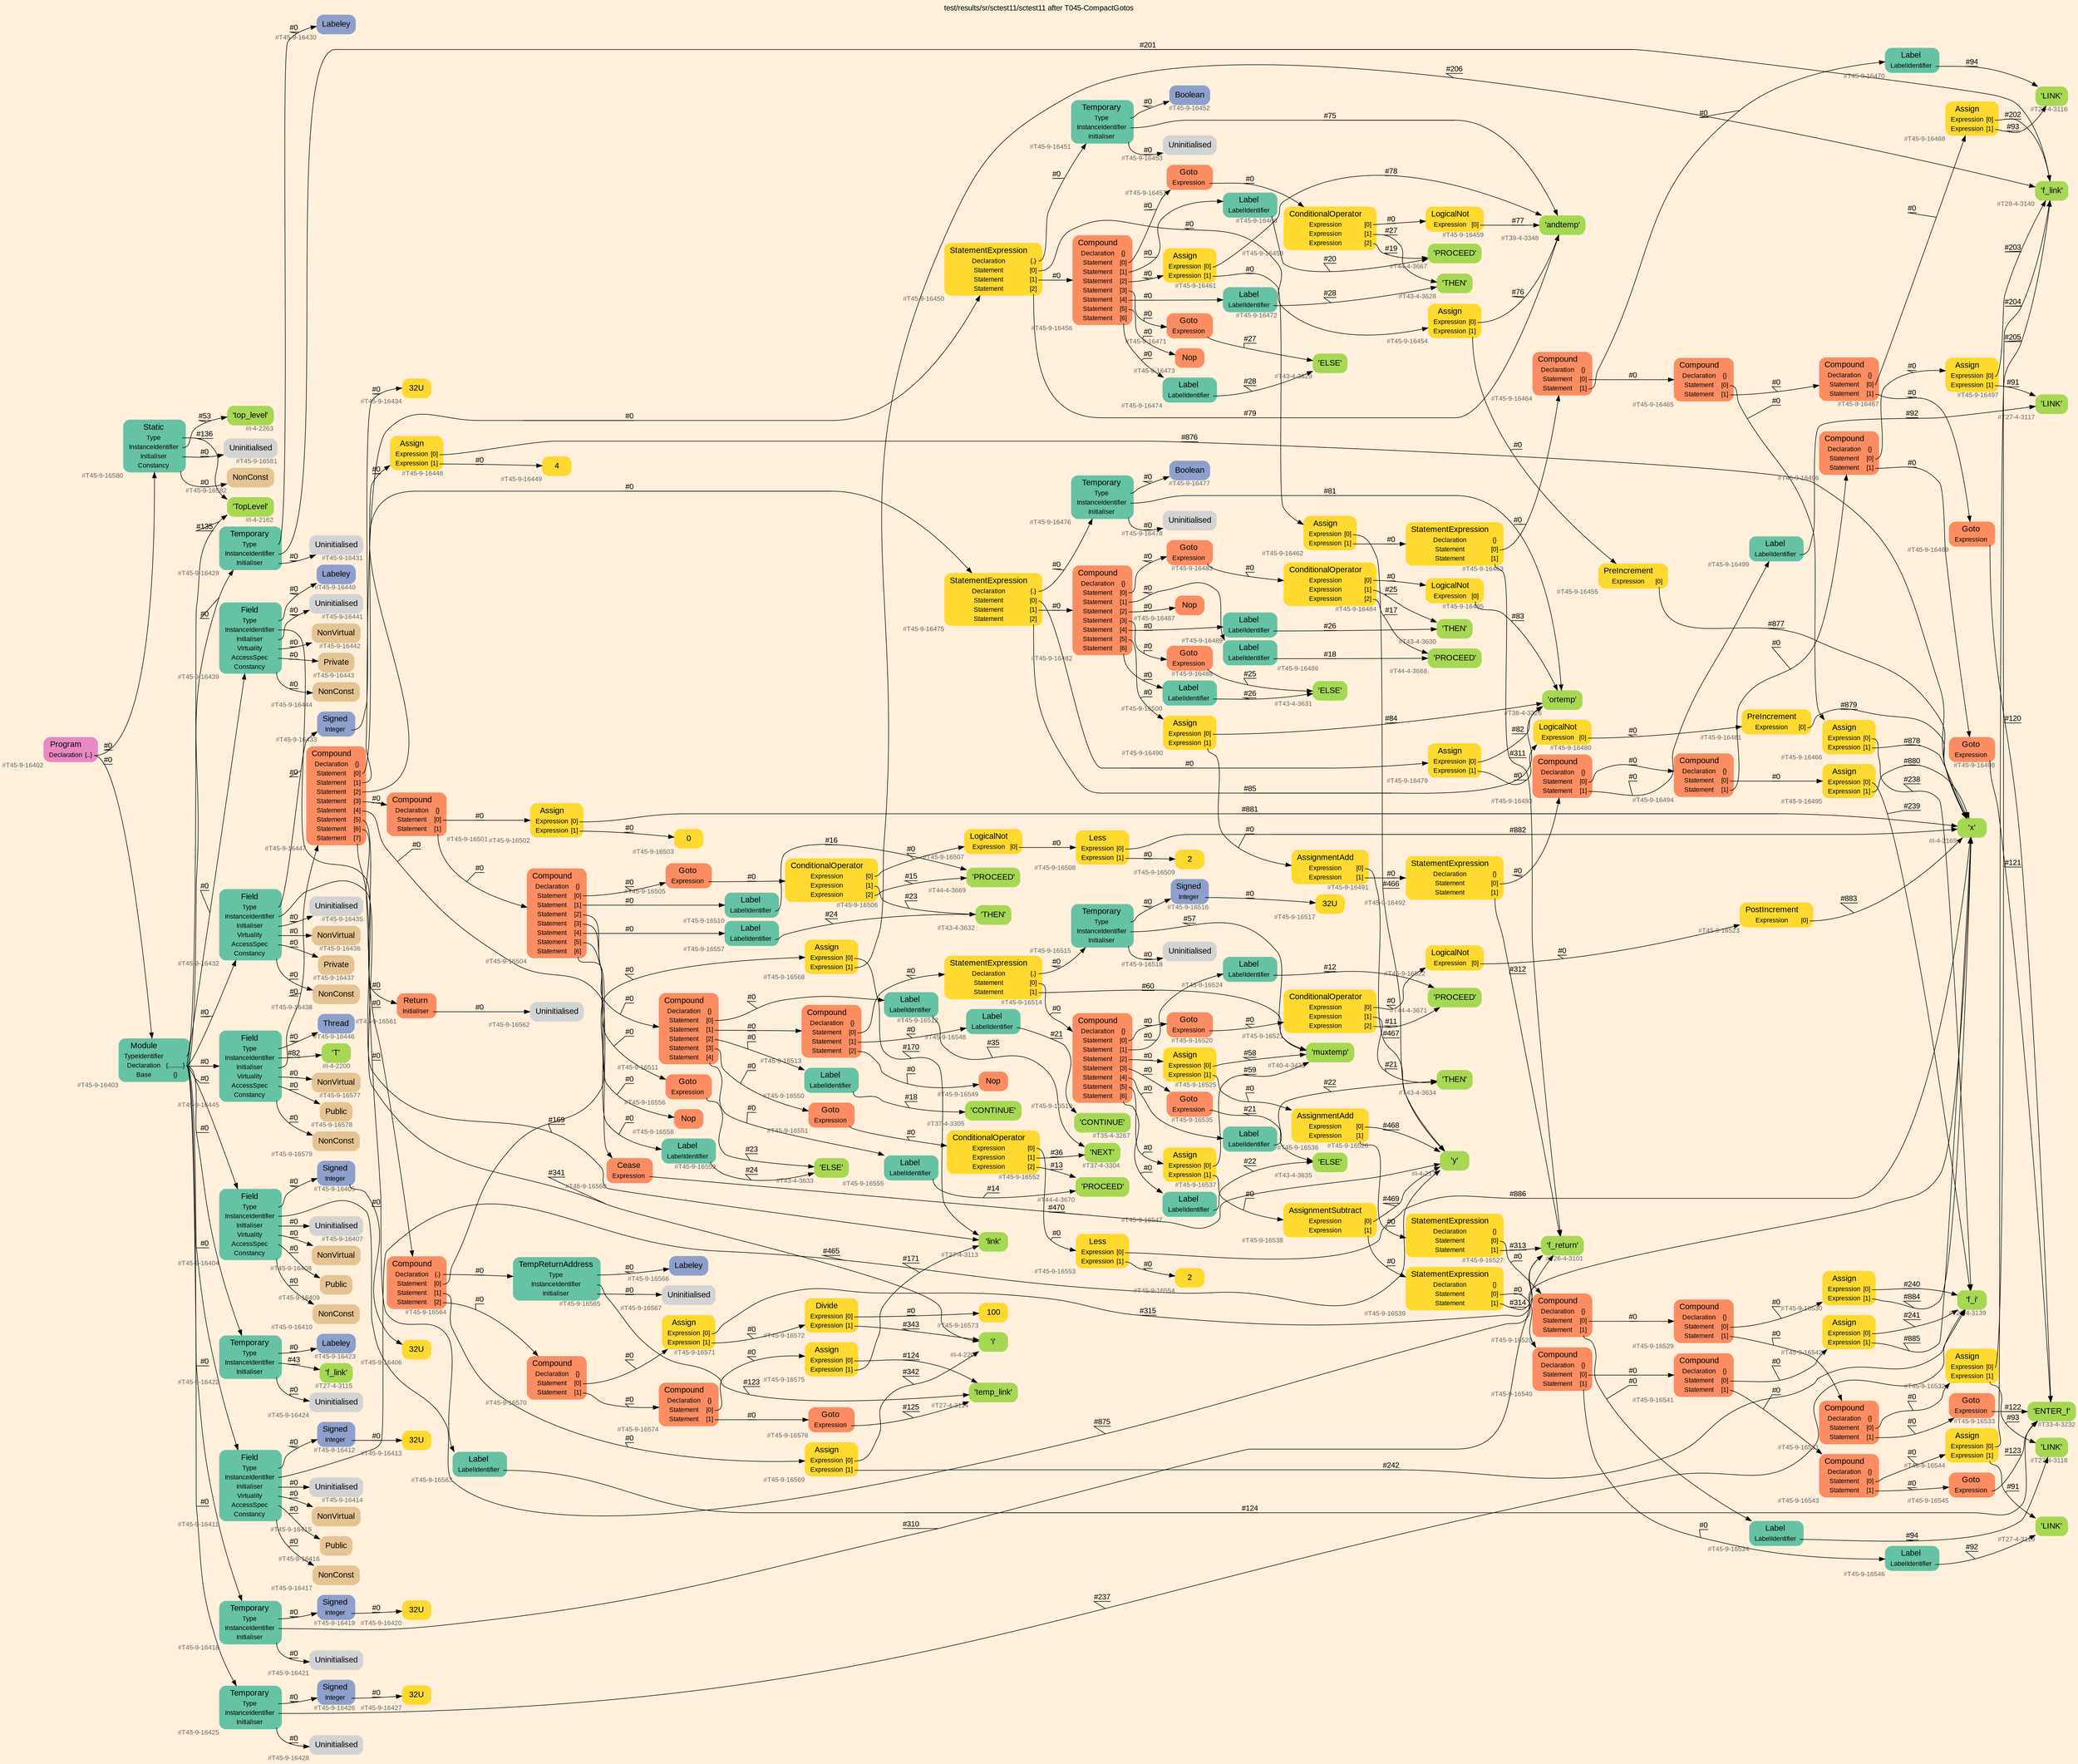 digraph "test/results/sr/sctest11/sctest11 after T045-CompactGotos" {
label = "test/results/sr/sctest11/sctest11 after T045-CompactGotos"
labelloc = t
graph [
    rankdir = "LR"
    ranksep = 0.3
    bgcolor = antiquewhite1
    color = black
    fontcolor = black
    fontname = "Arial"
];
node [
    fontname = "Arial"
];
edge [
    fontname = "Arial"
];

// -------------------- node figure --------------------
// -------- block #T45-9-16402 ----------
"#T45-9-16402" [
    fillcolor = "/set28/4"
    xlabel = "#T45-9-16402"
    fontsize = "12"
    fontcolor = grey40
    shape = "plaintext"
    label = <<TABLE BORDER="0" CELLBORDER="0" CELLSPACING="0">
     <TR><TD><FONT COLOR="black" POINT-SIZE="15">Program</FONT></TD></TR>
     <TR><TD><FONT COLOR="black" POINT-SIZE="12">Declaration</FONT></TD><TD PORT="port0"><FONT COLOR="black" POINT-SIZE="12">{..}</FONT></TD></TR>
    </TABLE>>
    style = "rounded,filled"
];

// -------- block #T45-9-16403 ----------
"#T45-9-16403" [
    fillcolor = "/set28/1"
    xlabel = "#T45-9-16403"
    fontsize = "12"
    fontcolor = grey40
    shape = "plaintext"
    label = <<TABLE BORDER="0" CELLBORDER="0" CELLSPACING="0">
     <TR><TD><FONT COLOR="black" POINT-SIZE="15">Module</FONT></TD></TR>
     <TR><TD><FONT COLOR="black" POINT-SIZE="12">TypeIdentifier</FONT></TD><TD PORT="port0"></TD></TR>
     <TR><TD><FONT COLOR="black" POINT-SIZE="12">Declaration</FONT></TD><TD PORT="port1"><FONT COLOR="black" POINT-SIZE="12">{.........}</FONT></TD></TR>
     <TR><TD><FONT COLOR="black" POINT-SIZE="12">Base</FONT></TD><TD PORT="port2"><FONT COLOR="black" POINT-SIZE="12">{}</FONT></TD></TR>
    </TABLE>>
    style = "rounded,filled"
];

// -------- block #I-4-2162 ----------
"#I-4-2162" [
    fillcolor = "/set28/5"
    xlabel = "#I-4-2162"
    fontsize = "12"
    fontcolor = grey40
    shape = "plaintext"
    label = <<TABLE BORDER="0" CELLBORDER="0" CELLSPACING="0">
     <TR><TD><FONT COLOR="black" POINT-SIZE="15">'TopLevel'</FONT></TD></TR>
    </TABLE>>
    style = "rounded,filled"
];

// -------- block #T45-9-16404 ----------
"#T45-9-16404" [
    fillcolor = "/set28/1"
    xlabel = "#T45-9-16404"
    fontsize = "12"
    fontcolor = grey40
    shape = "plaintext"
    label = <<TABLE BORDER="0" CELLBORDER="0" CELLSPACING="0">
     <TR><TD><FONT COLOR="black" POINT-SIZE="15">Field</FONT></TD></TR>
     <TR><TD><FONT COLOR="black" POINT-SIZE="12">Type</FONT></TD><TD PORT="port0"></TD></TR>
     <TR><TD><FONT COLOR="black" POINT-SIZE="12">InstanceIdentifier</FONT></TD><TD PORT="port1"></TD></TR>
     <TR><TD><FONT COLOR="black" POINT-SIZE="12">Initialiser</FONT></TD><TD PORT="port2"></TD></TR>
     <TR><TD><FONT COLOR="black" POINT-SIZE="12">Virtuality</FONT></TD><TD PORT="port3"></TD></TR>
     <TR><TD><FONT COLOR="black" POINT-SIZE="12">AccessSpec</FONT></TD><TD PORT="port4"></TD></TR>
     <TR><TD><FONT COLOR="black" POINT-SIZE="12">Constancy</FONT></TD><TD PORT="port5"></TD></TR>
    </TABLE>>
    style = "rounded,filled"
];

// -------- block #T45-9-16405 ----------
"#T45-9-16405" [
    fillcolor = "/set28/3"
    xlabel = "#T45-9-16405"
    fontsize = "12"
    fontcolor = grey40
    shape = "plaintext"
    label = <<TABLE BORDER="0" CELLBORDER="0" CELLSPACING="0">
     <TR><TD><FONT COLOR="black" POINT-SIZE="15">Signed</FONT></TD></TR>
     <TR><TD><FONT COLOR="black" POINT-SIZE="12">Integer</FONT></TD><TD PORT="port0"></TD></TR>
    </TABLE>>
    style = "rounded,filled"
];

// -------- block #T45-9-16406 ----------
"#T45-9-16406" [
    fillcolor = "/set28/6"
    xlabel = "#T45-9-16406"
    fontsize = "12"
    fontcolor = grey40
    shape = "plaintext"
    label = <<TABLE BORDER="0" CELLBORDER="0" CELLSPACING="0">
     <TR><TD><FONT COLOR="black" POINT-SIZE="15">32U</FONT></TD></TR>
    </TABLE>>
    style = "rounded,filled"
];

// -------- block #I-4-2169 ----------
"#I-4-2169" [
    fillcolor = "/set28/5"
    xlabel = "#I-4-2169"
    fontsize = "12"
    fontcolor = grey40
    shape = "plaintext"
    label = <<TABLE BORDER="0" CELLBORDER="0" CELLSPACING="0">
     <TR><TD><FONT COLOR="black" POINT-SIZE="15">'x'</FONT></TD></TR>
    </TABLE>>
    style = "rounded,filled"
];

// -------- block #T45-9-16407 ----------
"#T45-9-16407" [
    xlabel = "#T45-9-16407"
    fontsize = "12"
    fontcolor = grey40
    shape = "plaintext"
    label = <<TABLE BORDER="0" CELLBORDER="0" CELLSPACING="0">
     <TR><TD><FONT COLOR="black" POINT-SIZE="15">Uninitialised</FONT></TD></TR>
    </TABLE>>
    style = "rounded,filled"
];

// -------- block #T45-9-16408 ----------
"#T45-9-16408" [
    fillcolor = "/set28/7"
    xlabel = "#T45-9-16408"
    fontsize = "12"
    fontcolor = grey40
    shape = "plaintext"
    label = <<TABLE BORDER="0" CELLBORDER="0" CELLSPACING="0">
     <TR><TD><FONT COLOR="black" POINT-SIZE="15">NonVirtual</FONT></TD></TR>
    </TABLE>>
    style = "rounded,filled"
];

// -------- block #T45-9-16409 ----------
"#T45-9-16409" [
    fillcolor = "/set28/7"
    xlabel = "#T45-9-16409"
    fontsize = "12"
    fontcolor = grey40
    shape = "plaintext"
    label = <<TABLE BORDER="0" CELLBORDER="0" CELLSPACING="0">
     <TR><TD><FONT COLOR="black" POINT-SIZE="15">Public</FONT></TD></TR>
    </TABLE>>
    style = "rounded,filled"
];

// -------- block #T45-9-16410 ----------
"#T45-9-16410" [
    fillcolor = "/set28/7"
    xlabel = "#T45-9-16410"
    fontsize = "12"
    fontcolor = grey40
    shape = "plaintext"
    label = <<TABLE BORDER="0" CELLBORDER="0" CELLSPACING="0">
     <TR><TD><FONT COLOR="black" POINT-SIZE="15">NonConst</FONT></TD></TR>
    </TABLE>>
    style = "rounded,filled"
];

// -------- block #T45-9-16411 ----------
"#T45-9-16411" [
    fillcolor = "/set28/1"
    xlabel = "#T45-9-16411"
    fontsize = "12"
    fontcolor = grey40
    shape = "plaintext"
    label = <<TABLE BORDER="0" CELLBORDER="0" CELLSPACING="0">
     <TR><TD><FONT COLOR="black" POINT-SIZE="15">Field</FONT></TD></TR>
     <TR><TD><FONT COLOR="black" POINT-SIZE="12">Type</FONT></TD><TD PORT="port0"></TD></TR>
     <TR><TD><FONT COLOR="black" POINT-SIZE="12">InstanceIdentifier</FONT></TD><TD PORT="port1"></TD></TR>
     <TR><TD><FONT COLOR="black" POINT-SIZE="12">Initialiser</FONT></TD><TD PORT="port2"></TD></TR>
     <TR><TD><FONT COLOR="black" POINT-SIZE="12">Virtuality</FONT></TD><TD PORT="port3"></TD></TR>
     <TR><TD><FONT COLOR="black" POINT-SIZE="12">AccessSpec</FONT></TD><TD PORT="port4"></TD></TR>
     <TR><TD><FONT COLOR="black" POINT-SIZE="12">Constancy</FONT></TD><TD PORT="port5"></TD></TR>
    </TABLE>>
    style = "rounded,filled"
];

// -------- block #T45-9-16412 ----------
"#T45-9-16412" [
    fillcolor = "/set28/3"
    xlabel = "#T45-9-16412"
    fontsize = "12"
    fontcolor = grey40
    shape = "plaintext"
    label = <<TABLE BORDER="0" CELLBORDER="0" CELLSPACING="0">
     <TR><TD><FONT COLOR="black" POINT-SIZE="15">Signed</FONT></TD></TR>
     <TR><TD><FONT COLOR="black" POINT-SIZE="12">Integer</FONT></TD><TD PORT="port0"></TD></TR>
    </TABLE>>
    style = "rounded,filled"
];

// -------- block #T45-9-16413 ----------
"#T45-9-16413" [
    fillcolor = "/set28/6"
    xlabel = "#T45-9-16413"
    fontsize = "12"
    fontcolor = grey40
    shape = "plaintext"
    label = <<TABLE BORDER="0" CELLBORDER="0" CELLSPACING="0">
     <TR><TD><FONT COLOR="black" POINT-SIZE="15">32U</FONT></TD></TR>
    </TABLE>>
    style = "rounded,filled"
];

// -------- block #I-4-2177 ----------
"#I-4-2177" [
    fillcolor = "/set28/5"
    xlabel = "#I-4-2177"
    fontsize = "12"
    fontcolor = grey40
    shape = "plaintext"
    label = <<TABLE BORDER="0" CELLBORDER="0" CELLSPACING="0">
     <TR><TD><FONT COLOR="black" POINT-SIZE="15">'y'</FONT></TD></TR>
    </TABLE>>
    style = "rounded,filled"
];

// -------- block #T45-9-16414 ----------
"#T45-9-16414" [
    xlabel = "#T45-9-16414"
    fontsize = "12"
    fontcolor = grey40
    shape = "plaintext"
    label = <<TABLE BORDER="0" CELLBORDER="0" CELLSPACING="0">
     <TR><TD><FONT COLOR="black" POINT-SIZE="15">Uninitialised</FONT></TD></TR>
    </TABLE>>
    style = "rounded,filled"
];

// -------- block #T45-9-16415 ----------
"#T45-9-16415" [
    fillcolor = "/set28/7"
    xlabel = "#T45-9-16415"
    fontsize = "12"
    fontcolor = grey40
    shape = "plaintext"
    label = <<TABLE BORDER="0" CELLBORDER="0" CELLSPACING="0">
     <TR><TD><FONT COLOR="black" POINT-SIZE="15">NonVirtual</FONT></TD></TR>
    </TABLE>>
    style = "rounded,filled"
];

// -------- block #T45-9-16416 ----------
"#T45-9-16416" [
    fillcolor = "/set28/7"
    xlabel = "#T45-9-16416"
    fontsize = "12"
    fontcolor = grey40
    shape = "plaintext"
    label = <<TABLE BORDER="0" CELLBORDER="0" CELLSPACING="0">
     <TR><TD><FONT COLOR="black" POINT-SIZE="15">Public</FONT></TD></TR>
    </TABLE>>
    style = "rounded,filled"
];

// -------- block #T45-9-16417 ----------
"#T45-9-16417" [
    fillcolor = "/set28/7"
    xlabel = "#T45-9-16417"
    fontsize = "12"
    fontcolor = grey40
    shape = "plaintext"
    label = <<TABLE BORDER="0" CELLBORDER="0" CELLSPACING="0">
     <TR><TD><FONT COLOR="black" POINT-SIZE="15">NonConst</FONT></TD></TR>
    </TABLE>>
    style = "rounded,filled"
];

// -------- block #T45-9-16418 ----------
"#T45-9-16418" [
    fillcolor = "/set28/1"
    xlabel = "#T45-9-16418"
    fontsize = "12"
    fontcolor = grey40
    shape = "plaintext"
    label = <<TABLE BORDER="0" CELLBORDER="0" CELLSPACING="0">
     <TR><TD><FONT COLOR="black" POINT-SIZE="15">Temporary</FONT></TD></TR>
     <TR><TD><FONT COLOR="black" POINT-SIZE="12">Type</FONT></TD><TD PORT="port0"></TD></TR>
     <TR><TD><FONT COLOR="black" POINT-SIZE="12">InstanceIdentifier</FONT></TD><TD PORT="port1"></TD></TR>
     <TR><TD><FONT COLOR="black" POINT-SIZE="12">Initialiser</FONT></TD><TD PORT="port2"></TD></TR>
    </TABLE>>
    style = "rounded,filled"
];

// -------- block #T45-9-16419 ----------
"#T45-9-16419" [
    fillcolor = "/set28/3"
    xlabel = "#T45-9-16419"
    fontsize = "12"
    fontcolor = grey40
    shape = "plaintext"
    label = <<TABLE BORDER="0" CELLBORDER="0" CELLSPACING="0">
     <TR><TD><FONT COLOR="black" POINT-SIZE="15">Signed</FONT></TD></TR>
     <TR><TD><FONT COLOR="black" POINT-SIZE="12">Integer</FONT></TD><TD PORT="port0"></TD></TR>
    </TABLE>>
    style = "rounded,filled"
];

// -------- block #T45-9-16420 ----------
"#T45-9-16420" [
    fillcolor = "/set28/6"
    xlabel = "#T45-9-16420"
    fontsize = "12"
    fontcolor = grey40
    shape = "plaintext"
    label = <<TABLE BORDER="0" CELLBORDER="0" CELLSPACING="0">
     <TR><TD><FONT COLOR="black" POINT-SIZE="15">32U</FONT></TD></TR>
    </TABLE>>
    style = "rounded,filled"
];

// -------- block #T26-4-3101 ----------
"#T26-4-3101" [
    fillcolor = "/set28/5"
    xlabel = "#T26-4-3101"
    fontsize = "12"
    fontcolor = grey40
    shape = "plaintext"
    label = <<TABLE BORDER="0" CELLBORDER="0" CELLSPACING="0">
     <TR><TD><FONT COLOR="black" POINT-SIZE="15">'f_return'</FONT></TD></TR>
    </TABLE>>
    style = "rounded,filled"
];

// -------- block #T45-9-16421 ----------
"#T45-9-16421" [
    xlabel = "#T45-9-16421"
    fontsize = "12"
    fontcolor = grey40
    shape = "plaintext"
    label = <<TABLE BORDER="0" CELLBORDER="0" CELLSPACING="0">
     <TR><TD><FONT COLOR="black" POINT-SIZE="15">Uninitialised</FONT></TD></TR>
    </TABLE>>
    style = "rounded,filled"
];

// -------- block #T45-9-16422 ----------
"#T45-9-16422" [
    fillcolor = "/set28/1"
    xlabel = "#T45-9-16422"
    fontsize = "12"
    fontcolor = grey40
    shape = "plaintext"
    label = <<TABLE BORDER="0" CELLBORDER="0" CELLSPACING="0">
     <TR><TD><FONT COLOR="black" POINT-SIZE="15">Temporary</FONT></TD></TR>
     <TR><TD><FONT COLOR="black" POINT-SIZE="12">Type</FONT></TD><TD PORT="port0"></TD></TR>
     <TR><TD><FONT COLOR="black" POINT-SIZE="12">InstanceIdentifier</FONT></TD><TD PORT="port1"></TD></TR>
     <TR><TD><FONT COLOR="black" POINT-SIZE="12">Initialiser</FONT></TD><TD PORT="port2"></TD></TR>
    </TABLE>>
    style = "rounded,filled"
];

// -------- block #T45-9-16423 ----------
"#T45-9-16423" [
    fillcolor = "/set28/3"
    xlabel = "#T45-9-16423"
    fontsize = "12"
    fontcolor = grey40
    shape = "plaintext"
    label = <<TABLE BORDER="0" CELLBORDER="0" CELLSPACING="0">
     <TR><TD><FONT COLOR="black" POINT-SIZE="15">Labeley</FONT></TD></TR>
    </TABLE>>
    style = "rounded,filled"
];

// -------- block #T27-4-3115 ----------
"#T27-4-3115" [
    fillcolor = "/set28/5"
    xlabel = "#T27-4-3115"
    fontsize = "12"
    fontcolor = grey40
    shape = "plaintext"
    label = <<TABLE BORDER="0" CELLBORDER="0" CELLSPACING="0">
     <TR><TD><FONT COLOR="black" POINT-SIZE="15">'f_link'</FONT></TD></TR>
    </TABLE>>
    style = "rounded,filled"
];

// -------- block #T45-9-16424 ----------
"#T45-9-16424" [
    xlabel = "#T45-9-16424"
    fontsize = "12"
    fontcolor = grey40
    shape = "plaintext"
    label = <<TABLE BORDER="0" CELLBORDER="0" CELLSPACING="0">
     <TR><TD><FONT COLOR="black" POINT-SIZE="15">Uninitialised</FONT></TD></TR>
    </TABLE>>
    style = "rounded,filled"
];

// -------- block #T45-9-16425 ----------
"#T45-9-16425" [
    fillcolor = "/set28/1"
    xlabel = "#T45-9-16425"
    fontsize = "12"
    fontcolor = grey40
    shape = "plaintext"
    label = <<TABLE BORDER="0" CELLBORDER="0" CELLSPACING="0">
     <TR><TD><FONT COLOR="black" POINT-SIZE="15">Temporary</FONT></TD></TR>
     <TR><TD><FONT COLOR="black" POINT-SIZE="12">Type</FONT></TD><TD PORT="port0"></TD></TR>
     <TR><TD><FONT COLOR="black" POINT-SIZE="12">InstanceIdentifier</FONT></TD><TD PORT="port1"></TD></TR>
     <TR><TD><FONT COLOR="black" POINT-SIZE="12">Initialiser</FONT></TD><TD PORT="port2"></TD></TR>
    </TABLE>>
    style = "rounded,filled"
];

// -------- block #T45-9-16426 ----------
"#T45-9-16426" [
    fillcolor = "/set28/3"
    xlabel = "#T45-9-16426"
    fontsize = "12"
    fontcolor = grey40
    shape = "plaintext"
    label = <<TABLE BORDER="0" CELLBORDER="0" CELLSPACING="0">
     <TR><TD><FONT COLOR="black" POINT-SIZE="15">Signed</FONT></TD></TR>
     <TR><TD><FONT COLOR="black" POINT-SIZE="12">Integer</FONT></TD><TD PORT="port0"></TD></TR>
    </TABLE>>
    style = "rounded,filled"
];

// -------- block #T45-9-16427 ----------
"#T45-9-16427" [
    fillcolor = "/set28/6"
    xlabel = "#T45-9-16427"
    fontsize = "12"
    fontcolor = grey40
    shape = "plaintext"
    label = <<TABLE BORDER="0" CELLBORDER="0" CELLSPACING="0">
     <TR><TD><FONT COLOR="black" POINT-SIZE="15">32U</FONT></TD></TR>
    </TABLE>>
    style = "rounded,filled"
];

// -------- block #T28-4-3139 ----------
"#T28-4-3139" [
    fillcolor = "/set28/5"
    xlabel = "#T28-4-3139"
    fontsize = "12"
    fontcolor = grey40
    shape = "plaintext"
    label = <<TABLE BORDER="0" CELLBORDER="0" CELLSPACING="0">
     <TR><TD><FONT COLOR="black" POINT-SIZE="15">'f_i'</FONT></TD></TR>
    </TABLE>>
    style = "rounded,filled"
];

// -------- block #T45-9-16428 ----------
"#T45-9-16428" [
    xlabel = "#T45-9-16428"
    fontsize = "12"
    fontcolor = grey40
    shape = "plaintext"
    label = <<TABLE BORDER="0" CELLBORDER="0" CELLSPACING="0">
     <TR><TD><FONT COLOR="black" POINT-SIZE="15">Uninitialised</FONT></TD></TR>
    </TABLE>>
    style = "rounded,filled"
];

// -------- block #T45-9-16429 ----------
"#T45-9-16429" [
    fillcolor = "/set28/1"
    xlabel = "#T45-9-16429"
    fontsize = "12"
    fontcolor = grey40
    shape = "plaintext"
    label = <<TABLE BORDER="0" CELLBORDER="0" CELLSPACING="0">
     <TR><TD><FONT COLOR="black" POINT-SIZE="15">Temporary</FONT></TD></TR>
     <TR><TD><FONT COLOR="black" POINT-SIZE="12">Type</FONT></TD><TD PORT="port0"></TD></TR>
     <TR><TD><FONT COLOR="black" POINT-SIZE="12">InstanceIdentifier</FONT></TD><TD PORT="port1"></TD></TR>
     <TR><TD><FONT COLOR="black" POINT-SIZE="12">Initialiser</FONT></TD><TD PORT="port2"></TD></TR>
    </TABLE>>
    style = "rounded,filled"
];

// -------- block #T45-9-16430 ----------
"#T45-9-16430" [
    fillcolor = "/set28/3"
    xlabel = "#T45-9-16430"
    fontsize = "12"
    fontcolor = grey40
    shape = "plaintext"
    label = <<TABLE BORDER="0" CELLBORDER="0" CELLSPACING="0">
     <TR><TD><FONT COLOR="black" POINT-SIZE="15">Labeley</FONT></TD></TR>
    </TABLE>>
    style = "rounded,filled"
];

// -------- block #T28-4-3140 ----------
"#T28-4-3140" [
    fillcolor = "/set28/5"
    xlabel = "#T28-4-3140"
    fontsize = "12"
    fontcolor = grey40
    shape = "plaintext"
    label = <<TABLE BORDER="0" CELLBORDER="0" CELLSPACING="0">
     <TR><TD><FONT COLOR="black" POINT-SIZE="15">'f_link'</FONT></TD></TR>
    </TABLE>>
    style = "rounded,filled"
];

// -------- block #T45-9-16431 ----------
"#T45-9-16431" [
    xlabel = "#T45-9-16431"
    fontsize = "12"
    fontcolor = grey40
    shape = "plaintext"
    label = <<TABLE BORDER="0" CELLBORDER="0" CELLSPACING="0">
     <TR><TD><FONT COLOR="black" POINT-SIZE="15">Uninitialised</FONT></TD></TR>
    </TABLE>>
    style = "rounded,filled"
];

// -------- block #T45-9-16432 ----------
"#T45-9-16432" [
    fillcolor = "/set28/1"
    xlabel = "#T45-9-16432"
    fontsize = "12"
    fontcolor = grey40
    shape = "plaintext"
    label = <<TABLE BORDER="0" CELLBORDER="0" CELLSPACING="0">
     <TR><TD><FONT COLOR="black" POINT-SIZE="15">Field</FONT></TD></TR>
     <TR><TD><FONT COLOR="black" POINT-SIZE="12">Type</FONT></TD><TD PORT="port0"></TD></TR>
     <TR><TD><FONT COLOR="black" POINT-SIZE="12">InstanceIdentifier</FONT></TD><TD PORT="port1"></TD></TR>
     <TR><TD><FONT COLOR="black" POINT-SIZE="12">Initialiser</FONT></TD><TD PORT="port2"></TD></TR>
     <TR><TD><FONT COLOR="black" POINT-SIZE="12">Virtuality</FONT></TD><TD PORT="port3"></TD></TR>
     <TR><TD><FONT COLOR="black" POINT-SIZE="12">AccessSpec</FONT></TD><TD PORT="port4"></TD></TR>
     <TR><TD><FONT COLOR="black" POINT-SIZE="12">Constancy</FONT></TD><TD PORT="port5"></TD></TR>
    </TABLE>>
    style = "rounded,filled"
];

// -------- block #T45-9-16433 ----------
"#T45-9-16433" [
    fillcolor = "/set28/3"
    xlabel = "#T45-9-16433"
    fontsize = "12"
    fontcolor = grey40
    shape = "plaintext"
    label = <<TABLE BORDER="0" CELLBORDER="0" CELLSPACING="0">
     <TR><TD><FONT COLOR="black" POINT-SIZE="15">Signed</FONT></TD></TR>
     <TR><TD><FONT COLOR="black" POINT-SIZE="12">Integer</FONT></TD><TD PORT="port0"></TD></TR>
    </TABLE>>
    style = "rounded,filled"
];

// -------- block #T45-9-16434 ----------
"#T45-9-16434" [
    fillcolor = "/set28/6"
    xlabel = "#T45-9-16434"
    fontsize = "12"
    fontcolor = grey40
    shape = "plaintext"
    label = <<TABLE BORDER="0" CELLBORDER="0" CELLSPACING="0">
     <TR><TD><FONT COLOR="black" POINT-SIZE="15">32U</FONT></TD></TR>
    </TABLE>>
    style = "rounded,filled"
];

// -------- block #I-4-2207 ----------
"#I-4-2207" [
    fillcolor = "/set28/5"
    xlabel = "#I-4-2207"
    fontsize = "12"
    fontcolor = grey40
    shape = "plaintext"
    label = <<TABLE BORDER="0" CELLBORDER="0" CELLSPACING="0">
     <TR><TD><FONT COLOR="black" POINT-SIZE="15">'i'</FONT></TD></TR>
    </TABLE>>
    style = "rounded,filled"
];

// -------- block #T45-9-16435 ----------
"#T45-9-16435" [
    xlabel = "#T45-9-16435"
    fontsize = "12"
    fontcolor = grey40
    shape = "plaintext"
    label = <<TABLE BORDER="0" CELLBORDER="0" CELLSPACING="0">
     <TR><TD><FONT COLOR="black" POINT-SIZE="15">Uninitialised</FONT></TD></TR>
    </TABLE>>
    style = "rounded,filled"
];

// -------- block #T45-9-16436 ----------
"#T45-9-16436" [
    fillcolor = "/set28/7"
    xlabel = "#T45-9-16436"
    fontsize = "12"
    fontcolor = grey40
    shape = "plaintext"
    label = <<TABLE BORDER="0" CELLBORDER="0" CELLSPACING="0">
     <TR><TD><FONT COLOR="black" POINT-SIZE="15">NonVirtual</FONT></TD></TR>
    </TABLE>>
    style = "rounded,filled"
];

// -------- block #T45-9-16437 ----------
"#T45-9-16437" [
    fillcolor = "/set28/7"
    xlabel = "#T45-9-16437"
    fontsize = "12"
    fontcolor = grey40
    shape = "plaintext"
    label = <<TABLE BORDER="0" CELLBORDER="0" CELLSPACING="0">
     <TR><TD><FONT COLOR="black" POINT-SIZE="15">Private</FONT></TD></TR>
    </TABLE>>
    style = "rounded,filled"
];

// -------- block #T45-9-16438 ----------
"#T45-9-16438" [
    fillcolor = "/set28/7"
    xlabel = "#T45-9-16438"
    fontsize = "12"
    fontcolor = grey40
    shape = "plaintext"
    label = <<TABLE BORDER="0" CELLBORDER="0" CELLSPACING="0">
     <TR><TD><FONT COLOR="black" POINT-SIZE="15">NonConst</FONT></TD></TR>
    </TABLE>>
    style = "rounded,filled"
];

// -------- block #T45-9-16439 ----------
"#T45-9-16439" [
    fillcolor = "/set28/1"
    xlabel = "#T45-9-16439"
    fontsize = "12"
    fontcolor = grey40
    shape = "plaintext"
    label = <<TABLE BORDER="0" CELLBORDER="0" CELLSPACING="0">
     <TR><TD><FONT COLOR="black" POINT-SIZE="15">Field</FONT></TD></TR>
     <TR><TD><FONT COLOR="black" POINT-SIZE="12">Type</FONT></TD><TD PORT="port0"></TD></TR>
     <TR><TD><FONT COLOR="black" POINT-SIZE="12">InstanceIdentifier</FONT></TD><TD PORT="port1"></TD></TR>
     <TR><TD><FONT COLOR="black" POINT-SIZE="12">Initialiser</FONT></TD><TD PORT="port2"></TD></TR>
     <TR><TD><FONT COLOR="black" POINT-SIZE="12">Virtuality</FONT></TD><TD PORT="port3"></TD></TR>
     <TR><TD><FONT COLOR="black" POINT-SIZE="12">AccessSpec</FONT></TD><TD PORT="port4"></TD></TR>
     <TR><TD><FONT COLOR="black" POINT-SIZE="12">Constancy</FONT></TD><TD PORT="port5"></TD></TR>
    </TABLE>>
    style = "rounded,filled"
];

// -------- block #T45-9-16440 ----------
"#T45-9-16440" [
    fillcolor = "/set28/3"
    xlabel = "#T45-9-16440"
    fontsize = "12"
    fontcolor = grey40
    shape = "plaintext"
    label = <<TABLE BORDER="0" CELLBORDER="0" CELLSPACING="0">
     <TR><TD><FONT COLOR="black" POINT-SIZE="15">Labeley</FONT></TD></TR>
    </TABLE>>
    style = "rounded,filled"
];

// -------- block #T27-4-3113 ----------
"#T27-4-3113" [
    fillcolor = "/set28/5"
    xlabel = "#T27-4-3113"
    fontsize = "12"
    fontcolor = grey40
    shape = "plaintext"
    label = <<TABLE BORDER="0" CELLBORDER="0" CELLSPACING="0">
     <TR><TD><FONT COLOR="black" POINT-SIZE="15">'link'</FONT></TD></TR>
    </TABLE>>
    style = "rounded,filled"
];

// -------- block #T45-9-16441 ----------
"#T45-9-16441" [
    xlabel = "#T45-9-16441"
    fontsize = "12"
    fontcolor = grey40
    shape = "plaintext"
    label = <<TABLE BORDER="0" CELLBORDER="0" CELLSPACING="0">
     <TR><TD><FONT COLOR="black" POINT-SIZE="15">Uninitialised</FONT></TD></TR>
    </TABLE>>
    style = "rounded,filled"
];

// -------- block #T45-9-16442 ----------
"#T45-9-16442" [
    fillcolor = "/set28/7"
    xlabel = "#T45-9-16442"
    fontsize = "12"
    fontcolor = grey40
    shape = "plaintext"
    label = <<TABLE BORDER="0" CELLBORDER="0" CELLSPACING="0">
     <TR><TD><FONT COLOR="black" POINT-SIZE="15">NonVirtual</FONT></TD></TR>
    </TABLE>>
    style = "rounded,filled"
];

// -------- block #T45-9-16443 ----------
"#T45-9-16443" [
    fillcolor = "/set28/7"
    xlabel = "#T45-9-16443"
    fontsize = "12"
    fontcolor = grey40
    shape = "plaintext"
    label = <<TABLE BORDER="0" CELLBORDER="0" CELLSPACING="0">
     <TR><TD><FONT COLOR="black" POINT-SIZE="15">Private</FONT></TD></TR>
    </TABLE>>
    style = "rounded,filled"
];

// -------- block #T45-9-16444 ----------
"#T45-9-16444" [
    fillcolor = "/set28/7"
    xlabel = "#T45-9-16444"
    fontsize = "12"
    fontcolor = grey40
    shape = "plaintext"
    label = <<TABLE BORDER="0" CELLBORDER="0" CELLSPACING="0">
     <TR><TD><FONT COLOR="black" POINT-SIZE="15">NonConst</FONT></TD></TR>
    </TABLE>>
    style = "rounded,filled"
];

// -------- block #T45-9-16445 ----------
"#T45-9-16445" [
    fillcolor = "/set28/1"
    xlabel = "#T45-9-16445"
    fontsize = "12"
    fontcolor = grey40
    shape = "plaintext"
    label = <<TABLE BORDER="0" CELLBORDER="0" CELLSPACING="0">
     <TR><TD><FONT COLOR="black" POINT-SIZE="15">Field</FONT></TD></TR>
     <TR><TD><FONT COLOR="black" POINT-SIZE="12">Type</FONT></TD><TD PORT="port0"></TD></TR>
     <TR><TD><FONT COLOR="black" POINT-SIZE="12">InstanceIdentifier</FONT></TD><TD PORT="port1"></TD></TR>
     <TR><TD><FONT COLOR="black" POINT-SIZE="12">Initialiser</FONT></TD><TD PORT="port2"></TD></TR>
     <TR><TD><FONT COLOR="black" POINT-SIZE="12">Virtuality</FONT></TD><TD PORT="port3"></TD></TR>
     <TR><TD><FONT COLOR="black" POINT-SIZE="12">AccessSpec</FONT></TD><TD PORT="port4"></TD></TR>
     <TR><TD><FONT COLOR="black" POINT-SIZE="12">Constancy</FONT></TD><TD PORT="port5"></TD></TR>
    </TABLE>>
    style = "rounded,filled"
];

// -------- block #T45-9-16446 ----------
"#T45-9-16446" [
    fillcolor = "/set28/3"
    xlabel = "#T45-9-16446"
    fontsize = "12"
    fontcolor = grey40
    shape = "plaintext"
    label = <<TABLE BORDER="0" CELLBORDER="0" CELLSPACING="0">
     <TR><TD><FONT COLOR="black" POINT-SIZE="15">Thread</FONT></TD></TR>
    </TABLE>>
    style = "rounded,filled"
];

// -------- block #I-4-2200 ----------
"#I-4-2200" [
    fillcolor = "/set28/5"
    xlabel = "#I-4-2200"
    fontsize = "12"
    fontcolor = grey40
    shape = "plaintext"
    label = <<TABLE BORDER="0" CELLBORDER="0" CELLSPACING="0">
     <TR><TD><FONT COLOR="black" POINT-SIZE="15">'T'</FONT></TD></TR>
    </TABLE>>
    style = "rounded,filled"
];

// -------- block #T45-9-16447 ----------
"#T45-9-16447" [
    fillcolor = "/set28/2"
    xlabel = "#T45-9-16447"
    fontsize = "12"
    fontcolor = grey40
    shape = "plaintext"
    label = <<TABLE BORDER="0" CELLBORDER="0" CELLSPACING="0">
     <TR><TD><FONT COLOR="black" POINT-SIZE="15">Compound</FONT></TD></TR>
     <TR><TD><FONT COLOR="black" POINT-SIZE="12">Declaration</FONT></TD><TD PORT="port0"><FONT COLOR="black" POINT-SIZE="12">{}</FONT></TD></TR>
     <TR><TD><FONT COLOR="black" POINT-SIZE="12">Statement</FONT></TD><TD PORT="port1"><FONT COLOR="black" POINT-SIZE="12">[0]</FONT></TD></TR>
     <TR><TD><FONT COLOR="black" POINT-SIZE="12">Statement</FONT></TD><TD PORT="port2"><FONT COLOR="black" POINT-SIZE="12">[1]</FONT></TD></TR>
     <TR><TD><FONT COLOR="black" POINT-SIZE="12">Statement</FONT></TD><TD PORT="port3"><FONT COLOR="black" POINT-SIZE="12">[2]</FONT></TD></TR>
     <TR><TD><FONT COLOR="black" POINT-SIZE="12">Statement</FONT></TD><TD PORT="port4"><FONT COLOR="black" POINT-SIZE="12">[3]</FONT></TD></TR>
     <TR><TD><FONT COLOR="black" POINT-SIZE="12">Statement</FONT></TD><TD PORT="port5"><FONT COLOR="black" POINT-SIZE="12">[4]</FONT></TD></TR>
     <TR><TD><FONT COLOR="black" POINT-SIZE="12">Statement</FONT></TD><TD PORT="port6"><FONT COLOR="black" POINT-SIZE="12">[5]</FONT></TD></TR>
     <TR><TD><FONT COLOR="black" POINT-SIZE="12">Statement</FONT></TD><TD PORT="port7"><FONT COLOR="black" POINT-SIZE="12">[6]</FONT></TD></TR>
     <TR><TD><FONT COLOR="black" POINT-SIZE="12">Statement</FONT></TD><TD PORT="port8"><FONT COLOR="black" POINT-SIZE="12">[7]</FONT></TD></TR>
    </TABLE>>
    style = "rounded,filled"
];

// -------- block #T45-9-16448 ----------
"#T45-9-16448" [
    fillcolor = "/set28/6"
    xlabel = "#T45-9-16448"
    fontsize = "12"
    fontcolor = grey40
    shape = "plaintext"
    label = <<TABLE BORDER="0" CELLBORDER="0" CELLSPACING="0">
     <TR><TD><FONT COLOR="black" POINT-SIZE="15">Assign</FONT></TD></TR>
     <TR><TD><FONT COLOR="black" POINT-SIZE="12">Expression</FONT></TD><TD PORT="port0"><FONT COLOR="black" POINT-SIZE="12">[0]</FONT></TD></TR>
     <TR><TD><FONT COLOR="black" POINT-SIZE="12">Expression</FONT></TD><TD PORT="port1"><FONT COLOR="black" POINT-SIZE="12">[1]</FONT></TD></TR>
    </TABLE>>
    style = "rounded,filled"
];

// -------- block #T45-9-16449 ----------
"#T45-9-16449" [
    fillcolor = "/set28/6"
    xlabel = "#T45-9-16449"
    fontsize = "12"
    fontcolor = grey40
    shape = "plaintext"
    label = <<TABLE BORDER="0" CELLBORDER="0" CELLSPACING="0">
     <TR><TD><FONT COLOR="black" POINT-SIZE="15">4</FONT></TD></TR>
    </TABLE>>
    style = "rounded,filled"
];

// -------- block #T45-9-16450 ----------
"#T45-9-16450" [
    fillcolor = "/set28/6"
    xlabel = "#T45-9-16450"
    fontsize = "12"
    fontcolor = grey40
    shape = "plaintext"
    label = <<TABLE BORDER="0" CELLBORDER="0" CELLSPACING="0">
     <TR><TD><FONT COLOR="black" POINT-SIZE="15">StatementExpression</FONT></TD></TR>
     <TR><TD><FONT COLOR="black" POINT-SIZE="12">Declaration</FONT></TD><TD PORT="port0"><FONT COLOR="black" POINT-SIZE="12">{.}</FONT></TD></TR>
     <TR><TD><FONT COLOR="black" POINT-SIZE="12">Statement</FONT></TD><TD PORT="port1"><FONT COLOR="black" POINT-SIZE="12">[0]</FONT></TD></TR>
     <TR><TD><FONT COLOR="black" POINT-SIZE="12">Statement</FONT></TD><TD PORT="port2"><FONT COLOR="black" POINT-SIZE="12">[1]</FONT></TD></TR>
     <TR><TD><FONT COLOR="black" POINT-SIZE="12">Statement</FONT></TD><TD PORT="port3"><FONT COLOR="black" POINT-SIZE="12">[2]</FONT></TD></TR>
    </TABLE>>
    style = "rounded,filled"
];

// -------- block #T45-9-16451 ----------
"#T45-9-16451" [
    fillcolor = "/set28/1"
    xlabel = "#T45-9-16451"
    fontsize = "12"
    fontcolor = grey40
    shape = "plaintext"
    label = <<TABLE BORDER="0" CELLBORDER="0" CELLSPACING="0">
     <TR><TD><FONT COLOR="black" POINT-SIZE="15">Temporary</FONT></TD></TR>
     <TR><TD><FONT COLOR="black" POINT-SIZE="12">Type</FONT></TD><TD PORT="port0"></TD></TR>
     <TR><TD><FONT COLOR="black" POINT-SIZE="12">InstanceIdentifier</FONT></TD><TD PORT="port1"></TD></TR>
     <TR><TD><FONT COLOR="black" POINT-SIZE="12">Initialiser</FONT></TD><TD PORT="port2"></TD></TR>
    </TABLE>>
    style = "rounded,filled"
];

// -------- block #T45-9-16452 ----------
"#T45-9-16452" [
    fillcolor = "/set28/3"
    xlabel = "#T45-9-16452"
    fontsize = "12"
    fontcolor = grey40
    shape = "plaintext"
    label = <<TABLE BORDER="0" CELLBORDER="0" CELLSPACING="0">
     <TR><TD><FONT COLOR="black" POINT-SIZE="15">Boolean</FONT></TD></TR>
    </TABLE>>
    style = "rounded,filled"
];

// -------- block #T39-4-3348 ----------
"#T39-4-3348" [
    fillcolor = "/set28/5"
    xlabel = "#T39-4-3348"
    fontsize = "12"
    fontcolor = grey40
    shape = "plaintext"
    label = <<TABLE BORDER="0" CELLBORDER="0" CELLSPACING="0">
     <TR><TD><FONT COLOR="black" POINT-SIZE="15">'andtemp'</FONT></TD></TR>
    </TABLE>>
    style = "rounded,filled"
];

// -------- block #T45-9-16453 ----------
"#T45-9-16453" [
    xlabel = "#T45-9-16453"
    fontsize = "12"
    fontcolor = grey40
    shape = "plaintext"
    label = <<TABLE BORDER="0" CELLBORDER="0" CELLSPACING="0">
     <TR><TD><FONT COLOR="black" POINT-SIZE="15">Uninitialised</FONT></TD></TR>
    </TABLE>>
    style = "rounded,filled"
];

// -------- block #T45-9-16454 ----------
"#T45-9-16454" [
    fillcolor = "/set28/6"
    xlabel = "#T45-9-16454"
    fontsize = "12"
    fontcolor = grey40
    shape = "plaintext"
    label = <<TABLE BORDER="0" CELLBORDER="0" CELLSPACING="0">
     <TR><TD><FONT COLOR="black" POINT-SIZE="15">Assign</FONT></TD></TR>
     <TR><TD><FONT COLOR="black" POINT-SIZE="12">Expression</FONT></TD><TD PORT="port0"><FONT COLOR="black" POINT-SIZE="12">[0]</FONT></TD></TR>
     <TR><TD><FONT COLOR="black" POINT-SIZE="12">Expression</FONT></TD><TD PORT="port1"><FONT COLOR="black" POINT-SIZE="12">[1]</FONT></TD></TR>
    </TABLE>>
    style = "rounded,filled"
];

// -------- block #T45-9-16455 ----------
"#T45-9-16455" [
    fillcolor = "/set28/6"
    xlabel = "#T45-9-16455"
    fontsize = "12"
    fontcolor = grey40
    shape = "plaintext"
    label = <<TABLE BORDER="0" CELLBORDER="0" CELLSPACING="0">
     <TR><TD><FONT COLOR="black" POINT-SIZE="15">PreIncrement</FONT></TD></TR>
     <TR><TD><FONT COLOR="black" POINT-SIZE="12">Expression</FONT></TD><TD PORT="port0"><FONT COLOR="black" POINT-SIZE="12">[0]</FONT></TD></TR>
    </TABLE>>
    style = "rounded,filled"
];

// -------- block #T45-9-16456 ----------
"#T45-9-16456" [
    fillcolor = "/set28/2"
    xlabel = "#T45-9-16456"
    fontsize = "12"
    fontcolor = grey40
    shape = "plaintext"
    label = <<TABLE BORDER="0" CELLBORDER="0" CELLSPACING="0">
     <TR><TD><FONT COLOR="black" POINT-SIZE="15">Compound</FONT></TD></TR>
     <TR><TD><FONT COLOR="black" POINT-SIZE="12">Declaration</FONT></TD><TD PORT="port0"><FONT COLOR="black" POINT-SIZE="12">{}</FONT></TD></TR>
     <TR><TD><FONT COLOR="black" POINT-SIZE="12">Statement</FONT></TD><TD PORT="port1"><FONT COLOR="black" POINT-SIZE="12">[0]</FONT></TD></TR>
     <TR><TD><FONT COLOR="black" POINT-SIZE="12">Statement</FONT></TD><TD PORT="port2"><FONT COLOR="black" POINT-SIZE="12">[1]</FONT></TD></TR>
     <TR><TD><FONT COLOR="black" POINT-SIZE="12">Statement</FONT></TD><TD PORT="port3"><FONT COLOR="black" POINT-SIZE="12">[2]</FONT></TD></TR>
     <TR><TD><FONT COLOR="black" POINT-SIZE="12">Statement</FONT></TD><TD PORT="port4"><FONT COLOR="black" POINT-SIZE="12">[3]</FONT></TD></TR>
     <TR><TD><FONT COLOR="black" POINT-SIZE="12">Statement</FONT></TD><TD PORT="port5"><FONT COLOR="black" POINT-SIZE="12">[4]</FONT></TD></TR>
     <TR><TD><FONT COLOR="black" POINT-SIZE="12">Statement</FONT></TD><TD PORT="port6"><FONT COLOR="black" POINT-SIZE="12">[5]</FONT></TD></TR>
     <TR><TD><FONT COLOR="black" POINT-SIZE="12">Statement</FONT></TD><TD PORT="port7"><FONT COLOR="black" POINT-SIZE="12">[6]</FONT></TD></TR>
    </TABLE>>
    style = "rounded,filled"
];

// -------- block #T45-9-16457 ----------
"#T45-9-16457" [
    fillcolor = "/set28/2"
    xlabel = "#T45-9-16457"
    fontsize = "12"
    fontcolor = grey40
    shape = "plaintext"
    label = <<TABLE BORDER="0" CELLBORDER="0" CELLSPACING="0">
     <TR><TD><FONT COLOR="black" POINT-SIZE="15">Goto</FONT></TD></TR>
     <TR><TD><FONT COLOR="black" POINT-SIZE="12">Expression</FONT></TD><TD PORT="port0"></TD></TR>
    </TABLE>>
    style = "rounded,filled"
];

// -------- block #T45-9-16458 ----------
"#T45-9-16458" [
    fillcolor = "/set28/6"
    xlabel = "#T45-9-16458"
    fontsize = "12"
    fontcolor = grey40
    shape = "plaintext"
    label = <<TABLE BORDER="0" CELLBORDER="0" CELLSPACING="0">
     <TR><TD><FONT COLOR="black" POINT-SIZE="15">ConditionalOperator</FONT></TD></TR>
     <TR><TD><FONT COLOR="black" POINT-SIZE="12">Expression</FONT></TD><TD PORT="port0"><FONT COLOR="black" POINT-SIZE="12">[0]</FONT></TD></TR>
     <TR><TD><FONT COLOR="black" POINT-SIZE="12">Expression</FONT></TD><TD PORT="port1"><FONT COLOR="black" POINT-SIZE="12">[1]</FONT></TD></TR>
     <TR><TD><FONT COLOR="black" POINT-SIZE="12">Expression</FONT></TD><TD PORT="port2"><FONT COLOR="black" POINT-SIZE="12">[2]</FONT></TD></TR>
    </TABLE>>
    style = "rounded,filled"
];

// -------- block #T45-9-16459 ----------
"#T45-9-16459" [
    fillcolor = "/set28/6"
    xlabel = "#T45-9-16459"
    fontsize = "12"
    fontcolor = grey40
    shape = "plaintext"
    label = <<TABLE BORDER="0" CELLBORDER="0" CELLSPACING="0">
     <TR><TD><FONT COLOR="black" POINT-SIZE="15">LogicalNot</FONT></TD></TR>
     <TR><TD><FONT COLOR="black" POINT-SIZE="12">Expression</FONT></TD><TD PORT="port0"><FONT COLOR="black" POINT-SIZE="12">[0]</FONT></TD></TR>
    </TABLE>>
    style = "rounded,filled"
];

// -------- block #T43-4-3628 ----------
"#T43-4-3628" [
    fillcolor = "/set28/5"
    xlabel = "#T43-4-3628"
    fontsize = "12"
    fontcolor = grey40
    shape = "plaintext"
    label = <<TABLE BORDER="0" CELLBORDER="0" CELLSPACING="0">
     <TR><TD><FONT COLOR="black" POINT-SIZE="15">'THEN'</FONT></TD></TR>
    </TABLE>>
    style = "rounded,filled"
];

// -------- block #T44-4-3667 ----------
"#T44-4-3667" [
    fillcolor = "/set28/5"
    xlabel = "#T44-4-3667"
    fontsize = "12"
    fontcolor = grey40
    shape = "plaintext"
    label = <<TABLE BORDER="0" CELLBORDER="0" CELLSPACING="0">
     <TR><TD><FONT COLOR="black" POINT-SIZE="15">'PROCEED'</FONT></TD></TR>
    </TABLE>>
    style = "rounded,filled"
];

// -------- block #T45-9-16460 ----------
"#T45-9-16460" [
    fillcolor = "/set28/1"
    xlabel = "#T45-9-16460"
    fontsize = "12"
    fontcolor = grey40
    shape = "plaintext"
    label = <<TABLE BORDER="0" CELLBORDER="0" CELLSPACING="0">
     <TR><TD><FONT COLOR="black" POINT-SIZE="15">Label</FONT></TD></TR>
     <TR><TD><FONT COLOR="black" POINT-SIZE="12">LabelIdentifier</FONT></TD><TD PORT="port0"></TD></TR>
    </TABLE>>
    style = "rounded,filled"
];

// -------- block #T45-9-16461 ----------
"#T45-9-16461" [
    fillcolor = "/set28/6"
    xlabel = "#T45-9-16461"
    fontsize = "12"
    fontcolor = grey40
    shape = "plaintext"
    label = <<TABLE BORDER="0" CELLBORDER="0" CELLSPACING="0">
     <TR><TD><FONT COLOR="black" POINT-SIZE="15">Assign</FONT></TD></TR>
     <TR><TD><FONT COLOR="black" POINT-SIZE="12">Expression</FONT></TD><TD PORT="port0"><FONT COLOR="black" POINT-SIZE="12">[0]</FONT></TD></TR>
     <TR><TD><FONT COLOR="black" POINT-SIZE="12">Expression</FONT></TD><TD PORT="port1"><FONT COLOR="black" POINT-SIZE="12">[1]</FONT></TD></TR>
    </TABLE>>
    style = "rounded,filled"
];

// -------- block #T45-9-16462 ----------
"#T45-9-16462" [
    fillcolor = "/set28/6"
    xlabel = "#T45-9-16462"
    fontsize = "12"
    fontcolor = grey40
    shape = "plaintext"
    label = <<TABLE BORDER="0" CELLBORDER="0" CELLSPACING="0">
     <TR><TD><FONT COLOR="black" POINT-SIZE="15">Assign</FONT></TD></TR>
     <TR><TD><FONT COLOR="black" POINT-SIZE="12">Expression</FONT></TD><TD PORT="port0"><FONT COLOR="black" POINT-SIZE="12">[0]</FONT></TD></TR>
     <TR><TD><FONT COLOR="black" POINT-SIZE="12">Expression</FONT></TD><TD PORT="port1"><FONT COLOR="black" POINT-SIZE="12">[1]</FONT></TD></TR>
    </TABLE>>
    style = "rounded,filled"
];

// -------- block #T45-9-16463 ----------
"#T45-9-16463" [
    fillcolor = "/set28/6"
    xlabel = "#T45-9-16463"
    fontsize = "12"
    fontcolor = grey40
    shape = "plaintext"
    label = <<TABLE BORDER="0" CELLBORDER="0" CELLSPACING="0">
     <TR><TD><FONT COLOR="black" POINT-SIZE="15">StatementExpression</FONT></TD></TR>
     <TR><TD><FONT COLOR="black" POINT-SIZE="12">Declaration</FONT></TD><TD PORT="port0"><FONT COLOR="black" POINT-SIZE="12">{}</FONT></TD></TR>
     <TR><TD><FONT COLOR="black" POINT-SIZE="12">Statement</FONT></TD><TD PORT="port1"><FONT COLOR="black" POINT-SIZE="12">[0]</FONT></TD></TR>
     <TR><TD><FONT COLOR="black" POINT-SIZE="12">Statement</FONT></TD><TD PORT="port2"><FONT COLOR="black" POINT-SIZE="12">[1]</FONT></TD></TR>
    </TABLE>>
    style = "rounded,filled"
];

// -------- block #T45-9-16464 ----------
"#T45-9-16464" [
    fillcolor = "/set28/2"
    xlabel = "#T45-9-16464"
    fontsize = "12"
    fontcolor = grey40
    shape = "plaintext"
    label = <<TABLE BORDER="0" CELLBORDER="0" CELLSPACING="0">
     <TR><TD><FONT COLOR="black" POINT-SIZE="15">Compound</FONT></TD></TR>
     <TR><TD><FONT COLOR="black" POINT-SIZE="12">Declaration</FONT></TD><TD PORT="port0"><FONT COLOR="black" POINT-SIZE="12">{}</FONT></TD></TR>
     <TR><TD><FONT COLOR="black" POINT-SIZE="12">Statement</FONT></TD><TD PORT="port1"><FONT COLOR="black" POINT-SIZE="12">[0]</FONT></TD></TR>
     <TR><TD><FONT COLOR="black" POINT-SIZE="12">Statement</FONT></TD><TD PORT="port2"><FONT COLOR="black" POINT-SIZE="12">[1]</FONT></TD></TR>
    </TABLE>>
    style = "rounded,filled"
];

// -------- block #T45-9-16465 ----------
"#T45-9-16465" [
    fillcolor = "/set28/2"
    xlabel = "#T45-9-16465"
    fontsize = "12"
    fontcolor = grey40
    shape = "plaintext"
    label = <<TABLE BORDER="0" CELLBORDER="0" CELLSPACING="0">
     <TR><TD><FONT COLOR="black" POINT-SIZE="15">Compound</FONT></TD></TR>
     <TR><TD><FONT COLOR="black" POINT-SIZE="12">Declaration</FONT></TD><TD PORT="port0"><FONT COLOR="black" POINT-SIZE="12">{}</FONT></TD></TR>
     <TR><TD><FONT COLOR="black" POINT-SIZE="12">Statement</FONT></TD><TD PORT="port1"><FONT COLOR="black" POINT-SIZE="12">[0]</FONT></TD></TR>
     <TR><TD><FONT COLOR="black" POINT-SIZE="12">Statement</FONT></TD><TD PORT="port2"><FONT COLOR="black" POINT-SIZE="12">[1]</FONT></TD></TR>
    </TABLE>>
    style = "rounded,filled"
];

// -------- block #T45-9-16466 ----------
"#T45-9-16466" [
    fillcolor = "/set28/6"
    xlabel = "#T45-9-16466"
    fontsize = "12"
    fontcolor = grey40
    shape = "plaintext"
    label = <<TABLE BORDER="0" CELLBORDER="0" CELLSPACING="0">
     <TR><TD><FONT COLOR="black" POINT-SIZE="15">Assign</FONT></TD></TR>
     <TR><TD><FONT COLOR="black" POINT-SIZE="12">Expression</FONT></TD><TD PORT="port0"><FONT COLOR="black" POINT-SIZE="12">[0]</FONT></TD></TR>
     <TR><TD><FONT COLOR="black" POINT-SIZE="12">Expression</FONT></TD><TD PORT="port1"><FONT COLOR="black" POINT-SIZE="12">[1]</FONT></TD></TR>
    </TABLE>>
    style = "rounded,filled"
];

// -------- block #T45-9-16467 ----------
"#T45-9-16467" [
    fillcolor = "/set28/2"
    xlabel = "#T45-9-16467"
    fontsize = "12"
    fontcolor = grey40
    shape = "plaintext"
    label = <<TABLE BORDER="0" CELLBORDER="0" CELLSPACING="0">
     <TR><TD><FONT COLOR="black" POINT-SIZE="15">Compound</FONT></TD></TR>
     <TR><TD><FONT COLOR="black" POINT-SIZE="12">Declaration</FONT></TD><TD PORT="port0"><FONT COLOR="black" POINT-SIZE="12">{}</FONT></TD></TR>
     <TR><TD><FONT COLOR="black" POINT-SIZE="12">Statement</FONT></TD><TD PORT="port1"><FONT COLOR="black" POINT-SIZE="12">[0]</FONT></TD></TR>
     <TR><TD><FONT COLOR="black" POINT-SIZE="12">Statement</FONT></TD><TD PORT="port2"><FONT COLOR="black" POINT-SIZE="12">[1]</FONT></TD></TR>
    </TABLE>>
    style = "rounded,filled"
];

// -------- block #T45-9-16468 ----------
"#T45-9-16468" [
    fillcolor = "/set28/6"
    xlabel = "#T45-9-16468"
    fontsize = "12"
    fontcolor = grey40
    shape = "plaintext"
    label = <<TABLE BORDER="0" CELLBORDER="0" CELLSPACING="0">
     <TR><TD><FONT COLOR="black" POINT-SIZE="15">Assign</FONT></TD></TR>
     <TR><TD><FONT COLOR="black" POINT-SIZE="12">Expression</FONT></TD><TD PORT="port0"><FONT COLOR="black" POINT-SIZE="12">[0]</FONT></TD></TR>
     <TR><TD><FONT COLOR="black" POINT-SIZE="12">Expression</FONT></TD><TD PORT="port1"><FONT COLOR="black" POINT-SIZE="12">[1]</FONT></TD></TR>
    </TABLE>>
    style = "rounded,filled"
];

// -------- block #T27-4-3116 ----------
"#T27-4-3116" [
    fillcolor = "/set28/5"
    xlabel = "#T27-4-3116"
    fontsize = "12"
    fontcolor = grey40
    shape = "plaintext"
    label = <<TABLE BORDER="0" CELLBORDER="0" CELLSPACING="0">
     <TR><TD><FONT COLOR="black" POINT-SIZE="15">'LINK'</FONT></TD></TR>
    </TABLE>>
    style = "rounded,filled"
];

// -------- block #T45-9-16469 ----------
"#T45-9-16469" [
    fillcolor = "/set28/2"
    xlabel = "#T45-9-16469"
    fontsize = "12"
    fontcolor = grey40
    shape = "plaintext"
    label = <<TABLE BORDER="0" CELLBORDER="0" CELLSPACING="0">
     <TR><TD><FONT COLOR="black" POINT-SIZE="15">Goto</FONT></TD></TR>
     <TR><TD><FONT COLOR="black" POINT-SIZE="12">Expression</FONT></TD><TD PORT="port0"></TD></TR>
    </TABLE>>
    style = "rounded,filled"
];

// -------- block #T33-4-3232 ----------
"#T33-4-3232" [
    fillcolor = "/set28/5"
    xlabel = "#T33-4-3232"
    fontsize = "12"
    fontcolor = grey40
    shape = "plaintext"
    label = <<TABLE BORDER="0" CELLBORDER="0" CELLSPACING="0">
     <TR><TD><FONT COLOR="black" POINT-SIZE="15">'ENTER_f'</FONT></TD></TR>
    </TABLE>>
    style = "rounded,filled"
];

// -------- block #T45-9-16470 ----------
"#T45-9-16470" [
    fillcolor = "/set28/1"
    xlabel = "#T45-9-16470"
    fontsize = "12"
    fontcolor = grey40
    shape = "plaintext"
    label = <<TABLE BORDER="0" CELLBORDER="0" CELLSPACING="0">
     <TR><TD><FONT COLOR="black" POINT-SIZE="15">Label</FONT></TD></TR>
     <TR><TD><FONT COLOR="black" POINT-SIZE="12">LabelIdentifier</FONT></TD><TD PORT="port0"></TD></TR>
    </TABLE>>
    style = "rounded,filled"
];

// -------- block #T45-9-16471 ----------
"#T45-9-16471" [
    fillcolor = "/set28/2"
    xlabel = "#T45-9-16471"
    fontsize = "12"
    fontcolor = grey40
    shape = "plaintext"
    label = <<TABLE BORDER="0" CELLBORDER="0" CELLSPACING="0">
     <TR><TD><FONT COLOR="black" POINT-SIZE="15">Goto</FONT></TD></TR>
     <TR><TD><FONT COLOR="black" POINT-SIZE="12">Expression</FONT></TD><TD PORT="port0"></TD></TR>
    </TABLE>>
    style = "rounded,filled"
];

// -------- block #T43-4-3629 ----------
"#T43-4-3629" [
    fillcolor = "/set28/5"
    xlabel = "#T43-4-3629"
    fontsize = "12"
    fontcolor = grey40
    shape = "plaintext"
    label = <<TABLE BORDER="0" CELLBORDER="0" CELLSPACING="0">
     <TR><TD><FONT COLOR="black" POINT-SIZE="15">'ELSE'</FONT></TD></TR>
    </TABLE>>
    style = "rounded,filled"
];

// -------- block #T45-9-16472 ----------
"#T45-9-16472" [
    fillcolor = "/set28/1"
    xlabel = "#T45-9-16472"
    fontsize = "12"
    fontcolor = grey40
    shape = "plaintext"
    label = <<TABLE BORDER="0" CELLBORDER="0" CELLSPACING="0">
     <TR><TD><FONT COLOR="black" POINT-SIZE="15">Label</FONT></TD></TR>
     <TR><TD><FONT COLOR="black" POINT-SIZE="12">LabelIdentifier</FONT></TD><TD PORT="port0"></TD></TR>
    </TABLE>>
    style = "rounded,filled"
];

// -------- block #T45-9-16473 ----------
"#T45-9-16473" [
    fillcolor = "/set28/2"
    xlabel = "#T45-9-16473"
    fontsize = "12"
    fontcolor = grey40
    shape = "plaintext"
    label = <<TABLE BORDER="0" CELLBORDER="0" CELLSPACING="0">
     <TR><TD><FONT COLOR="black" POINT-SIZE="15">Nop</FONT></TD></TR>
    </TABLE>>
    style = "rounded,filled"
];

// -------- block #T45-9-16474 ----------
"#T45-9-16474" [
    fillcolor = "/set28/1"
    xlabel = "#T45-9-16474"
    fontsize = "12"
    fontcolor = grey40
    shape = "plaintext"
    label = <<TABLE BORDER="0" CELLBORDER="0" CELLSPACING="0">
     <TR><TD><FONT COLOR="black" POINT-SIZE="15">Label</FONT></TD></TR>
     <TR><TD><FONT COLOR="black" POINT-SIZE="12">LabelIdentifier</FONT></TD><TD PORT="port0"></TD></TR>
    </TABLE>>
    style = "rounded,filled"
];

// -------- block #T45-9-16475 ----------
"#T45-9-16475" [
    fillcolor = "/set28/6"
    xlabel = "#T45-9-16475"
    fontsize = "12"
    fontcolor = grey40
    shape = "plaintext"
    label = <<TABLE BORDER="0" CELLBORDER="0" CELLSPACING="0">
     <TR><TD><FONT COLOR="black" POINT-SIZE="15">StatementExpression</FONT></TD></TR>
     <TR><TD><FONT COLOR="black" POINT-SIZE="12">Declaration</FONT></TD><TD PORT="port0"><FONT COLOR="black" POINT-SIZE="12">{.}</FONT></TD></TR>
     <TR><TD><FONT COLOR="black" POINT-SIZE="12">Statement</FONT></TD><TD PORT="port1"><FONT COLOR="black" POINT-SIZE="12">[0]</FONT></TD></TR>
     <TR><TD><FONT COLOR="black" POINT-SIZE="12">Statement</FONT></TD><TD PORT="port2"><FONT COLOR="black" POINT-SIZE="12">[1]</FONT></TD></TR>
     <TR><TD><FONT COLOR="black" POINT-SIZE="12">Statement</FONT></TD><TD PORT="port3"><FONT COLOR="black" POINT-SIZE="12">[2]</FONT></TD></TR>
    </TABLE>>
    style = "rounded,filled"
];

// -------- block #T45-9-16476 ----------
"#T45-9-16476" [
    fillcolor = "/set28/1"
    xlabel = "#T45-9-16476"
    fontsize = "12"
    fontcolor = grey40
    shape = "plaintext"
    label = <<TABLE BORDER="0" CELLBORDER="0" CELLSPACING="0">
     <TR><TD><FONT COLOR="black" POINT-SIZE="15">Temporary</FONT></TD></TR>
     <TR><TD><FONT COLOR="black" POINT-SIZE="12">Type</FONT></TD><TD PORT="port0"></TD></TR>
     <TR><TD><FONT COLOR="black" POINT-SIZE="12">InstanceIdentifier</FONT></TD><TD PORT="port1"></TD></TR>
     <TR><TD><FONT COLOR="black" POINT-SIZE="12">Initialiser</FONT></TD><TD PORT="port2"></TD></TR>
    </TABLE>>
    style = "rounded,filled"
];

// -------- block #T45-9-16477 ----------
"#T45-9-16477" [
    fillcolor = "/set28/3"
    xlabel = "#T45-9-16477"
    fontsize = "12"
    fontcolor = grey40
    shape = "plaintext"
    label = <<TABLE BORDER="0" CELLBORDER="0" CELLSPACING="0">
     <TR><TD><FONT COLOR="black" POINT-SIZE="15">Boolean</FONT></TD></TR>
    </TABLE>>
    style = "rounded,filled"
];

// -------- block #T38-4-3326 ----------
"#T38-4-3326" [
    fillcolor = "/set28/5"
    xlabel = "#T38-4-3326"
    fontsize = "12"
    fontcolor = grey40
    shape = "plaintext"
    label = <<TABLE BORDER="0" CELLBORDER="0" CELLSPACING="0">
     <TR><TD><FONT COLOR="black" POINT-SIZE="15">'ortemp'</FONT></TD></TR>
    </TABLE>>
    style = "rounded,filled"
];

// -------- block #T45-9-16478 ----------
"#T45-9-16478" [
    xlabel = "#T45-9-16478"
    fontsize = "12"
    fontcolor = grey40
    shape = "plaintext"
    label = <<TABLE BORDER="0" CELLBORDER="0" CELLSPACING="0">
     <TR><TD><FONT COLOR="black" POINT-SIZE="15">Uninitialised</FONT></TD></TR>
    </TABLE>>
    style = "rounded,filled"
];

// -------- block #T45-9-16479 ----------
"#T45-9-16479" [
    fillcolor = "/set28/6"
    xlabel = "#T45-9-16479"
    fontsize = "12"
    fontcolor = grey40
    shape = "plaintext"
    label = <<TABLE BORDER="0" CELLBORDER="0" CELLSPACING="0">
     <TR><TD><FONT COLOR="black" POINT-SIZE="15">Assign</FONT></TD></TR>
     <TR><TD><FONT COLOR="black" POINT-SIZE="12">Expression</FONT></TD><TD PORT="port0"><FONT COLOR="black" POINT-SIZE="12">[0]</FONT></TD></TR>
     <TR><TD><FONT COLOR="black" POINT-SIZE="12">Expression</FONT></TD><TD PORT="port1"><FONT COLOR="black" POINT-SIZE="12">[1]</FONT></TD></TR>
    </TABLE>>
    style = "rounded,filled"
];

// -------- block #T45-9-16480 ----------
"#T45-9-16480" [
    fillcolor = "/set28/6"
    xlabel = "#T45-9-16480"
    fontsize = "12"
    fontcolor = grey40
    shape = "plaintext"
    label = <<TABLE BORDER="0" CELLBORDER="0" CELLSPACING="0">
     <TR><TD><FONT COLOR="black" POINT-SIZE="15">LogicalNot</FONT></TD></TR>
     <TR><TD><FONT COLOR="black" POINT-SIZE="12">Expression</FONT></TD><TD PORT="port0"><FONT COLOR="black" POINT-SIZE="12">[0]</FONT></TD></TR>
    </TABLE>>
    style = "rounded,filled"
];

// -------- block #T45-9-16481 ----------
"#T45-9-16481" [
    fillcolor = "/set28/6"
    xlabel = "#T45-9-16481"
    fontsize = "12"
    fontcolor = grey40
    shape = "plaintext"
    label = <<TABLE BORDER="0" CELLBORDER="0" CELLSPACING="0">
     <TR><TD><FONT COLOR="black" POINT-SIZE="15">PreIncrement</FONT></TD></TR>
     <TR><TD><FONT COLOR="black" POINT-SIZE="12">Expression</FONT></TD><TD PORT="port0"><FONT COLOR="black" POINT-SIZE="12">[0]</FONT></TD></TR>
    </TABLE>>
    style = "rounded,filled"
];

// -------- block #T45-9-16482 ----------
"#T45-9-16482" [
    fillcolor = "/set28/2"
    xlabel = "#T45-9-16482"
    fontsize = "12"
    fontcolor = grey40
    shape = "plaintext"
    label = <<TABLE BORDER="0" CELLBORDER="0" CELLSPACING="0">
     <TR><TD><FONT COLOR="black" POINT-SIZE="15">Compound</FONT></TD></TR>
     <TR><TD><FONT COLOR="black" POINT-SIZE="12">Declaration</FONT></TD><TD PORT="port0"><FONT COLOR="black" POINT-SIZE="12">{}</FONT></TD></TR>
     <TR><TD><FONT COLOR="black" POINT-SIZE="12">Statement</FONT></TD><TD PORT="port1"><FONT COLOR="black" POINT-SIZE="12">[0]</FONT></TD></TR>
     <TR><TD><FONT COLOR="black" POINT-SIZE="12">Statement</FONT></TD><TD PORT="port2"><FONT COLOR="black" POINT-SIZE="12">[1]</FONT></TD></TR>
     <TR><TD><FONT COLOR="black" POINT-SIZE="12">Statement</FONT></TD><TD PORT="port3"><FONT COLOR="black" POINT-SIZE="12">[2]</FONT></TD></TR>
     <TR><TD><FONT COLOR="black" POINT-SIZE="12">Statement</FONT></TD><TD PORT="port4"><FONT COLOR="black" POINT-SIZE="12">[3]</FONT></TD></TR>
     <TR><TD><FONT COLOR="black" POINT-SIZE="12">Statement</FONT></TD><TD PORT="port5"><FONT COLOR="black" POINT-SIZE="12">[4]</FONT></TD></TR>
     <TR><TD><FONT COLOR="black" POINT-SIZE="12">Statement</FONT></TD><TD PORT="port6"><FONT COLOR="black" POINT-SIZE="12">[5]</FONT></TD></TR>
     <TR><TD><FONT COLOR="black" POINT-SIZE="12">Statement</FONT></TD><TD PORT="port7"><FONT COLOR="black" POINT-SIZE="12">[6]</FONT></TD></TR>
    </TABLE>>
    style = "rounded,filled"
];

// -------- block #T45-9-16483 ----------
"#T45-9-16483" [
    fillcolor = "/set28/2"
    xlabel = "#T45-9-16483"
    fontsize = "12"
    fontcolor = grey40
    shape = "plaintext"
    label = <<TABLE BORDER="0" CELLBORDER="0" CELLSPACING="0">
     <TR><TD><FONT COLOR="black" POINT-SIZE="15">Goto</FONT></TD></TR>
     <TR><TD><FONT COLOR="black" POINT-SIZE="12">Expression</FONT></TD><TD PORT="port0"></TD></TR>
    </TABLE>>
    style = "rounded,filled"
];

// -------- block #T45-9-16484 ----------
"#T45-9-16484" [
    fillcolor = "/set28/6"
    xlabel = "#T45-9-16484"
    fontsize = "12"
    fontcolor = grey40
    shape = "plaintext"
    label = <<TABLE BORDER="0" CELLBORDER="0" CELLSPACING="0">
     <TR><TD><FONT COLOR="black" POINT-SIZE="15">ConditionalOperator</FONT></TD></TR>
     <TR><TD><FONT COLOR="black" POINT-SIZE="12">Expression</FONT></TD><TD PORT="port0"><FONT COLOR="black" POINT-SIZE="12">[0]</FONT></TD></TR>
     <TR><TD><FONT COLOR="black" POINT-SIZE="12">Expression</FONT></TD><TD PORT="port1"><FONT COLOR="black" POINT-SIZE="12">[1]</FONT></TD></TR>
     <TR><TD><FONT COLOR="black" POINT-SIZE="12">Expression</FONT></TD><TD PORT="port2"><FONT COLOR="black" POINT-SIZE="12">[2]</FONT></TD></TR>
    </TABLE>>
    style = "rounded,filled"
];

// -------- block #T45-9-16485 ----------
"#T45-9-16485" [
    fillcolor = "/set28/6"
    xlabel = "#T45-9-16485"
    fontsize = "12"
    fontcolor = grey40
    shape = "plaintext"
    label = <<TABLE BORDER="0" CELLBORDER="0" CELLSPACING="0">
     <TR><TD><FONT COLOR="black" POINT-SIZE="15">LogicalNot</FONT></TD></TR>
     <TR><TD><FONT COLOR="black" POINT-SIZE="12">Expression</FONT></TD><TD PORT="port0"><FONT COLOR="black" POINT-SIZE="12">[0]</FONT></TD></TR>
    </TABLE>>
    style = "rounded,filled"
];

// -------- block #T43-4-3630 ----------
"#T43-4-3630" [
    fillcolor = "/set28/5"
    xlabel = "#T43-4-3630"
    fontsize = "12"
    fontcolor = grey40
    shape = "plaintext"
    label = <<TABLE BORDER="0" CELLBORDER="0" CELLSPACING="0">
     <TR><TD><FONT COLOR="black" POINT-SIZE="15">'THEN'</FONT></TD></TR>
    </TABLE>>
    style = "rounded,filled"
];

// -------- block #T44-4-3668 ----------
"#T44-4-3668" [
    fillcolor = "/set28/5"
    xlabel = "#T44-4-3668"
    fontsize = "12"
    fontcolor = grey40
    shape = "plaintext"
    label = <<TABLE BORDER="0" CELLBORDER="0" CELLSPACING="0">
     <TR><TD><FONT COLOR="black" POINT-SIZE="15">'PROCEED'</FONT></TD></TR>
    </TABLE>>
    style = "rounded,filled"
];

// -------- block #T45-9-16486 ----------
"#T45-9-16486" [
    fillcolor = "/set28/1"
    xlabel = "#T45-9-16486"
    fontsize = "12"
    fontcolor = grey40
    shape = "plaintext"
    label = <<TABLE BORDER="0" CELLBORDER="0" CELLSPACING="0">
     <TR><TD><FONT COLOR="black" POINT-SIZE="15">Label</FONT></TD></TR>
     <TR><TD><FONT COLOR="black" POINT-SIZE="12">LabelIdentifier</FONT></TD><TD PORT="port0"></TD></TR>
    </TABLE>>
    style = "rounded,filled"
];

// -------- block #T45-9-16487 ----------
"#T45-9-16487" [
    fillcolor = "/set28/2"
    xlabel = "#T45-9-16487"
    fontsize = "12"
    fontcolor = grey40
    shape = "plaintext"
    label = <<TABLE BORDER="0" CELLBORDER="0" CELLSPACING="0">
     <TR><TD><FONT COLOR="black" POINT-SIZE="15">Nop</FONT></TD></TR>
    </TABLE>>
    style = "rounded,filled"
];

// -------- block #T45-9-16488 ----------
"#T45-9-16488" [
    fillcolor = "/set28/2"
    xlabel = "#T45-9-16488"
    fontsize = "12"
    fontcolor = grey40
    shape = "plaintext"
    label = <<TABLE BORDER="0" CELLBORDER="0" CELLSPACING="0">
     <TR><TD><FONT COLOR="black" POINT-SIZE="15">Goto</FONT></TD></TR>
     <TR><TD><FONT COLOR="black" POINT-SIZE="12">Expression</FONT></TD><TD PORT="port0"></TD></TR>
    </TABLE>>
    style = "rounded,filled"
];

// -------- block #T43-4-3631 ----------
"#T43-4-3631" [
    fillcolor = "/set28/5"
    xlabel = "#T43-4-3631"
    fontsize = "12"
    fontcolor = grey40
    shape = "plaintext"
    label = <<TABLE BORDER="0" CELLBORDER="0" CELLSPACING="0">
     <TR><TD><FONT COLOR="black" POINT-SIZE="15">'ELSE'</FONT></TD></TR>
    </TABLE>>
    style = "rounded,filled"
];

// -------- block #T45-9-16489 ----------
"#T45-9-16489" [
    fillcolor = "/set28/1"
    xlabel = "#T45-9-16489"
    fontsize = "12"
    fontcolor = grey40
    shape = "plaintext"
    label = <<TABLE BORDER="0" CELLBORDER="0" CELLSPACING="0">
     <TR><TD><FONT COLOR="black" POINT-SIZE="15">Label</FONT></TD></TR>
     <TR><TD><FONT COLOR="black" POINT-SIZE="12">LabelIdentifier</FONT></TD><TD PORT="port0"></TD></TR>
    </TABLE>>
    style = "rounded,filled"
];

// -------- block #T45-9-16490 ----------
"#T45-9-16490" [
    fillcolor = "/set28/6"
    xlabel = "#T45-9-16490"
    fontsize = "12"
    fontcolor = grey40
    shape = "plaintext"
    label = <<TABLE BORDER="0" CELLBORDER="0" CELLSPACING="0">
     <TR><TD><FONT COLOR="black" POINT-SIZE="15">Assign</FONT></TD></TR>
     <TR><TD><FONT COLOR="black" POINT-SIZE="12">Expression</FONT></TD><TD PORT="port0"><FONT COLOR="black" POINT-SIZE="12">[0]</FONT></TD></TR>
     <TR><TD><FONT COLOR="black" POINT-SIZE="12">Expression</FONT></TD><TD PORT="port1"><FONT COLOR="black" POINT-SIZE="12">[1]</FONT></TD></TR>
    </TABLE>>
    style = "rounded,filled"
];

// -------- block #T45-9-16491 ----------
"#T45-9-16491" [
    fillcolor = "/set28/6"
    xlabel = "#T45-9-16491"
    fontsize = "12"
    fontcolor = grey40
    shape = "plaintext"
    label = <<TABLE BORDER="0" CELLBORDER="0" CELLSPACING="0">
     <TR><TD><FONT COLOR="black" POINT-SIZE="15">AssignmentAdd</FONT></TD></TR>
     <TR><TD><FONT COLOR="black" POINT-SIZE="12">Expression</FONT></TD><TD PORT="port0"><FONT COLOR="black" POINT-SIZE="12">[0]</FONT></TD></TR>
     <TR><TD><FONT COLOR="black" POINT-SIZE="12">Expression</FONT></TD><TD PORT="port1"><FONT COLOR="black" POINT-SIZE="12">[1]</FONT></TD></TR>
    </TABLE>>
    style = "rounded,filled"
];

// -------- block #T45-9-16492 ----------
"#T45-9-16492" [
    fillcolor = "/set28/6"
    xlabel = "#T45-9-16492"
    fontsize = "12"
    fontcolor = grey40
    shape = "plaintext"
    label = <<TABLE BORDER="0" CELLBORDER="0" CELLSPACING="0">
     <TR><TD><FONT COLOR="black" POINT-SIZE="15">StatementExpression</FONT></TD></TR>
     <TR><TD><FONT COLOR="black" POINT-SIZE="12">Declaration</FONT></TD><TD PORT="port0"><FONT COLOR="black" POINT-SIZE="12">{}</FONT></TD></TR>
     <TR><TD><FONT COLOR="black" POINT-SIZE="12">Statement</FONT></TD><TD PORT="port1"><FONT COLOR="black" POINT-SIZE="12">[0]</FONT></TD></TR>
     <TR><TD><FONT COLOR="black" POINT-SIZE="12">Statement</FONT></TD><TD PORT="port2"><FONT COLOR="black" POINT-SIZE="12">[1]</FONT></TD></TR>
    </TABLE>>
    style = "rounded,filled"
];

// -------- block #T45-9-16493 ----------
"#T45-9-16493" [
    fillcolor = "/set28/2"
    xlabel = "#T45-9-16493"
    fontsize = "12"
    fontcolor = grey40
    shape = "plaintext"
    label = <<TABLE BORDER="0" CELLBORDER="0" CELLSPACING="0">
     <TR><TD><FONT COLOR="black" POINT-SIZE="15">Compound</FONT></TD></TR>
     <TR><TD><FONT COLOR="black" POINT-SIZE="12">Declaration</FONT></TD><TD PORT="port0"><FONT COLOR="black" POINT-SIZE="12">{}</FONT></TD></TR>
     <TR><TD><FONT COLOR="black" POINT-SIZE="12">Statement</FONT></TD><TD PORT="port1"><FONT COLOR="black" POINT-SIZE="12">[0]</FONT></TD></TR>
     <TR><TD><FONT COLOR="black" POINT-SIZE="12">Statement</FONT></TD><TD PORT="port2"><FONT COLOR="black" POINT-SIZE="12">[1]</FONT></TD></TR>
    </TABLE>>
    style = "rounded,filled"
];

// -------- block #T45-9-16494 ----------
"#T45-9-16494" [
    fillcolor = "/set28/2"
    xlabel = "#T45-9-16494"
    fontsize = "12"
    fontcolor = grey40
    shape = "plaintext"
    label = <<TABLE BORDER="0" CELLBORDER="0" CELLSPACING="0">
     <TR><TD><FONT COLOR="black" POINT-SIZE="15">Compound</FONT></TD></TR>
     <TR><TD><FONT COLOR="black" POINT-SIZE="12">Declaration</FONT></TD><TD PORT="port0"><FONT COLOR="black" POINT-SIZE="12">{}</FONT></TD></TR>
     <TR><TD><FONT COLOR="black" POINT-SIZE="12">Statement</FONT></TD><TD PORT="port1"><FONT COLOR="black" POINT-SIZE="12">[0]</FONT></TD></TR>
     <TR><TD><FONT COLOR="black" POINT-SIZE="12">Statement</FONT></TD><TD PORT="port2"><FONT COLOR="black" POINT-SIZE="12">[1]</FONT></TD></TR>
    </TABLE>>
    style = "rounded,filled"
];

// -------- block #T45-9-16495 ----------
"#T45-9-16495" [
    fillcolor = "/set28/6"
    xlabel = "#T45-9-16495"
    fontsize = "12"
    fontcolor = grey40
    shape = "plaintext"
    label = <<TABLE BORDER="0" CELLBORDER="0" CELLSPACING="0">
     <TR><TD><FONT COLOR="black" POINT-SIZE="15">Assign</FONT></TD></TR>
     <TR><TD><FONT COLOR="black" POINT-SIZE="12">Expression</FONT></TD><TD PORT="port0"><FONT COLOR="black" POINT-SIZE="12">[0]</FONT></TD></TR>
     <TR><TD><FONT COLOR="black" POINT-SIZE="12">Expression</FONT></TD><TD PORT="port1"><FONT COLOR="black" POINT-SIZE="12">[1]</FONT></TD></TR>
    </TABLE>>
    style = "rounded,filled"
];

// -------- block #T45-9-16496 ----------
"#T45-9-16496" [
    fillcolor = "/set28/2"
    xlabel = "#T45-9-16496"
    fontsize = "12"
    fontcolor = grey40
    shape = "plaintext"
    label = <<TABLE BORDER="0" CELLBORDER="0" CELLSPACING="0">
     <TR><TD><FONT COLOR="black" POINT-SIZE="15">Compound</FONT></TD></TR>
     <TR><TD><FONT COLOR="black" POINT-SIZE="12">Declaration</FONT></TD><TD PORT="port0"><FONT COLOR="black" POINT-SIZE="12">{}</FONT></TD></TR>
     <TR><TD><FONT COLOR="black" POINT-SIZE="12">Statement</FONT></TD><TD PORT="port1"><FONT COLOR="black" POINT-SIZE="12">[0]</FONT></TD></TR>
     <TR><TD><FONT COLOR="black" POINT-SIZE="12">Statement</FONT></TD><TD PORT="port2"><FONT COLOR="black" POINT-SIZE="12">[1]</FONT></TD></TR>
    </TABLE>>
    style = "rounded,filled"
];

// -------- block #T45-9-16497 ----------
"#T45-9-16497" [
    fillcolor = "/set28/6"
    xlabel = "#T45-9-16497"
    fontsize = "12"
    fontcolor = grey40
    shape = "plaintext"
    label = <<TABLE BORDER="0" CELLBORDER="0" CELLSPACING="0">
     <TR><TD><FONT COLOR="black" POINT-SIZE="15">Assign</FONT></TD></TR>
     <TR><TD><FONT COLOR="black" POINT-SIZE="12">Expression</FONT></TD><TD PORT="port0"><FONT COLOR="black" POINT-SIZE="12">[0]</FONT></TD></TR>
     <TR><TD><FONT COLOR="black" POINT-SIZE="12">Expression</FONT></TD><TD PORT="port1"><FONT COLOR="black" POINT-SIZE="12">[1]</FONT></TD></TR>
    </TABLE>>
    style = "rounded,filled"
];

// -------- block #T27-4-3117 ----------
"#T27-4-3117" [
    fillcolor = "/set28/5"
    xlabel = "#T27-4-3117"
    fontsize = "12"
    fontcolor = grey40
    shape = "plaintext"
    label = <<TABLE BORDER="0" CELLBORDER="0" CELLSPACING="0">
     <TR><TD><FONT COLOR="black" POINT-SIZE="15">'LINK'</FONT></TD></TR>
    </TABLE>>
    style = "rounded,filled"
];

// -------- block #T45-9-16498 ----------
"#T45-9-16498" [
    fillcolor = "/set28/2"
    xlabel = "#T45-9-16498"
    fontsize = "12"
    fontcolor = grey40
    shape = "plaintext"
    label = <<TABLE BORDER="0" CELLBORDER="0" CELLSPACING="0">
     <TR><TD><FONT COLOR="black" POINT-SIZE="15">Goto</FONT></TD></TR>
     <TR><TD><FONT COLOR="black" POINT-SIZE="12">Expression</FONT></TD><TD PORT="port0"></TD></TR>
    </TABLE>>
    style = "rounded,filled"
];

// -------- block #T45-9-16499 ----------
"#T45-9-16499" [
    fillcolor = "/set28/1"
    xlabel = "#T45-9-16499"
    fontsize = "12"
    fontcolor = grey40
    shape = "plaintext"
    label = <<TABLE BORDER="0" CELLBORDER="0" CELLSPACING="0">
     <TR><TD><FONT COLOR="black" POINT-SIZE="15">Label</FONT></TD></TR>
     <TR><TD><FONT COLOR="black" POINT-SIZE="12">LabelIdentifier</FONT></TD><TD PORT="port0"></TD></TR>
    </TABLE>>
    style = "rounded,filled"
];

// -------- block #T45-9-16500 ----------
"#T45-9-16500" [
    fillcolor = "/set28/1"
    xlabel = "#T45-9-16500"
    fontsize = "12"
    fontcolor = grey40
    shape = "plaintext"
    label = <<TABLE BORDER="0" CELLBORDER="0" CELLSPACING="0">
     <TR><TD><FONT COLOR="black" POINT-SIZE="15">Label</FONT></TD></TR>
     <TR><TD><FONT COLOR="black" POINT-SIZE="12">LabelIdentifier</FONT></TD><TD PORT="port0"></TD></TR>
    </TABLE>>
    style = "rounded,filled"
];

// -------- block #T45-9-16501 ----------
"#T45-9-16501" [
    fillcolor = "/set28/2"
    xlabel = "#T45-9-16501"
    fontsize = "12"
    fontcolor = grey40
    shape = "plaintext"
    label = <<TABLE BORDER="0" CELLBORDER="0" CELLSPACING="0">
     <TR><TD><FONT COLOR="black" POINT-SIZE="15">Compound</FONT></TD></TR>
     <TR><TD><FONT COLOR="black" POINT-SIZE="12">Declaration</FONT></TD><TD PORT="port0"><FONT COLOR="black" POINT-SIZE="12">{}</FONT></TD></TR>
     <TR><TD><FONT COLOR="black" POINT-SIZE="12">Statement</FONT></TD><TD PORT="port1"><FONT COLOR="black" POINT-SIZE="12">[0]</FONT></TD></TR>
     <TR><TD><FONT COLOR="black" POINT-SIZE="12">Statement</FONT></TD><TD PORT="port2"><FONT COLOR="black" POINT-SIZE="12">[1]</FONT></TD></TR>
    </TABLE>>
    style = "rounded,filled"
];

// -------- block #T45-9-16502 ----------
"#T45-9-16502" [
    fillcolor = "/set28/6"
    xlabel = "#T45-9-16502"
    fontsize = "12"
    fontcolor = grey40
    shape = "plaintext"
    label = <<TABLE BORDER="0" CELLBORDER="0" CELLSPACING="0">
     <TR><TD><FONT COLOR="black" POINT-SIZE="15">Assign</FONT></TD></TR>
     <TR><TD><FONT COLOR="black" POINT-SIZE="12">Expression</FONT></TD><TD PORT="port0"><FONT COLOR="black" POINT-SIZE="12">[0]</FONT></TD></TR>
     <TR><TD><FONT COLOR="black" POINT-SIZE="12">Expression</FONT></TD><TD PORT="port1"><FONT COLOR="black" POINT-SIZE="12">[1]</FONT></TD></TR>
    </TABLE>>
    style = "rounded,filled"
];

// -------- block #T45-9-16503 ----------
"#T45-9-16503" [
    fillcolor = "/set28/6"
    xlabel = "#T45-9-16503"
    fontsize = "12"
    fontcolor = grey40
    shape = "plaintext"
    label = <<TABLE BORDER="0" CELLBORDER="0" CELLSPACING="0">
     <TR><TD><FONT COLOR="black" POINT-SIZE="15">0</FONT></TD></TR>
    </TABLE>>
    style = "rounded,filled"
];

// -------- block #T45-9-16504 ----------
"#T45-9-16504" [
    fillcolor = "/set28/2"
    xlabel = "#T45-9-16504"
    fontsize = "12"
    fontcolor = grey40
    shape = "plaintext"
    label = <<TABLE BORDER="0" CELLBORDER="0" CELLSPACING="0">
     <TR><TD><FONT COLOR="black" POINT-SIZE="15">Compound</FONT></TD></TR>
     <TR><TD><FONT COLOR="black" POINT-SIZE="12">Declaration</FONT></TD><TD PORT="port0"><FONT COLOR="black" POINT-SIZE="12">{}</FONT></TD></TR>
     <TR><TD><FONT COLOR="black" POINT-SIZE="12">Statement</FONT></TD><TD PORT="port1"><FONT COLOR="black" POINT-SIZE="12">[0]</FONT></TD></TR>
     <TR><TD><FONT COLOR="black" POINT-SIZE="12">Statement</FONT></TD><TD PORT="port2"><FONT COLOR="black" POINT-SIZE="12">[1]</FONT></TD></TR>
     <TR><TD><FONT COLOR="black" POINT-SIZE="12">Statement</FONT></TD><TD PORT="port3"><FONT COLOR="black" POINT-SIZE="12">[2]</FONT></TD></TR>
     <TR><TD><FONT COLOR="black" POINT-SIZE="12">Statement</FONT></TD><TD PORT="port4"><FONT COLOR="black" POINT-SIZE="12">[3]</FONT></TD></TR>
     <TR><TD><FONT COLOR="black" POINT-SIZE="12">Statement</FONT></TD><TD PORT="port5"><FONT COLOR="black" POINT-SIZE="12">[4]</FONT></TD></TR>
     <TR><TD><FONT COLOR="black" POINT-SIZE="12">Statement</FONT></TD><TD PORT="port6"><FONT COLOR="black" POINT-SIZE="12">[5]</FONT></TD></TR>
     <TR><TD><FONT COLOR="black" POINT-SIZE="12">Statement</FONT></TD><TD PORT="port7"><FONT COLOR="black" POINT-SIZE="12">[6]</FONT></TD></TR>
    </TABLE>>
    style = "rounded,filled"
];

// -------- block #T45-9-16505 ----------
"#T45-9-16505" [
    fillcolor = "/set28/2"
    xlabel = "#T45-9-16505"
    fontsize = "12"
    fontcolor = grey40
    shape = "plaintext"
    label = <<TABLE BORDER="0" CELLBORDER="0" CELLSPACING="0">
     <TR><TD><FONT COLOR="black" POINT-SIZE="15">Goto</FONT></TD></TR>
     <TR><TD><FONT COLOR="black" POINT-SIZE="12">Expression</FONT></TD><TD PORT="port0"></TD></TR>
    </TABLE>>
    style = "rounded,filled"
];

// -------- block #T45-9-16506 ----------
"#T45-9-16506" [
    fillcolor = "/set28/6"
    xlabel = "#T45-9-16506"
    fontsize = "12"
    fontcolor = grey40
    shape = "plaintext"
    label = <<TABLE BORDER="0" CELLBORDER="0" CELLSPACING="0">
     <TR><TD><FONT COLOR="black" POINT-SIZE="15">ConditionalOperator</FONT></TD></TR>
     <TR><TD><FONT COLOR="black" POINT-SIZE="12">Expression</FONT></TD><TD PORT="port0"><FONT COLOR="black" POINT-SIZE="12">[0]</FONT></TD></TR>
     <TR><TD><FONT COLOR="black" POINT-SIZE="12">Expression</FONT></TD><TD PORT="port1"><FONT COLOR="black" POINT-SIZE="12">[1]</FONT></TD></TR>
     <TR><TD><FONT COLOR="black" POINT-SIZE="12">Expression</FONT></TD><TD PORT="port2"><FONT COLOR="black" POINT-SIZE="12">[2]</FONT></TD></TR>
    </TABLE>>
    style = "rounded,filled"
];

// -------- block #T45-9-16507 ----------
"#T45-9-16507" [
    fillcolor = "/set28/6"
    xlabel = "#T45-9-16507"
    fontsize = "12"
    fontcolor = grey40
    shape = "plaintext"
    label = <<TABLE BORDER="0" CELLBORDER="0" CELLSPACING="0">
     <TR><TD><FONT COLOR="black" POINT-SIZE="15">LogicalNot</FONT></TD></TR>
     <TR><TD><FONT COLOR="black" POINT-SIZE="12">Expression</FONT></TD><TD PORT="port0"><FONT COLOR="black" POINT-SIZE="12">[0]</FONT></TD></TR>
    </TABLE>>
    style = "rounded,filled"
];

// -------- block #T45-9-16508 ----------
"#T45-9-16508" [
    fillcolor = "/set28/6"
    xlabel = "#T45-9-16508"
    fontsize = "12"
    fontcolor = grey40
    shape = "plaintext"
    label = <<TABLE BORDER="0" CELLBORDER="0" CELLSPACING="0">
     <TR><TD><FONT COLOR="black" POINT-SIZE="15">Less</FONT></TD></TR>
     <TR><TD><FONT COLOR="black" POINT-SIZE="12">Expression</FONT></TD><TD PORT="port0"><FONT COLOR="black" POINT-SIZE="12">[0]</FONT></TD></TR>
     <TR><TD><FONT COLOR="black" POINT-SIZE="12">Expression</FONT></TD><TD PORT="port1"><FONT COLOR="black" POINT-SIZE="12">[1]</FONT></TD></TR>
    </TABLE>>
    style = "rounded,filled"
];

// -------- block #T45-9-16509 ----------
"#T45-9-16509" [
    fillcolor = "/set28/6"
    xlabel = "#T45-9-16509"
    fontsize = "12"
    fontcolor = grey40
    shape = "plaintext"
    label = <<TABLE BORDER="0" CELLBORDER="0" CELLSPACING="0">
     <TR><TD><FONT COLOR="black" POINT-SIZE="15">2</FONT></TD></TR>
    </TABLE>>
    style = "rounded,filled"
];

// -------- block #T43-4-3632 ----------
"#T43-4-3632" [
    fillcolor = "/set28/5"
    xlabel = "#T43-4-3632"
    fontsize = "12"
    fontcolor = grey40
    shape = "plaintext"
    label = <<TABLE BORDER="0" CELLBORDER="0" CELLSPACING="0">
     <TR><TD><FONT COLOR="black" POINT-SIZE="15">'THEN'</FONT></TD></TR>
    </TABLE>>
    style = "rounded,filled"
];

// -------- block #T44-4-3669 ----------
"#T44-4-3669" [
    fillcolor = "/set28/5"
    xlabel = "#T44-4-3669"
    fontsize = "12"
    fontcolor = grey40
    shape = "plaintext"
    label = <<TABLE BORDER="0" CELLBORDER="0" CELLSPACING="0">
     <TR><TD><FONT COLOR="black" POINT-SIZE="15">'PROCEED'</FONT></TD></TR>
    </TABLE>>
    style = "rounded,filled"
];

// -------- block #T45-9-16510 ----------
"#T45-9-16510" [
    fillcolor = "/set28/1"
    xlabel = "#T45-9-16510"
    fontsize = "12"
    fontcolor = grey40
    shape = "plaintext"
    label = <<TABLE BORDER="0" CELLBORDER="0" CELLSPACING="0">
     <TR><TD><FONT COLOR="black" POINT-SIZE="15">Label</FONT></TD></TR>
     <TR><TD><FONT COLOR="black" POINT-SIZE="12">LabelIdentifier</FONT></TD><TD PORT="port0"></TD></TR>
    </TABLE>>
    style = "rounded,filled"
];

// -------- block #T45-9-16511 ----------
"#T45-9-16511" [
    fillcolor = "/set28/2"
    xlabel = "#T45-9-16511"
    fontsize = "12"
    fontcolor = grey40
    shape = "plaintext"
    label = <<TABLE BORDER="0" CELLBORDER="0" CELLSPACING="0">
     <TR><TD><FONT COLOR="black" POINT-SIZE="15">Compound</FONT></TD></TR>
     <TR><TD><FONT COLOR="black" POINT-SIZE="12">Declaration</FONT></TD><TD PORT="port0"><FONT COLOR="black" POINT-SIZE="12">{}</FONT></TD></TR>
     <TR><TD><FONT COLOR="black" POINT-SIZE="12">Statement</FONT></TD><TD PORT="port1"><FONT COLOR="black" POINT-SIZE="12">[0]</FONT></TD></TR>
     <TR><TD><FONT COLOR="black" POINT-SIZE="12">Statement</FONT></TD><TD PORT="port2"><FONT COLOR="black" POINT-SIZE="12">[1]</FONT></TD></TR>
     <TR><TD><FONT COLOR="black" POINT-SIZE="12">Statement</FONT></TD><TD PORT="port3"><FONT COLOR="black" POINT-SIZE="12">[2]</FONT></TD></TR>
     <TR><TD><FONT COLOR="black" POINT-SIZE="12">Statement</FONT></TD><TD PORT="port4"><FONT COLOR="black" POINT-SIZE="12">[3]</FONT></TD></TR>
     <TR><TD><FONT COLOR="black" POINT-SIZE="12">Statement</FONT></TD><TD PORT="port5"><FONT COLOR="black" POINT-SIZE="12">[4]</FONT></TD></TR>
    </TABLE>>
    style = "rounded,filled"
];

// -------- block #T45-9-16512 ----------
"#T45-9-16512" [
    fillcolor = "/set28/1"
    xlabel = "#T45-9-16512"
    fontsize = "12"
    fontcolor = grey40
    shape = "plaintext"
    label = <<TABLE BORDER="0" CELLBORDER="0" CELLSPACING="0">
     <TR><TD><FONT COLOR="black" POINT-SIZE="15">Label</FONT></TD></TR>
     <TR><TD><FONT COLOR="black" POINT-SIZE="12">LabelIdentifier</FONT></TD><TD PORT="port0"></TD></TR>
    </TABLE>>
    style = "rounded,filled"
];

// -------- block #T37-4-3304 ----------
"#T37-4-3304" [
    fillcolor = "/set28/5"
    xlabel = "#T37-4-3304"
    fontsize = "12"
    fontcolor = grey40
    shape = "plaintext"
    label = <<TABLE BORDER="0" CELLBORDER="0" CELLSPACING="0">
     <TR><TD><FONT COLOR="black" POINT-SIZE="15">'NEXT'</FONT></TD></TR>
    </TABLE>>
    style = "rounded,filled"
];

// -------- block #T45-9-16513 ----------
"#T45-9-16513" [
    fillcolor = "/set28/2"
    xlabel = "#T45-9-16513"
    fontsize = "12"
    fontcolor = grey40
    shape = "plaintext"
    label = <<TABLE BORDER="0" CELLBORDER="0" CELLSPACING="0">
     <TR><TD><FONT COLOR="black" POINT-SIZE="15">Compound</FONT></TD></TR>
     <TR><TD><FONT COLOR="black" POINT-SIZE="12">Declaration</FONT></TD><TD PORT="port0"><FONT COLOR="black" POINT-SIZE="12">{}</FONT></TD></TR>
     <TR><TD><FONT COLOR="black" POINT-SIZE="12">Statement</FONT></TD><TD PORT="port1"><FONT COLOR="black" POINT-SIZE="12">[0]</FONT></TD></TR>
     <TR><TD><FONT COLOR="black" POINT-SIZE="12">Statement</FONT></TD><TD PORT="port2"><FONT COLOR="black" POINT-SIZE="12">[1]</FONT></TD></TR>
     <TR><TD><FONT COLOR="black" POINT-SIZE="12">Statement</FONT></TD><TD PORT="port3"><FONT COLOR="black" POINT-SIZE="12">[2]</FONT></TD></TR>
    </TABLE>>
    style = "rounded,filled"
];

// -------- block #T45-9-16514 ----------
"#T45-9-16514" [
    fillcolor = "/set28/6"
    xlabel = "#T45-9-16514"
    fontsize = "12"
    fontcolor = grey40
    shape = "plaintext"
    label = <<TABLE BORDER="0" CELLBORDER="0" CELLSPACING="0">
     <TR><TD><FONT COLOR="black" POINT-SIZE="15">StatementExpression</FONT></TD></TR>
     <TR><TD><FONT COLOR="black" POINT-SIZE="12">Declaration</FONT></TD><TD PORT="port0"><FONT COLOR="black" POINT-SIZE="12">{.}</FONT></TD></TR>
     <TR><TD><FONT COLOR="black" POINT-SIZE="12">Statement</FONT></TD><TD PORT="port1"><FONT COLOR="black" POINT-SIZE="12">[0]</FONT></TD></TR>
     <TR><TD><FONT COLOR="black" POINT-SIZE="12">Statement</FONT></TD><TD PORT="port2"><FONT COLOR="black" POINT-SIZE="12">[1]</FONT></TD></TR>
    </TABLE>>
    style = "rounded,filled"
];

// -------- block #T45-9-16515 ----------
"#T45-9-16515" [
    fillcolor = "/set28/1"
    xlabel = "#T45-9-16515"
    fontsize = "12"
    fontcolor = grey40
    shape = "plaintext"
    label = <<TABLE BORDER="0" CELLBORDER="0" CELLSPACING="0">
     <TR><TD><FONT COLOR="black" POINT-SIZE="15">Temporary</FONT></TD></TR>
     <TR><TD><FONT COLOR="black" POINT-SIZE="12">Type</FONT></TD><TD PORT="port0"></TD></TR>
     <TR><TD><FONT COLOR="black" POINT-SIZE="12">InstanceIdentifier</FONT></TD><TD PORT="port1"></TD></TR>
     <TR><TD><FONT COLOR="black" POINT-SIZE="12">Initialiser</FONT></TD><TD PORT="port2"></TD></TR>
    </TABLE>>
    style = "rounded,filled"
];

// -------- block #T45-9-16516 ----------
"#T45-9-16516" [
    fillcolor = "/set28/3"
    xlabel = "#T45-9-16516"
    fontsize = "12"
    fontcolor = grey40
    shape = "plaintext"
    label = <<TABLE BORDER="0" CELLBORDER="0" CELLSPACING="0">
     <TR><TD><FONT COLOR="black" POINT-SIZE="15">Signed</FONT></TD></TR>
     <TR><TD><FONT COLOR="black" POINT-SIZE="12">Integer</FONT></TD><TD PORT="port0"></TD></TR>
    </TABLE>>
    style = "rounded,filled"
];

// -------- block #T45-9-16517 ----------
"#T45-9-16517" [
    fillcolor = "/set28/6"
    xlabel = "#T45-9-16517"
    fontsize = "12"
    fontcolor = grey40
    shape = "plaintext"
    label = <<TABLE BORDER="0" CELLBORDER="0" CELLSPACING="0">
     <TR><TD><FONT COLOR="black" POINT-SIZE="15">32U</FONT></TD></TR>
    </TABLE>>
    style = "rounded,filled"
];

// -------- block #T40-4-3432 ----------
"#T40-4-3432" [
    fillcolor = "/set28/5"
    xlabel = "#T40-4-3432"
    fontsize = "12"
    fontcolor = grey40
    shape = "plaintext"
    label = <<TABLE BORDER="0" CELLBORDER="0" CELLSPACING="0">
     <TR><TD><FONT COLOR="black" POINT-SIZE="15">'muxtemp'</FONT></TD></TR>
    </TABLE>>
    style = "rounded,filled"
];

// -------- block #T45-9-16518 ----------
"#T45-9-16518" [
    xlabel = "#T45-9-16518"
    fontsize = "12"
    fontcolor = grey40
    shape = "plaintext"
    label = <<TABLE BORDER="0" CELLBORDER="0" CELLSPACING="0">
     <TR><TD><FONT COLOR="black" POINT-SIZE="15">Uninitialised</FONT></TD></TR>
    </TABLE>>
    style = "rounded,filled"
];

// -------- block #T45-9-16519 ----------
"#T45-9-16519" [
    fillcolor = "/set28/2"
    xlabel = "#T45-9-16519"
    fontsize = "12"
    fontcolor = grey40
    shape = "plaintext"
    label = <<TABLE BORDER="0" CELLBORDER="0" CELLSPACING="0">
     <TR><TD><FONT COLOR="black" POINT-SIZE="15">Compound</FONT></TD></TR>
     <TR><TD><FONT COLOR="black" POINT-SIZE="12">Declaration</FONT></TD><TD PORT="port0"><FONT COLOR="black" POINT-SIZE="12">{}</FONT></TD></TR>
     <TR><TD><FONT COLOR="black" POINT-SIZE="12">Statement</FONT></TD><TD PORT="port1"><FONT COLOR="black" POINT-SIZE="12">[0]</FONT></TD></TR>
     <TR><TD><FONT COLOR="black" POINT-SIZE="12">Statement</FONT></TD><TD PORT="port2"><FONT COLOR="black" POINT-SIZE="12">[1]</FONT></TD></TR>
     <TR><TD><FONT COLOR="black" POINT-SIZE="12">Statement</FONT></TD><TD PORT="port3"><FONT COLOR="black" POINT-SIZE="12">[2]</FONT></TD></TR>
     <TR><TD><FONT COLOR="black" POINT-SIZE="12">Statement</FONT></TD><TD PORT="port4"><FONT COLOR="black" POINT-SIZE="12">[3]</FONT></TD></TR>
     <TR><TD><FONT COLOR="black" POINT-SIZE="12">Statement</FONT></TD><TD PORT="port5"><FONT COLOR="black" POINT-SIZE="12">[4]</FONT></TD></TR>
     <TR><TD><FONT COLOR="black" POINT-SIZE="12">Statement</FONT></TD><TD PORT="port6"><FONT COLOR="black" POINT-SIZE="12">[5]</FONT></TD></TR>
     <TR><TD><FONT COLOR="black" POINT-SIZE="12">Statement</FONT></TD><TD PORT="port7"><FONT COLOR="black" POINT-SIZE="12">[6]</FONT></TD></TR>
    </TABLE>>
    style = "rounded,filled"
];

// -------- block #T45-9-16520 ----------
"#T45-9-16520" [
    fillcolor = "/set28/2"
    xlabel = "#T45-9-16520"
    fontsize = "12"
    fontcolor = grey40
    shape = "plaintext"
    label = <<TABLE BORDER="0" CELLBORDER="0" CELLSPACING="0">
     <TR><TD><FONT COLOR="black" POINT-SIZE="15">Goto</FONT></TD></TR>
     <TR><TD><FONT COLOR="black" POINT-SIZE="12">Expression</FONT></TD><TD PORT="port0"></TD></TR>
    </TABLE>>
    style = "rounded,filled"
];

// -------- block #T45-9-16521 ----------
"#T45-9-16521" [
    fillcolor = "/set28/6"
    xlabel = "#T45-9-16521"
    fontsize = "12"
    fontcolor = grey40
    shape = "plaintext"
    label = <<TABLE BORDER="0" CELLBORDER="0" CELLSPACING="0">
     <TR><TD><FONT COLOR="black" POINT-SIZE="15">ConditionalOperator</FONT></TD></TR>
     <TR><TD><FONT COLOR="black" POINT-SIZE="12">Expression</FONT></TD><TD PORT="port0"><FONT COLOR="black" POINT-SIZE="12">[0]</FONT></TD></TR>
     <TR><TD><FONT COLOR="black" POINT-SIZE="12">Expression</FONT></TD><TD PORT="port1"><FONT COLOR="black" POINT-SIZE="12">[1]</FONT></TD></TR>
     <TR><TD><FONT COLOR="black" POINT-SIZE="12">Expression</FONT></TD><TD PORT="port2"><FONT COLOR="black" POINT-SIZE="12">[2]</FONT></TD></TR>
    </TABLE>>
    style = "rounded,filled"
];

// -------- block #T45-9-16522 ----------
"#T45-9-16522" [
    fillcolor = "/set28/6"
    xlabel = "#T45-9-16522"
    fontsize = "12"
    fontcolor = grey40
    shape = "plaintext"
    label = <<TABLE BORDER="0" CELLBORDER="0" CELLSPACING="0">
     <TR><TD><FONT COLOR="black" POINT-SIZE="15">LogicalNot</FONT></TD></TR>
     <TR><TD><FONT COLOR="black" POINT-SIZE="12">Expression</FONT></TD><TD PORT="port0"><FONT COLOR="black" POINT-SIZE="12">[0]</FONT></TD></TR>
    </TABLE>>
    style = "rounded,filled"
];

// -------- block #T45-9-16523 ----------
"#T45-9-16523" [
    fillcolor = "/set28/6"
    xlabel = "#T45-9-16523"
    fontsize = "12"
    fontcolor = grey40
    shape = "plaintext"
    label = <<TABLE BORDER="0" CELLBORDER="0" CELLSPACING="0">
     <TR><TD><FONT COLOR="black" POINT-SIZE="15">PostIncrement</FONT></TD></TR>
     <TR><TD><FONT COLOR="black" POINT-SIZE="12">Expression</FONT></TD><TD PORT="port0"><FONT COLOR="black" POINT-SIZE="12">[0]</FONT></TD></TR>
    </TABLE>>
    style = "rounded,filled"
];

// -------- block #T43-4-3634 ----------
"#T43-4-3634" [
    fillcolor = "/set28/5"
    xlabel = "#T43-4-3634"
    fontsize = "12"
    fontcolor = grey40
    shape = "plaintext"
    label = <<TABLE BORDER="0" CELLBORDER="0" CELLSPACING="0">
     <TR><TD><FONT COLOR="black" POINT-SIZE="15">'THEN'</FONT></TD></TR>
    </TABLE>>
    style = "rounded,filled"
];

// -------- block #T44-4-3671 ----------
"#T44-4-3671" [
    fillcolor = "/set28/5"
    xlabel = "#T44-4-3671"
    fontsize = "12"
    fontcolor = grey40
    shape = "plaintext"
    label = <<TABLE BORDER="0" CELLBORDER="0" CELLSPACING="0">
     <TR><TD><FONT COLOR="black" POINT-SIZE="15">'PROCEED'</FONT></TD></TR>
    </TABLE>>
    style = "rounded,filled"
];

// -------- block #T45-9-16524 ----------
"#T45-9-16524" [
    fillcolor = "/set28/1"
    xlabel = "#T45-9-16524"
    fontsize = "12"
    fontcolor = grey40
    shape = "plaintext"
    label = <<TABLE BORDER="0" CELLBORDER="0" CELLSPACING="0">
     <TR><TD><FONT COLOR="black" POINT-SIZE="15">Label</FONT></TD></TR>
     <TR><TD><FONT COLOR="black" POINT-SIZE="12">LabelIdentifier</FONT></TD><TD PORT="port0"></TD></TR>
    </TABLE>>
    style = "rounded,filled"
];

// -------- block #T45-9-16525 ----------
"#T45-9-16525" [
    fillcolor = "/set28/6"
    xlabel = "#T45-9-16525"
    fontsize = "12"
    fontcolor = grey40
    shape = "plaintext"
    label = <<TABLE BORDER="0" CELLBORDER="0" CELLSPACING="0">
     <TR><TD><FONT COLOR="black" POINT-SIZE="15">Assign</FONT></TD></TR>
     <TR><TD><FONT COLOR="black" POINT-SIZE="12">Expression</FONT></TD><TD PORT="port0"><FONT COLOR="black" POINT-SIZE="12">[0]</FONT></TD></TR>
     <TR><TD><FONT COLOR="black" POINT-SIZE="12">Expression</FONT></TD><TD PORT="port1"><FONT COLOR="black" POINT-SIZE="12">[1]</FONT></TD></TR>
    </TABLE>>
    style = "rounded,filled"
];

// -------- block #T45-9-16526 ----------
"#T45-9-16526" [
    fillcolor = "/set28/6"
    xlabel = "#T45-9-16526"
    fontsize = "12"
    fontcolor = grey40
    shape = "plaintext"
    label = <<TABLE BORDER="0" CELLBORDER="0" CELLSPACING="0">
     <TR><TD><FONT COLOR="black" POINT-SIZE="15">AssignmentAdd</FONT></TD></TR>
     <TR><TD><FONT COLOR="black" POINT-SIZE="12">Expression</FONT></TD><TD PORT="port0"><FONT COLOR="black" POINT-SIZE="12">[0]</FONT></TD></TR>
     <TR><TD><FONT COLOR="black" POINT-SIZE="12">Expression</FONT></TD><TD PORT="port1"><FONT COLOR="black" POINT-SIZE="12">[1]</FONT></TD></TR>
    </TABLE>>
    style = "rounded,filled"
];

// -------- block #T45-9-16527 ----------
"#T45-9-16527" [
    fillcolor = "/set28/6"
    xlabel = "#T45-9-16527"
    fontsize = "12"
    fontcolor = grey40
    shape = "plaintext"
    label = <<TABLE BORDER="0" CELLBORDER="0" CELLSPACING="0">
     <TR><TD><FONT COLOR="black" POINT-SIZE="15">StatementExpression</FONT></TD></TR>
     <TR><TD><FONT COLOR="black" POINT-SIZE="12">Declaration</FONT></TD><TD PORT="port0"><FONT COLOR="black" POINT-SIZE="12">{}</FONT></TD></TR>
     <TR><TD><FONT COLOR="black" POINT-SIZE="12">Statement</FONT></TD><TD PORT="port1"><FONT COLOR="black" POINT-SIZE="12">[0]</FONT></TD></TR>
     <TR><TD><FONT COLOR="black" POINT-SIZE="12">Statement</FONT></TD><TD PORT="port2"><FONT COLOR="black" POINT-SIZE="12">[1]</FONT></TD></TR>
    </TABLE>>
    style = "rounded,filled"
];

// -------- block #T45-9-16528 ----------
"#T45-9-16528" [
    fillcolor = "/set28/2"
    xlabel = "#T45-9-16528"
    fontsize = "12"
    fontcolor = grey40
    shape = "plaintext"
    label = <<TABLE BORDER="0" CELLBORDER="0" CELLSPACING="0">
     <TR><TD><FONT COLOR="black" POINT-SIZE="15">Compound</FONT></TD></TR>
     <TR><TD><FONT COLOR="black" POINT-SIZE="12">Declaration</FONT></TD><TD PORT="port0"><FONT COLOR="black" POINT-SIZE="12">{}</FONT></TD></TR>
     <TR><TD><FONT COLOR="black" POINT-SIZE="12">Statement</FONT></TD><TD PORT="port1"><FONT COLOR="black" POINT-SIZE="12">[0]</FONT></TD></TR>
     <TR><TD><FONT COLOR="black" POINT-SIZE="12">Statement</FONT></TD><TD PORT="port2"><FONT COLOR="black" POINT-SIZE="12">[1]</FONT></TD></TR>
    </TABLE>>
    style = "rounded,filled"
];

// -------- block #T45-9-16529 ----------
"#T45-9-16529" [
    fillcolor = "/set28/2"
    xlabel = "#T45-9-16529"
    fontsize = "12"
    fontcolor = grey40
    shape = "plaintext"
    label = <<TABLE BORDER="0" CELLBORDER="0" CELLSPACING="0">
     <TR><TD><FONT COLOR="black" POINT-SIZE="15">Compound</FONT></TD></TR>
     <TR><TD><FONT COLOR="black" POINT-SIZE="12">Declaration</FONT></TD><TD PORT="port0"><FONT COLOR="black" POINT-SIZE="12">{}</FONT></TD></TR>
     <TR><TD><FONT COLOR="black" POINT-SIZE="12">Statement</FONT></TD><TD PORT="port1"><FONT COLOR="black" POINT-SIZE="12">[0]</FONT></TD></TR>
     <TR><TD><FONT COLOR="black" POINT-SIZE="12">Statement</FONT></TD><TD PORT="port2"><FONT COLOR="black" POINT-SIZE="12">[1]</FONT></TD></TR>
    </TABLE>>
    style = "rounded,filled"
];

// -------- block #T45-9-16530 ----------
"#T45-9-16530" [
    fillcolor = "/set28/6"
    xlabel = "#T45-9-16530"
    fontsize = "12"
    fontcolor = grey40
    shape = "plaintext"
    label = <<TABLE BORDER="0" CELLBORDER="0" CELLSPACING="0">
     <TR><TD><FONT COLOR="black" POINT-SIZE="15">Assign</FONT></TD></TR>
     <TR><TD><FONT COLOR="black" POINT-SIZE="12">Expression</FONT></TD><TD PORT="port0"><FONT COLOR="black" POINT-SIZE="12">[0]</FONT></TD></TR>
     <TR><TD><FONT COLOR="black" POINT-SIZE="12">Expression</FONT></TD><TD PORT="port1"><FONT COLOR="black" POINT-SIZE="12">[1]</FONT></TD></TR>
    </TABLE>>
    style = "rounded,filled"
];

// -------- block #T45-9-16531 ----------
"#T45-9-16531" [
    fillcolor = "/set28/2"
    xlabel = "#T45-9-16531"
    fontsize = "12"
    fontcolor = grey40
    shape = "plaintext"
    label = <<TABLE BORDER="0" CELLBORDER="0" CELLSPACING="0">
     <TR><TD><FONT COLOR="black" POINT-SIZE="15">Compound</FONT></TD></TR>
     <TR><TD><FONT COLOR="black" POINT-SIZE="12">Declaration</FONT></TD><TD PORT="port0"><FONT COLOR="black" POINT-SIZE="12">{}</FONT></TD></TR>
     <TR><TD><FONT COLOR="black" POINT-SIZE="12">Statement</FONT></TD><TD PORT="port1"><FONT COLOR="black" POINT-SIZE="12">[0]</FONT></TD></TR>
     <TR><TD><FONT COLOR="black" POINT-SIZE="12">Statement</FONT></TD><TD PORT="port2"><FONT COLOR="black" POINT-SIZE="12">[1]</FONT></TD></TR>
    </TABLE>>
    style = "rounded,filled"
];

// -------- block #T45-9-16532 ----------
"#T45-9-16532" [
    fillcolor = "/set28/6"
    xlabel = "#T45-9-16532"
    fontsize = "12"
    fontcolor = grey40
    shape = "plaintext"
    label = <<TABLE BORDER="0" CELLBORDER="0" CELLSPACING="0">
     <TR><TD><FONT COLOR="black" POINT-SIZE="15">Assign</FONT></TD></TR>
     <TR><TD><FONT COLOR="black" POINT-SIZE="12">Expression</FONT></TD><TD PORT="port0"><FONT COLOR="black" POINT-SIZE="12">[0]</FONT></TD></TR>
     <TR><TD><FONT COLOR="black" POINT-SIZE="12">Expression</FONT></TD><TD PORT="port1"><FONT COLOR="black" POINT-SIZE="12">[1]</FONT></TD></TR>
    </TABLE>>
    style = "rounded,filled"
];

// -------- block #T27-4-3118 ----------
"#T27-4-3118" [
    fillcolor = "/set28/5"
    xlabel = "#T27-4-3118"
    fontsize = "12"
    fontcolor = grey40
    shape = "plaintext"
    label = <<TABLE BORDER="0" CELLBORDER="0" CELLSPACING="0">
     <TR><TD><FONT COLOR="black" POINT-SIZE="15">'LINK'</FONT></TD></TR>
    </TABLE>>
    style = "rounded,filled"
];

// -------- block #T45-9-16533 ----------
"#T45-9-16533" [
    fillcolor = "/set28/2"
    xlabel = "#T45-9-16533"
    fontsize = "12"
    fontcolor = grey40
    shape = "plaintext"
    label = <<TABLE BORDER="0" CELLBORDER="0" CELLSPACING="0">
     <TR><TD><FONT COLOR="black" POINT-SIZE="15">Goto</FONT></TD></TR>
     <TR><TD><FONT COLOR="black" POINT-SIZE="12">Expression</FONT></TD><TD PORT="port0"></TD></TR>
    </TABLE>>
    style = "rounded,filled"
];

// -------- block #T45-9-16534 ----------
"#T45-9-16534" [
    fillcolor = "/set28/1"
    xlabel = "#T45-9-16534"
    fontsize = "12"
    fontcolor = grey40
    shape = "plaintext"
    label = <<TABLE BORDER="0" CELLBORDER="0" CELLSPACING="0">
     <TR><TD><FONT COLOR="black" POINT-SIZE="15">Label</FONT></TD></TR>
     <TR><TD><FONT COLOR="black" POINT-SIZE="12">LabelIdentifier</FONT></TD><TD PORT="port0"></TD></TR>
    </TABLE>>
    style = "rounded,filled"
];

// -------- block #T45-9-16535 ----------
"#T45-9-16535" [
    fillcolor = "/set28/2"
    xlabel = "#T45-9-16535"
    fontsize = "12"
    fontcolor = grey40
    shape = "plaintext"
    label = <<TABLE BORDER="0" CELLBORDER="0" CELLSPACING="0">
     <TR><TD><FONT COLOR="black" POINT-SIZE="15">Goto</FONT></TD></TR>
     <TR><TD><FONT COLOR="black" POINT-SIZE="12">Expression</FONT></TD><TD PORT="port0"></TD></TR>
    </TABLE>>
    style = "rounded,filled"
];

// -------- block #T43-4-3635 ----------
"#T43-4-3635" [
    fillcolor = "/set28/5"
    xlabel = "#T43-4-3635"
    fontsize = "12"
    fontcolor = grey40
    shape = "plaintext"
    label = <<TABLE BORDER="0" CELLBORDER="0" CELLSPACING="0">
     <TR><TD><FONT COLOR="black" POINT-SIZE="15">'ELSE'</FONT></TD></TR>
    </TABLE>>
    style = "rounded,filled"
];

// -------- block #T45-9-16536 ----------
"#T45-9-16536" [
    fillcolor = "/set28/1"
    xlabel = "#T45-9-16536"
    fontsize = "12"
    fontcolor = grey40
    shape = "plaintext"
    label = <<TABLE BORDER="0" CELLBORDER="0" CELLSPACING="0">
     <TR><TD><FONT COLOR="black" POINT-SIZE="15">Label</FONT></TD></TR>
     <TR><TD><FONT COLOR="black" POINT-SIZE="12">LabelIdentifier</FONT></TD><TD PORT="port0"></TD></TR>
    </TABLE>>
    style = "rounded,filled"
];

// -------- block #T45-9-16537 ----------
"#T45-9-16537" [
    fillcolor = "/set28/6"
    xlabel = "#T45-9-16537"
    fontsize = "12"
    fontcolor = grey40
    shape = "plaintext"
    label = <<TABLE BORDER="0" CELLBORDER="0" CELLSPACING="0">
     <TR><TD><FONT COLOR="black" POINT-SIZE="15">Assign</FONT></TD></TR>
     <TR><TD><FONT COLOR="black" POINT-SIZE="12">Expression</FONT></TD><TD PORT="port0"><FONT COLOR="black" POINT-SIZE="12">[0]</FONT></TD></TR>
     <TR><TD><FONT COLOR="black" POINT-SIZE="12">Expression</FONT></TD><TD PORT="port1"><FONT COLOR="black" POINT-SIZE="12">[1]</FONT></TD></TR>
    </TABLE>>
    style = "rounded,filled"
];

// -------- block #T45-9-16538 ----------
"#T45-9-16538" [
    fillcolor = "/set28/6"
    xlabel = "#T45-9-16538"
    fontsize = "12"
    fontcolor = grey40
    shape = "plaintext"
    label = <<TABLE BORDER="0" CELLBORDER="0" CELLSPACING="0">
     <TR><TD><FONT COLOR="black" POINT-SIZE="15">AssignmentSubtract</FONT></TD></TR>
     <TR><TD><FONT COLOR="black" POINT-SIZE="12">Expression</FONT></TD><TD PORT="port0"><FONT COLOR="black" POINT-SIZE="12">[0]</FONT></TD></TR>
     <TR><TD><FONT COLOR="black" POINT-SIZE="12">Expression</FONT></TD><TD PORT="port1"><FONT COLOR="black" POINT-SIZE="12">[1]</FONT></TD></TR>
    </TABLE>>
    style = "rounded,filled"
];

// -------- block #T45-9-16539 ----------
"#T45-9-16539" [
    fillcolor = "/set28/6"
    xlabel = "#T45-9-16539"
    fontsize = "12"
    fontcolor = grey40
    shape = "plaintext"
    label = <<TABLE BORDER="0" CELLBORDER="0" CELLSPACING="0">
     <TR><TD><FONT COLOR="black" POINT-SIZE="15">StatementExpression</FONT></TD></TR>
     <TR><TD><FONT COLOR="black" POINT-SIZE="12">Declaration</FONT></TD><TD PORT="port0"><FONT COLOR="black" POINT-SIZE="12">{}</FONT></TD></TR>
     <TR><TD><FONT COLOR="black" POINT-SIZE="12">Statement</FONT></TD><TD PORT="port1"><FONT COLOR="black" POINT-SIZE="12">[0]</FONT></TD></TR>
     <TR><TD><FONT COLOR="black" POINT-SIZE="12">Statement</FONT></TD><TD PORT="port2"><FONT COLOR="black" POINT-SIZE="12">[1]</FONT></TD></TR>
    </TABLE>>
    style = "rounded,filled"
];

// -------- block #T45-9-16540 ----------
"#T45-9-16540" [
    fillcolor = "/set28/2"
    xlabel = "#T45-9-16540"
    fontsize = "12"
    fontcolor = grey40
    shape = "plaintext"
    label = <<TABLE BORDER="0" CELLBORDER="0" CELLSPACING="0">
     <TR><TD><FONT COLOR="black" POINT-SIZE="15">Compound</FONT></TD></TR>
     <TR><TD><FONT COLOR="black" POINT-SIZE="12">Declaration</FONT></TD><TD PORT="port0"><FONT COLOR="black" POINT-SIZE="12">{}</FONT></TD></TR>
     <TR><TD><FONT COLOR="black" POINT-SIZE="12">Statement</FONT></TD><TD PORT="port1"><FONT COLOR="black" POINT-SIZE="12">[0]</FONT></TD></TR>
     <TR><TD><FONT COLOR="black" POINT-SIZE="12">Statement</FONT></TD><TD PORT="port2"><FONT COLOR="black" POINT-SIZE="12">[1]</FONT></TD></TR>
    </TABLE>>
    style = "rounded,filled"
];

// -------- block #T45-9-16541 ----------
"#T45-9-16541" [
    fillcolor = "/set28/2"
    xlabel = "#T45-9-16541"
    fontsize = "12"
    fontcolor = grey40
    shape = "plaintext"
    label = <<TABLE BORDER="0" CELLBORDER="0" CELLSPACING="0">
     <TR><TD><FONT COLOR="black" POINT-SIZE="15">Compound</FONT></TD></TR>
     <TR><TD><FONT COLOR="black" POINT-SIZE="12">Declaration</FONT></TD><TD PORT="port0"><FONT COLOR="black" POINT-SIZE="12">{}</FONT></TD></TR>
     <TR><TD><FONT COLOR="black" POINT-SIZE="12">Statement</FONT></TD><TD PORT="port1"><FONT COLOR="black" POINT-SIZE="12">[0]</FONT></TD></TR>
     <TR><TD><FONT COLOR="black" POINT-SIZE="12">Statement</FONT></TD><TD PORT="port2"><FONT COLOR="black" POINT-SIZE="12">[1]</FONT></TD></TR>
    </TABLE>>
    style = "rounded,filled"
];

// -------- block #T45-9-16542 ----------
"#T45-9-16542" [
    fillcolor = "/set28/6"
    xlabel = "#T45-9-16542"
    fontsize = "12"
    fontcolor = grey40
    shape = "plaintext"
    label = <<TABLE BORDER="0" CELLBORDER="0" CELLSPACING="0">
     <TR><TD><FONT COLOR="black" POINT-SIZE="15">Assign</FONT></TD></TR>
     <TR><TD><FONT COLOR="black" POINT-SIZE="12">Expression</FONT></TD><TD PORT="port0"><FONT COLOR="black" POINT-SIZE="12">[0]</FONT></TD></TR>
     <TR><TD><FONT COLOR="black" POINT-SIZE="12">Expression</FONT></TD><TD PORT="port1"><FONT COLOR="black" POINT-SIZE="12">[1]</FONT></TD></TR>
    </TABLE>>
    style = "rounded,filled"
];

// -------- block #T45-9-16543 ----------
"#T45-9-16543" [
    fillcolor = "/set28/2"
    xlabel = "#T45-9-16543"
    fontsize = "12"
    fontcolor = grey40
    shape = "plaintext"
    label = <<TABLE BORDER="0" CELLBORDER="0" CELLSPACING="0">
     <TR><TD><FONT COLOR="black" POINT-SIZE="15">Compound</FONT></TD></TR>
     <TR><TD><FONT COLOR="black" POINT-SIZE="12">Declaration</FONT></TD><TD PORT="port0"><FONT COLOR="black" POINT-SIZE="12">{}</FONT></TD></TR>
     <TR><TD><FONT COLOR="black" POINT-SIZE="12">Statement</FONT></TD><TD PORT="port1"><FONT COLOR="black" POINT-SIZE="12">[0]</FONT></TD></TR>
     <TR><TD><FONT COLOR="black" POINT-SIZE="12">Statement</FONT></TD><TD PORT="port2"><FONT COLOR="black" POINT-SIZE="12">[1]</FONT></TD></TR>
    </TABLE>>
    style = "rounded,filled"
];

// -------- block #T45-9-16544 ----------
"#T45-9-16544" [
    fillcolor = "/set28/6"
    xlabel = "#T45-9-16544"
    fontsize = "12"
    fontcolor = grey40
    shape = "plaintext"
    label = <<TABLE BORDER="0" CELLBORDER="0" CELLSPACING="0">
     <TR><TD><FONT COLOR="black" POINT-SIZE="15">Assign</FONT></TD></TR>
     <TR><TD><FONT COLOR="black" POINT-SIZE="12">Expression</FONT></TD><TD PORT="port0"><FONT COLOR="black" POINT-SIZE="12">[0]</FONT></TD></TR>
     <TR><TD><FONT COLOR="black" POINT-SIZE="12">Expression</FONT></TD><TD PORT="port1"><FONT COLOR="black" POINT-SIZE="12">[1]</FONT></TD></TR>
    </TABLE>>
    style = "rounded,filled"
];

// -------- block #T27-4-3119 ----------
"#T27-4-3119" [
    fillcolor = "/set28/5"
    xlabel = "#T27-4-3119"
    fontsize = "12"
    fontcolor = grey40
    shape = "plaintext"
    label = <<TABLE BORDER="0" CELLBORDER="0" CELLSPACING="0">
     <TR><TD><FONT COLOR="black" POINT-SIZE="15">'LINK'</FONT></TD></TR>
    </TABLE>>
    style = "rounded,filled"
];

// -------- block #T45-9-16545 ----------
"#T45-9-16545" [
    fillcolor = "/set28/2"
    xlabel = "#T45-9-16545"
    fontsize = "12"
    fontcolor = grey40
    shape = "plaintext"
    label = <<TABLE BORDER="0" CELLBORDER="0" CELLSPACING="0">
     <TR><TD><FONT COLOR="black" POINT-SIZE="15">Goto</FONT></TD></TR>
     <TR><TD><FONT COLOR="black" POINT-SIZE="12">Expression</FONT></TD><TD PORT="port0"></TD></TR>
    </TABLE>>
    style = "rounded,filled"
];

// -------- block #T45-9-16546 ----------
"#T45-9-16546" [
    fillcolor = "/set28/1"
    xlabel = "#T45-9-16546"
    fontsize = "12"
    fontcolor = grey40
    shape = "plaintext"
    label = <<TABLE BORDER="0" CELLBORDER="0" CELLSPACING="0">
     <TR><TD><FONT COLOR="black" POINT-SIZE="15">Label</FONT></TD></TR>
     <TR><TD><FONT COLOR="black" POINT-SIZE="12">LabelIdentifier</FONT></TD><TD PORT="port0"></TD></TR>
    </TABLE>>
    style = "rounded,filled"
];

// -------- block #T45-9-16547 ----------
"#T45-9-16547" [
    fillcolor = "/set28/1"
    xlabel = "#T45-9-16547"
    fontsize = "12"
    fontcolor = grey40
    shape = "plaintext"
    label = <<TABLE BORDER="0" CELLBORDER="0" CELLSPACING="0">
     <TR><TD><FONT COLOR="black" POINT-SIZE="15">Label</FONT></TD></TR>
     <TR><TD><FONT COLOR="black" POINT-SIZE="12">LabelIdentifier</FONT></TD><TD PORT="port0"></TD></TR>
    </TABLE>>
    style = "rounded,filled"
];

// -------- block #T45-9-16548 ----------
"#T45-9-16548" [
    fillcolor = "/set28/1"
    xlabel = "#T45-9-16548"
    fontsize = "12"
    fontcolor = grey40
    shape = "plaintext"
    label = <<TABLE BORDER="0" CELLBORDER="0" CELLSPACING="0">
     <TR><TD><FONT COLOR="black" POINT-SIZE="15">Label</FONT></TD></TR>
     <TR><TD><FONT COLOR="black" POINT-SIZE="12">LabelIdentifier</FONT></TD><TD PORT="port0"></TD></TR>
    </TABLE>>
    style = "rounded,filled"
];

// -------- block #T35-4-3267 ----------
"#T35-4-3267" [
    fillcolor = "/set28/5"
    xlabel = "#T35-4-3267"
    fontsize = "12"
    fontcolor = grey40
    shape = "plaintext"
    label = <<TABLE BORDER="0" CELLBORDER="0" CELLSPACING="0">
     <TR><TD><FONT COLOR="black" POINT-SIZE="15">'CONTINUE'</FONT></TD></TR>
    </TABLE>>
    style = "rounded,filled"
];

// -------- block #T45-9-16549 ----------
"#T45-9-16549" [
    fillcolor = "/set28/2"
    xlabel = "#T45-9-16549"
    fontsize = "12"
    fontcolor = grey40
    shape = "plaintext"
    label = <<TABLE BORDER="0" CELLBORDER="0" CELLSPACING="0">
     <TR><TD><FONT COLOR="black" POINT-SIZE="15">Nop</FONT></TD></TR>
    </TABLE>>
    style = "rounded,filled"
];

// -------- block #T45-9-16550 ----------
"#T45-9-16550" [
    fillcolor = "/set28/1"
    xlabel = "#T45-9-16550"
    fontsize = "12"
    fontcolor = grey40
    shape = "plaintext"
    label = <<TABLE BORDER="0" CELLBORDER="0" CELLSPACING="0">
     <TR><TD><FONT COLOR="black" POINT-SIZE="15">Label</FONT></TD></TR>
     <TR><TD><FONT COLOR="black" POINT-SIZE="12">LabelIdentifier</FONT></TD><TD PORT="port0"></TD></TR>
    </TABLE>>
    style = "rounded,filled"
];

// -------- block #T37-4-3305 ----------
"#T37-4-3305" [
    fillcolor = "/set28/5"
    xlabel = "#T37-4-3305"
    fontsize = "12"
    fontcolor = grey40
    shape = "plaintext"
    label = <<TABLE BORDER="0" CELLBORDER="0" CELLSPACING="0">
     <TR><TD><FONT COLOR="black" POINT-SIZE="15">'CONTINUE'</FONT></TD></TR>
    </TABLE>>
    style = "rounded,filled"
];

// -------- block #T45-9-16551 ----------
"#T45-9-16551" [
    fillcolor = "/set28/2"
    xlabel = "#T45-9-16551"
    fontsize = "12"
    fontcolor = grey40
    shape = "plaintext"
    label = <<TABLE BORDER="0" CELLBORDER="0" CELLSPACING="0">
     <TR><TD><FONT COLOR="black" POINT-SIZE="15">Goto</FONT></TD></TR>
     <TR><TD><FONT COLOR="black" POINT-SIZE="12">Expression</FONT></TD><TD PORT="port0"></TD></TR>
    </TABLE>>
    style = "rounded,filled"
];

// -------- block #T45-9-16552 ----------
"#T45-9-16552" [
    fillcolor = "/set28/6"
    xlabel = "#T45-9-16552"
    fontsize = "12"
    fontcolor = grey40
    shape = "plaintext"
    label = <<TABLE BORDER="0" CELLBORDER="0" CELLSPACING="0">
     <TR><TD><FONT COLOR="black" POINT-SIZE="15">ConditionalOperator</FONT></TD></TR>
     <TR><TD><FONT COLOR="black" POINT-SIZE="12">Expression</FONT></TD><TD PORT="port0"><FONT COLOR="black" POINT-SIZE="12">[0]</FONT></TD></TR>
     <TR><TD><FONT COLOR="black" POINT-SIZE="12">Expression</FONT></TD><TD PORT="port1"><FONT COLOR="black" POINT-SIZE="12">[1]</FONT></TD></TR>
     <TR><TD><FONT COLOR="black" POINT-SIZE="12">Expression</FONT></TD><TD PORT="port2"><FONT COLOR="black" POINT-SIZE="12">[2]</FONT></TD></TR>
    </TABLE>>
    style = "rounded,filled"
];

// -------- block #T45-9-16553 ----------
"#T45-9-16553" [
    fillcolor = "/set28/6"
    xlabel = "#T45-9-16553"
    fontsize = "12"
    fontcolor = grey40
    shape = "plaintext"
    label = <<TABLE BORDER="0" CELLBORDER="0" CELLSPACING="0">
     <TR><TD><FONT COLOR="black" POINT-SIZE="15">Less</FONT></TD></TR>
     <TR><TD><FONT COLOR="black" POINT-SIZE="12">Expression</FONT></TD><TD PORT="port0"><FONT COLOR="black" POINT-SIZE="12">[0]</FONT></TD></TR>
     <TR><TD><FONT COLOR="black" POINT-SIZE="12">Expression</FONT></TD><TD PORT="port1"><FONT COLOR="black" POINT-SIZE="12">[1]</FONT></TD></TR>
    </TABLE>>
    style = "rounded,filled"
];

// -------- block #T45-9-16554 ----------
"#T45-9-16554" [
    fillcolor = "/set28/6"
    xlabel = "#T45-9-16554"
    fontsize = "12"
    fontcolor = grey40
    shape = "plaintext"
    label = <<TABLE BORDER="0" CELLBORDER="0" CELLSPACING="0">
     <TR><TD><FONT COLOR="black" POINT-SIZE="15">2</FONT></TD></TR>
    </TABLE>>
    style = "rounded,filled"
];

// -------- block #T44-4-3670 ----------
"#T44-4-3670" [
    fillcolor = "/set28/5"
    xlabel = "#T44-4-3670"
    fontsize = "12"
    fontcolor = grey40
    shape = "plaintext"
    label = <<TABLE BORDER="0" CELLBORDER="0" CELLSPACING="0">
     <TR><TD><FONT COLOR="black" POINT-SIZE="15">'PROCEED'</FONT></TD></TR>
    </TABLE>>
    style = "rounded,filled"
];

// -------- block #T45-9-16555 ----------
"#T45-9-16555" [
    fillcolor = "/set28/1"
    xlabel = "#T45-9-16555"
    fontsize = "12"
    fontcolor = grey40
    shape = "plaintext"
    label = <<TABLE BORDER="0" CELLBORDER="0" CELLSPACING="0">
     <TR><TD><FONT COLOR="black" POINT-SIZE="15">Label</FONT></TD></TR>
     <TR><TD><FONT COLOR="black" POINT-SIZE="12">LabelIdentifier</FONT></TD><TD PORT="port0"></TD></TR>
    </TABLE>>
    style = "rounded,filled"
];

// -------- block #T45-9-16556 ----------
"#T45-9-16556" [
    fillcolor = "/set28/2"
    xlabel = "#T45-9-16556"
    fontsize = "12"
    fontcolor = grey40
    shape = "plaintext"
    label = <<TABLE BORDER="0" CELLBORDER="0" CELLSPACING="0">
     <TR><TD><FONT COLOR="black" POINT-SIZE="15">Goto</FONT></TD></TR>
     <TR><TD><FONT COLOR="black" POINT-SIZE="12">Expression</FONT></TD><TD PORT="port0"></TD></TR>
    </TABLE>>
    style = "rounded,filled"
];

// -------- block #T43-4-3633 ----------
"#T43-4-3633" [
    fillcolor = "/set28/5"
    xlabel = "#T43-4-3633"
    fontsize = "12"
    fontcolor = grey40
    shape = "plaintext"
    label = <<TABLE BORDER="0" CELLBORDER="0" CELLSPACING="0">
     <TR><TD><FONT COLOR="black" POINT-SIZE="15">'ELSE'</FONT></TD></TR>
    </TABLE>>
    style = "rounded,filled"
];

// -------- block #T45-9-16557 ----------
"#T45-9-16557" [
    fillcolor = "/set28/1"
    xlabel = "#T45-9-16557"
    fontsize = "12"
    fontcolor = grey40
    shape = "plaintext"
    label = <<TABLE BORDER="0" CELLBORDER="0" CELLSPACING="0">
     <TR><TD><FONT COLOR="black" POINT-SIZE="15">Label</FONT></TD></TR>
     <TR><TD><FONT COLOR="black" POINT-SIZE="12">LabelIdentifier</FONT></TD><TD PORT="port0"></TD></TR>
    </TABLE>>
    style = "rounded,filled"
];

// -------- block #T45-9-16558 ----------
"#T45-9-16558" [
    fillcolor = "/set28/2"
    xlabel = "#T45-9-16558"
    fontsize = "12"
    fontcolor = grey40
    shape = "plaintext"
    label = <<TABLE BORDER="0" CELLBORDER="0" CELLSPACING="0">
     <TR><TD><FONT COLOR="black" POINT-SIZE="15">Nop</FONT></TD></TR>
    </TABLE>>
    style = "rounded,filled"
];

// -------- block #T45-9-16559 ----------
"#T45-9-16559" [
    fillcolor = "/set28/1"
    xlabel = "#T45-9-16559"
    fontsize = "12"
    fontcolor = grey40
    shape = "plaintext"
    label = <<TABLE BORDER="0" CELLBORDER="0" CELLSPACING="0">
     <TR><TD><FONT COLOR="black" POINT-SIZE="15">Label</FONT></TD></TR>
     <TR><TD><FONT COLOR="black" POINT-SIZE="12">LabelIdentifier</FONT></TD><TD PORT="port0"></TD></TR>
    </TABLE>>
    style = "rounded,filled"
];

// -------- block #T45-9-16560 ----------
"#T45-9-16560" [
    fillcolor = "/set28/2"
    xlabel = "#T45-9-16560"
    fontsize = "12"
    fontcolor = grey40
    shape = "plaintext"
    label = <<TABLE BORDER="0" CELLBORDER="0" CELLSPACING="0">
     <TR><TD><FONT COLOR="black" POINT-SIZE="15">Cease</FONT></TD></TR>
     <TR><TD><FONT COLOR="black" POINT-SIZE="12">Expression</FONT></TD><TD PORT="port0"></TD></TR>
    </TABLE>>
    style = "rounded,filled"
];

// -------- block #T45-9-16561 ----------
"#T45-9-16561" [
    fillcolor = "/set28/2"
    xlabel = "#T45-9-16561"
    fontsize = "12"
    fontcolor = grey40
    shape = "plaintext"
    label = <<TABLE BORDER="0" CELLBORDER="0" CELLSPACING="0">
     <TR><TD><FONT COLOR="black" POINT-SIZE="15">Return</FONT></TD></TR>
     <TR><TD><FONT COLOR="black" POINT-SIZE="12">Initialiser</FONT></TD><TD PORT="port0"></TD></TR>
    </TABLE>>
    style = "rounded,filled"
];

// -------- block #T45-9-16562 ----------
"#T45-9-16562" [
    xlabel = "#T45-9-16562"
    fontsize = "12"
    fontcolor = grey40
    shape = "plaintext"
    label = <<TABLE BORDER="0" CELLBORDER="0" CELLSPACING="0">
     <TR><TD><FONT COLOR="black" POINT-SIZE="15">Uninitialised</FONT></TD></TR>
    </TABLE>>
    style = "rounded,filled"
];

// -------- block #T45-9-16563 ----------
"#T45-9-16563" [
    fillcolor = "/set28/1"
    xlabel = "#T45-9-16563"
    fontsize = "12"
    fontcolor = grey40
    shape = "plaintext"
    label = <<TABLE BORDER="0" CELLBORDER="0" CELLSPACING="0">
     <TR><TD><FONT COLOR="black" POINT-SIZE="15">Label</FONT></TD></TR>
     <TR><TD><FONT COLOR="black" POINT-SIZE="12">LabelIdentifier</FONT></TD><TD PORT="port0"></TD></TR>
    </TABLE>>
    style = "rounded,filled"
];

// -------- block #T45-9-16564 ----------
"#T45-9-16564" [
    fillcolor = "/set28/2"
    xlabel = "#T45-9-16564"
    fontsize = "12"
    fontcolor = grey40
    shape = "plaintext"
    label = <<TABLE BORDER="0" CELLBORDER="0" CELLSPACING="0">
     <TR><TD><FONT COLOR="black" POINT-SIZE="15">Compound</FONT></TD></TR>
     <TR><TD><FONT COLOR="black" POINT-SIZE="12">Declaration</FONT></TD><TD PORT="port0"><FONT COLOR="black" POINT-SIZE="12">{.}</FONT></TD></TR>
     <TR><TD><FONT COLOR="black" POINT-SIZE="12">Statement</FONT></TD><TD PORT="port1"><FONT COLOR="black" POINT-SIZE="12">[0]</FONT></TD></TR>
     <TR><TD><FONT COLOR="black" POINT-SIZE="12">Statement</FONT></TD><TD PORT="port2"><FONT COLOR="black" POINT-SIZE="12">[1]</FONT></TD></TR>
     <TR><TD><FONT COLOR="black" POINT-SIZE="12">Statement</FONT></TD><TD PORT="port3"><FONT COLOR="black" POINT-SIZE="12">[2]</FONT></TD></TR>
    </TABLE>>
    style = "rounded,filled"
];

// -------- block #T45-9-16565 ----------
"#T45-9-16565" [
    fillcolor = "/set28/1"
    xlabel = "#T45-9-16565"
    fontsize = "12"
    fontcolor = grey40
    shape = "plaintext"
    label = <<TABLE BORDER="0" CELLBORDER="0" CELLSPACING="0">
     <TR><TD><FONT COLOR="black" POINT-SIZE="15">TempReturnAddress</FONT></TD></TR>
     <TR><TD><FONT COLOR="black" POINT-SIZE="12">Type</FONT></TD><TD PORT="port0"></TD></TR>
     <TR><TD><FONT COLOR="black" POINT-SIZE="12">InstanceIdentifier</FONT></TD><TD PORT="port1"></TD></TR>
     <TR><TD><FONT COLOR="black" POINT-SIZE="12">Initialiser</FONT></TD><TD PORT="port2"></TD></TR>
    </TABLE>>
    style = "rounded,filled"
];

// -------- block #T45-9-16566 ----------
"#T45-9-16566" [
    fillcolor = "/set28/3"
    xlabel = "#T45-9-16566"
    fontsize = "12"
    fontcolor = grey40
    shape = "plaintext"
    label = <<TABLE BORDER="0" CELLBORDER="0" CELLSPACING="0">
     <TR><TD><FONT COLOR="black" POINT-SIZE="15">Labeley</FONT></TD></TR>
    </TABLE>>
    style = "rounded,filled"
];

// -------- block #T27-4-3114 ----------
"#T27-4-3114" [
    fillcolor = "/set28/5"
    xlabel = "#T27-4-3114"
    fontsize = "12"
    fontcolor = grey40
    shape = "plaintext"
    label = <<TABLE BORDER="0" CELLBORDER="0" CELLSPACING="0">
     <TR><TD><FONT COLOR="black" POINT-SIZE="15">'temp_link'</FONT></TD></TR>
    </TABLE>>
    style = "rounded,filled"
];

// -------- block #T45-9-16567 ----------
"#T45-9-16567" [
    xlabel = "#T45-9-16567"
    fontsize = "12"
    fontcolor = grey40
    shape = "plaintext"
    label = <<TABLE BORDER="0" CELLBORDER="0" CELLSPACING="0">
     <TR><TD><FONT COLOR="black" POINT-SIZE="15">Uninitialised</FONT></TD></TR>
    </TABLE>>
    style = "rounded,filled"
];

// -------- block #T45-9-16568 ----------
"#T45-9-16568" [
    fillcolor = "/set28/6"
    xlabel = "#T45-9-16568"
    fontsize = "12"
    fontcolor = grey40
    shape = "plaintext"
    label = <<TABLE BORDER="0" CELLBORDER="0" CELLSPACING="0">
     <TR><TD><FONT COLOR="black" POINT-SIZE="15">Assign</FONT></TD></TR>
     <TR><TD><FONT COLOR="black" POINT-SIZE="12">Expression</FONT></TD><TD PORT="port0"><FONT COLOR="black" POINT-SIZE="12">[0]</FONT></TD></TR>
     <TR><TD><FONT COLOR="black" POINT-SIZE="12">Expression</FONT></TD><TD PORT="port1"><FONT COLOR="black" POINT-SIZE="12">[1]</FONT></TD></TR>
    </TABLE>>
    style = "rounded,filled"
];

// -------- block #T45-9-16569 ----------
"#T45-9-16569" [
    fillcolor = "/set28/6"
    xlabel = "#T45-9-16569"
    fontsize = "12"
    fontcolor = grey40
    shape = "plaintext"
    label = <<TABLE BORDER="0" CELLBORDER="0" CELLSPACING="0">
     <TR><TD><FONT COLOR="black" POINT-SIZE="15">Assign</FONT></TD></TR>
     <TR><TD><FONT COLOR="black" POINT-SIZE="12">Expression</FONT></TD><TD PORT="port0"><FONT COLOR="black" POINT-SIZE="12">[0]</FONT></TD></TR>
     <TR><TD><FONT COLOR="black" POINT-SIZE="12">Expression</FONT></TD><TD PORT="port1"><FONT COLOR="black" POINT-SIZE="12">[1]</FONT></TD></TR>
    </TABLE>>
    style = "rounded,filled"
];

// -------- block #T45-9-16570 ----------
"#T45-9-16570" [
    fillcolor = "/set28/2"
    xlabel = "#T45-9-16570"
    fontsize = "12"
    fontcolor = grey40
    shape = "plaintext"
    label = <<TABLE BORDER="0" CELLBORDER="0" CELLSPACING="0">
     <TR><TD><FONT COLOR="black" POINT-SIZE="15">Compound</FONT></TD></TR>
     <TR><TD><FONT COLOR="black" POINT-SIZE="12">Declaration</FONT></TD><TD PORT="port0"><FONT COLOR="black" POINT-SIZE="12">{}</FONT></TD></TR>
     <TR><TD><FONT COLOR="black" POINT-SIZE="12">Statement</FONT></TD><TD PORT="port1"><FONT COLOR="black" POINT-SIZE="12">[0]</FONT></TD></TR>
     <TR><TD><FONT COLOR="black" POINT-SIZE="12">Statement</FONT></TD><TD PORT="port2"><FONT COLOR="black" POINT-SIZE="12">[1]</FONT></TD></TR>
    </TABLE>>
    style = "rounded,filled"
];

// -------- block #T45-9-16571 ----------
"#T45-9-16571" [
    fillcolor = "/set28/6"
    xlabel = "#T45-9-16571"
    fontsize = "12"
    fontcolor = grey40
    shape = "plaintext"
    label = <<TABLE BORDER="0" CELLBORDER="0" CELLSPACING="0">
     <TR><TD><FONT COLOR="black" POINT-SIZE="15">Assign</FONT></TD></TR>
     <TR><TD><FONT COLOR="black" POINT-SIZE="12">Expression</FONT></TD><TD PORT="port0"><FONT COLOR="black" POINT-SIZE="12">[0]</FONT></TD></TR>
     <TR><TD><FONT COLOR="black" POINT-SIZE="12">Expression</FONT></TD><TD PORT="port1"><FONT COLOR="black" POINT-SIZE="12">[1]</FONT></TD></TR>
    </TABLE>>
    style = "rounded,filled"
];

// -------- block #T45-9-16572 ----------
"#T45-9-16572" [
    fillcolor = "/set28/6"
    xlabel = "#T45-9-16572"
    fontsize = "12"
    fontcolor = grey40
    shape = "plaintext"
    label = <<TABLE BORDER="0" CELLBORDER="0" CELLSPACING="0">
     <TR><TD><FONT COLOR="black" POINT-SIZE="15">Divide</FONT></TD></TR>
     <TR><TD><FONT COLOR="black" POINT-SIZE="12">Expression</FONT></TD><TD PORT="port0"><FONT COLOR="black" POINT-SIZE="12">[0]</FONT></TD></TR>
     <TR><TD><FONT COLOR="black" POINT-SIZE="12">Expression</FONT></TD><TD PORT="port1"><FONT COLOR="black" POINT-SIZE="12">[1]</FONT></TD></TR>
    </TABLE>>
    style = "rounded,filled"
];

// -------- block #T45-9-16573 ----------
"#T45-9-16573" [
    fillcolor = "/set28/6"
    xlabel = "#T45-9-16573"
    fontsize = "12"
    fontcolor = grey40
    shape = "plaintext"
    label = <<TABLE BORDER="0" CELLBORDER="0" CELLSPACING="0">
     <TR><TD><FONT COLOR="black" POINT-SIZE="15">100</FONT></TD></TR>
    </TABLE>>
    style = "rounded,filled"
];

// -------- block #T45-9-16574 ----------
"#T45-9-16574" [
    fillcolor = "/set28/2"
    xlabel = "#T45-9-16574"
    fontsize = "12"
    fontcolor = grey40
    shape = "plaintext"
    label = <<TABLE BORDER="0" CELLBORDER="0" CELLSPACING="0">
     <TR><TD><FONT COLOR="black" POINT-SIZE="15">Compound</FONT></TD></TR>
     <TR><TD><FONT COLOR="black" POINT-SIZE="12">Declaration</FONT></TD><TD PORT="port0"><FONT COLOR="black" POINT-SIZE="12">{}</FONT></TD></TR>
     <TR><TD><FONT COLOR="black" POINT-SIZE="12">Statement</FONT></TD><TD PORT="port1"><FONT COLOR="black" POINT-SIZE="12">[0]</FONT></TD></TR>
     <TR><TD><FONT COLOR="black" POINT-SIZE="12">Statement</FONT></TD><TD PORT="port2"><FONT COLOR="black" POINT-SIZE="12">[1]</FONT></TD></TR>
    </TABLE>>
    style = "rounded,filled"
];

// -------- block #T45-9-16575 ----------
"#T45-9-16575" [
    fillcolor = "/set28/6"
    xlabel = "#T45-9-16575"
    fontsize = "12"
    fontcolor = grey40
    shape = "plaintext"
    label = <<TABLE BORDER="0" CELLBORDER="0" CELLSPACING="0">
     <TR><TD><FONT COLOR="black" POINT-SIZE="15">Assign</FONT></TD></TR>
     <TR><TD><FONT COLOR="black" POINT-SIZE="12">Expression</FONT></TD><TD PORT="port0"><FONT COLOR="black" POINT-SIZE="12">[0]</FONT></TD></TR>
     <TR><TD><FONT COLOR="black" POINT-SIZE="12">Expression</FONT></TD><TD PORT="port1"><FONT COLOR="black" POINT-SIZE="12">[1]</FONT></TD></TR>
    </TABLE>>
    style = "rounded,filled"
];

// -------- block #T45-9-16576 ----------
"#T45-9-16576" [
    fillcolor = "/set28/2"
    xlabel = "#T45-9-16576"
    fontsize = "12"
    fontcolor = grey40
    shape = "plaintext"
    label = <<TABLE BORDER="0" CELLBORDER="0" CELLSPACING="0">
     <TR><TD><FONT COLOR="black" POINT-SIZE="15">Goto</FONT></TD></TR>
     <TR><TD><FONT COLOR="black" POINT-SIZE="12">Expression</FONT></TD><TD PORT="port0"></TD></TR>
    </TABLE>>
    style = "rounded,filled"
];

// -------- block #T45-9-16577 ----------
"#T45-9-16577" [
    fillcolor = "/set28/7"
    xlabel = "#T45-9-16577"
    fontsize = "12"
    fontcolor = grey40
    shape = "plaintext"
    label = <<TABLE BORDER="0" CELLBORDER="0" CELLSPACING="0">
     <TR><TD><FONT COLOR="black" POINT-SIZE="15">NonVirtual</FONT></TD></TR>
    </TABLE>>
    style = "rounded,filled"
];

// -------- block #T45-9-16578 ----------
"#T45-9-16578" [
    fillcolor = "/set28/7"
    xlabel = "#T45-9-16578"
    fontsize = "12"
    fontcolor = grey40
    shape = "plaintext"
    label = <<TABLE BORDER="0" CELLBORDER="0" CELLSPACING="0">
     <TR><TD><FONT COLOR="black" POINT-SIZE="15">Public</FONT></TD></TR>
    </TABLE>>
    style = "rounded,filled"
];

// -------- block #T45-9-16579 ----------
"#T45-9-16579" [
    fillcolor = "/set28/7"
    xlabel = "#T45-9-16579"
    fontsize = "12"
    fontcolor = grey40
    shape = "plaintext"
    label = <<TABLE BORDER="0" CELLBORDER="0" CELLSPACING="0">
     <TR><TD><FONT COLOR="black" POINT-SIZE="15">NonConst</FONT></TD></TR>
    </TABLE>>
    style = "rounded,filled"
];

// -------- block #T45-9-16580 ----------
"#T45-9-16580" [
    fillcolor = "/set28/1"
    xlabel = "#T45-9-16580"
    fontsize = "12"
    fontcolor = grey40
    shape = "plaintext"
    label = <<TABLE BORDER="0" CELLBORDER="0" CELLSPACING="0">
     <TR><TD><FONT COLOR="black" POINT-SIZE="15">Static</FONT></TD></TR>
     <TR><TD><FONT COLOR="black" POINT-SIZE="12">Type</FONT></TD><TD PORT="port0"></TD></TR>
     <TR><TD><FONT COLOR="black" POINT-SIZE="12">InstanceIdentifier</FONT></TD><TD PORT="port1"></TD></TR>
     <TR><TD><FONT COLOR="black" POINT-SIZE="12">Initialiser</FONT></TD><TD PORT="port2"></TD></TR>
     <TR><TD><FONT COLOR="black" POINT-SIZE="12">Constancy</FONT></TD><TD PORT="port3"></TD></TR>
    </TABLE>>
    style = "rounded,filled"
];

// -------- block #I-4-2263 ----------
"#I-4-2263" [
    fillcolor = "/set28/5"
    xlabel = "#I-4-2263"
    fontsize = "12"
    fontcolor = grey40
    shape = "plaintext"
    label = <<TABLE BORDER="0" CELLBORDER="0" CELLSPACING="0">
     <TR><TD><FONT COLOR="black" POINT-SIZE="15">'top_level'</FONT></TD></TR>
    </TABLE>>
    style = "rounded,filled"
];

// -------- block #T45-9-16581 ----------
"#T45-9-16581" [
    xlabel = "#T45-9-16581"
    fontsize = "12"
    fontcolor = grey40
    shape = "plaintext"
    label = <<TABLE BORDER="0" CELLBORDER="0" CELLSPACING="0">
     <TR><TD><FONT COLOR="black" POINT-SIZE="15">Uninitialised</FONT></TD></TR>
    </TABLE>>
    style = "rounded,filled"
];

// -------- block #T45-9-16582 ----------
"#T45-9-16582" [
    fillcolor = "/set28/7"
    xlabel = "#T45-9-16582"
    fontsize = "12"
    fontcolor = grey40
    shape = "plaintext"
    label = <<TABLE BORDER="0" CELLBORDER="0" CELLSPACING="0">
     <TR><TD><FONT COLOR="black" POINT-SIZE="15">NonConst</FONT></TD></TR>
    </TABLE>>
    style = "rounded,filled"
];

"#T45-9-16402":port0 -> "#T45-9-16403" [
    label = "#0"
    decorate = true
    color = black
    fontcolor = black
];

"#T45-9-16402":port0 -> "#T45-9-16580" [
    label = "#0"
    decorate = true
    color = black
    fontcolor = black
];

"#T45-9-16403":port0 -> "#I-4-2162" [
    label = "#135"
    decorate = true
    color = black
    fontcolor = black
];

"#T45-9-16403":port1 -> "#T45-9-16404" [
    label = "#0"
    decorate = true
    color = black
    fontcolor = black
];

"#T45-9-16403":port1 -> "#T45-9-16411" [
    label = "#0"
    decorate = true
    color = black
    fontcolor = black
];

"#T45-9-16403":port1 -> "#T45-9-16418" [
    label = "#0"
    decorate = true
    color = black
    fontcolor = black
];

"#T45-9-16403":port1 -> "#T45-9-16422" [
    label = "#0"
    decorate = true
    color = black
    fontcolor = black
];

"#T45-9-16403":port1 -> "#T45-9-16425" [
    label = "#0"
    decorate = true
    color = black
    fontcolor = black
];

"#T45-9-16403":port1 -> "#T45-9-16429" [
    label = "#0"
    decorate = true
    color = black
    fontcolor = black
];

"#T45-9-16403":port1 -> "#T45-9-16432" [
    label = "#0"
    decorate = true
    color = black
    fontcolor = black
];

"#T45-9-16403":port1 -> "#T45-9-16439" [
    label = "#0"
    decorate = true
    color = black
    fontcolor = black
];

"#T45-9-16403":port1 -> "#T45-9-16445" [
    label = "#0"
    decorate = true
    color = black
    fontcolor = black
];

"#T45-9-16404":port0 -> "#T45-9-16405" [
    label = "#0"
    decorate = true
    color = black
    fontcolor = black
];

"#T45-9-16404":port1 -> "#I-4-2169" [
    label = "#875"
    decorate = true
    color = black
    fontcolor = black
];

"#T45-9-16404":port2 -> "#T45-9-16407" [
    label = "#0"
    decorate = true
    color = black
    fontcolor = black
];

"#T45-9-16404":port3 -> "#T45-9-16408" [
    label = "#0"
    decorate = true
    color = black
    fontcolor = black
];

"#T45-9-16404":port4 -> "#T45-9-16409" [
    label = "#0"
    decorate = true
    color = black
    fontcolor = black
];

"#T45-9-16404":port5 -> "#T45-9-16410" [
    label = "#0"
    decorate = true
    color = black
    fontcolor = black
];

"#T45-9-16405":port0 -> "#T45-9-16406" [
    label = "#0"
    decorate = true
    color = black
    fontcolor = black
];

"#T45-9-16411":port0 -> "#T45-9-16412" [
    label = "#0"
    decorate = true
    color = black
    fontcolor = black
];

"#T45-9-16411":port1 -> "#I-4-2177" [
    label = "#465"
    decorate = true
    color = black
    fontcolor = black
];

"#T45-9-16411":port2 -> "#T45-9-16414" [
    label = "#0"
    decorate = true
    color = black
    fontcolor = black
];

"#T45-9-16411":port3 -> "#T45-9-16415" [
    label = "#0"
    decorate = true
    color = black
    fontcolor = black
];

"#T45-9-16411":port4 -> "#T45-9-16416" [
    label = "#0"
    decorate = true
    color = black
    fontcolor = black
];

"#T45-9-16411":port5 -> "#T45-9-16417" [
    label = "#0"
    decorate = true
    color = black
    fontcolor = black
];

"#T45-9-16412":port0 -> "#T45-9-16413" [
    label = "#0"
    decorate = true
    color = black
    fontcolor = black
];

"#T45-9-16418":port0 -> "#T45-9-16419" [
    label = "#0"
    decorate = true
    color = black
    fontcolor = black
];

"#T45-9-16418":port1 -> "#T26-4-3101" [
    label = "#310"
    decorate = true
    color = black
    fontcolor = black
];

"#T45-9-16418":port2 -> "#T45-9-16421" [
    label = "#0"
    decorate = true
    color = black
    fontcolor = black
];

"#T45-9-16419":port0 -> "#T45-9-16420" [
    label = "#0"
    decorate = true
    color = black
    fontcolor = black
];

"#T45-9-16422":port0 -> "#T45-9-16423" [
    label = "#0"
    decorate = true
    color = black
    fontcolor = black
];

"#T45-9-16422":port1 -> "#T27-4-3115" [
    label = "#43"
    decorate = true
    color = black
    fontcolor = black
];

"#T45-9-16422":port2 -> "#T45-9-16424" [
    label = "#0"
    decorate = true
    color = black
    fontcolor = black
];

"#T45-9-16425":port0 -> "#T45-9-16426" [
    label = "#0"
    decorate = true
    color = black
    fontcolor = black
];

"#T45-9-16425":port1 -> "#T28-4-3139" [
    label = "#237"
    decorate = true
    color = black
    fontcolor = black
];

"#T45-9-16425":port2 -> "#T45-9-16428" [
    label = "#0"
    decorate = true
    color = black
    fontcolor = black
];

"#T45-9-16426":port0 -> "#T45-9-16427" [
    label = "#0"
    decorate = true
    color = black
    fontcolor = black
];

"#T45-9-16429":port0 -> "#T45-9-16430" [
    label = "#0"
    decorate = true
    color = black
    fontcolor = black
];

"#T45-9-16429":port1 -> "#T28-4-3140" [
    label = "#201"
    decorate = true
    color = black
    fontcolor = black
];

"#T45-9-16429":port2 -> "#T45-9-16431" [
    label = "#0"
    decorate = true
    color = black
    fontcolor = black
];

"#T45-9-16432":port0 -> "#T45-9-16433" [
    label = "#0"
    decorate = true
    color = black
    fontcolor = black
];

"#T45-9-16432":port1 -> "#I-4-2207" [
    label = "#341"
    decorate = true
    color = black
    fontcolor = black
];

"#T45-9-16432":port2 -> "#T45-9-16435" [
    label = "#0"
    decorate = true
    color = black
    fontcolor = black
];

"#T45-9-16432":port3 -> "#T45-9-16436" [
    label = "#0"
    decorate = true
    color = black
    fontcolor = black
];

"#T45-9-16432":port4 -> "#T45-9-16437" [
    label = "#0"
    decorate = true
    color = black
    fontcolor = black
];

"#T45-9-16432":port5 -> "#T45-9-16438" [
    label = "#0"
    decorate = true
    color = black
    fontcolor = black
];

"#T45-9-16433":port0 -> "#T45-9-16434" [
    label = "#0"
    decorate = true
    color = black
    fontcolor = black
];

"#T45-9-16439":port0 -> "#T45-9-16440" [
    label = "#0"
    decorate = true
    color = black
    fontcolor = black
];

"#T45-9-16439":port1 -> "#T27-4-3113" [
    label = "#169"
    decorate = true
    color = black
    fontcolor = black
];

"#T45-9-16439":port2 -> "#T45-9-16441" [
    label = "#0"
    decorate = true
    color = black
    fontcolor = black
];

"#T45-9-16439":port3 -> "#T45-9-16442" [
    label = "#0"
    decorate = true
    color = black
    fontcolor = black
];

"#T45-9-16439":port4 -> "#T45-9-16443" [
    label = "#0"
    decorate = true
    color = black
    fontcolor = black
];

"#T45-9-16439":port5 -> "#T45-9-16444" [
    label = "#0"
    decorate = true
    color = black
    fontcolor = black
];

"#T45-9-16445":port0 -> "#T45-9-16446" [
    label = "#0"
    decorate = true
    color = black
    fontcolor = black
];

"#T45-9-16445":port1 -> "#I-4-2200" [
    label = "#82"
    decorate = true
    color = black
    fontcolor = black
];

"#T45-9-16445":port2 -> "#T45-9-16447" [
    label = "#0"
    decorate = true
    color = black
    fontcolor = black
];

"#T45-9-16445":port3 -> "#T45-9-16577" [
    label = "#0"
    decorate = true
    color = black
    fontcolor = black
];

"#T45-9-16445":port4 -> "#T45-9-16578" [
    label = "#0"
    decorate = true
    color = black
    fontcolor = black
];

"#T45-9-16445":port5 -> "#T45-9-16579" [
    label = "#0"
    decorate = true
    color = black
    fontcolor = black
];

"#T45-9-16447":port1 -> "#T45-9-16448" [
    label = "#0"
    decorate = true
    color = black
    fontcolor = black
];

"#T45-9-16447":port2 -> "#T45-9-16450" [
    label = "#0"
    decorate = true
    color = black
    fontcolor = black
];

"#T45-9-16447":port3 -> "#T45-9-16475" [
    label = "#0"
    decorate = true
    color = black
    fontcolor = black
];

"#T45-9-16447":port4 -> "#T45-9-16501" [
    label = "#0"
    decorate = true
    color = black
    fontcolor = black
];

"#T45-9-16447":port5 -> "#T45-9-16560" [
    label = "#0"
    decorate = true
    color = black
    fontcolor = black
];

"#T45-9-16447":port6 -> "#T45-9-16561" [
    label = "#0"
    decorate = true
    color = black
    fontcolor = black
];

"#T45-9-16447":port7 -> "#T45-9-16563" [
    label = "#0"
    decorate = true
    color = black
    fontcolor = black
];

"#T45-9-16447":port8 -> "#T45-9-16564" [
    label = "#0"
    decorate = true
    color = black
    fontcolor = black
];

"#T45-9-16448":port0 -> "#I-4-2169" [
    label = "#876"
    decorate = true
    color = black
    fontcolor = black
];

"#T45-9-16448":port1 -> "#T45-9-16449" [
    label = "#0"
    decorate = true
    color = black
    fontcolor = black
];

"#T45-9-16450":port0 -> "#T45-9-16451" [
    label = "#0"
    decorate = true
    color = black
    fontcolor = black
];

"#T45-9-16450":port1 -> "#T45-9-16454" [
    label = "#0"
    decorate = true
    color = black
    fontcolor = black
];

"#T45-9-16450":port2 -> "#T45-9-16456" [
    label = "#0"
    decorate = true
    color = black
    fontcolor = black
];

"#T45-9-16450":port3 -> "#T39-4-3348" [
    label = "#79"
    decorate = true
    color = black
    fontcolor = black
];

"#T45-9-16451":port0 -> "#T45-9-16452" [
    label = "#0"
    decorate = true
    color = black
    fontcolor = black
];

"#T45-9-16451":port1 -> "#T39-4-3348" [
    label = "#75"
    decorate = true
    color = black
    fontcolor = black
];

"#T45-9-16451":port2 -> "#T45-9-16453" [
    label = "#0"
    decorate = true
    color = black
    fontcolor = black
];

"#T45-9-16454":port0 -> "#T39-4-3348" [
    label = "#76"
    decorate = true
    color = black
    fontcolor = black
];

"#T45-9-16454":port1 -> "#T45-9-16455" [
    label = "#0"
    decorate = true
    color = black
    fontcolor = black
];

"#T45-9-16455":port0 -> "#I-4-2169" [
    label = "#877"
    decorate = true
    color = black
    fontcolor = black
];

"#T45-9-16456":port1 -> "#T45-9-16457" [
    label = "#0"
    decorate = true
    color = black
    fontcolor = black
];

"#T45-9-16456":port2 -> "#T45-9-16460" [
    label = "#0"
    decorate = true
    color = black
    fontcolor = black
];

"#T45-9-16456":port3 -> "#T45-9-16461" [
    label = "#0"
    decorate = true
    color = black
    fontcolor = black
];

"#T45-9-16456":port4 -> "#T45-9-16471" [
    label = "#0"
    decorate = true
    color = black
    fontcolor = black
];

"#T45-9-16456":port5 -> "#T45-9-16472" [
    label = "#0"
    decorate = true
    color = black
    fontcolor = black
];

"#T45-9-16456":port6 -> "#T45-9-16473" [
    label = "#0"
    decorate = true
    color = black
    fontcolor = black
];

"#T45-9-16456":port7 -> "#T45-9-16474" [
    label = "#0"
    decorate = true
    color = black
    fontcolor = black
];

"#T45-9-16457":port0 -> "#T45-9-16458" [
    label = "#0"
    decorate = true
    color = black
    fontcolor = black
];

"#T45-9-16458":port0 -> "#T45-9-16459" [
    label = "#0"
    decorate = true
    color = black
    fontcolor = black
];

"#T45-9-16458":port1 -> "#T43-4-3628" [
    label = "#27"
    decorate = true
    color = black
    fontcolor = black
];

"#T45-9-16458":port2 -> "#T44-4-3667" [
    label = "#19"
    decorate = true
    color = black
    fontcolor = black
];

"#T45-9-16459":port0 -> "#T39-4-3348" [
    label = "#77"
    decorate = true
    color = black
    fontcolor = black
];

"#T45-9-16460":port0 -> "#T44-4-3667" [
    label = "#20"
    decorate = true
    color = black
    fontcolor = black
];

"#T45-9-16461":port0 -> "#T39-4-3348" [
    label = "#78"
    decorate = true
    color = black
    fontcolor = black
];

"#T45-9-16461":port1 -> "#T45-9-16462" [
    label = "#0"
    decorate = true
    color = black
    fontcolor = black
];

"#T45-9-16462":port0 -> "#I-4-2177" [
    label = "#466"
    decorate = true
    color = black
    fontcolor = black
];

"#T45-9-16462":port1 -> "#T45-9-16463" [
    label = "#0"
    decorate = true
    color = black
    fontcolor = black
];

"#T45-9-16463":port1 -> "#T45-9-16464" [
    label = "#0"
    decorate = true
    color = black
    fontcolor = black
];

"#T45-9-16463":port2 -> "#T26-4-3101" [
    label = "#311"
    decorate = true
    color = black
    fontcolor = black
];

"#T45-9-16464":port1 -> "#T45-9-16465" [
    label = "#0"
    decorate = true
    color = black
    fontcolor = black
];

"#T45-9-16464":port2 -> "#T45-9-16470" [
    label = "#0"
    decorate = true
    color = black
    fontcolor = black
];

"#T45-9-16465":port1 -> "#T45-9-16466" [
    label = "#0"
    decorate = true
    color = black
    fontcolor = black
];

"#T45-9-16465":port2 -> "#T45-9-16467" [
    label = "#0"
    decorate = true
    color = black
    fontcolor = black
];

"#T45-9-16466":port0 -> "#T28-4-3139" [
    label = "#238"
    decorate = true
    color = black
    fontcolor = black
];

"#T45-9-16466":port1 -> "#I-4-2169" [
    label = "#878"
    decorate = true
    color = black
    fontcolor = black
];

"#T45-9-16467":port1 -> "#T45-9-16468" [
    label = "#0"
    decorate = true
    color = black
    fontcolor = black
];

"#T45-9-16467":port2 -> "#T45-9-16469" [
    label = "#0"
    decorate = true
    color = black
    fontcolor = black
];

"#T45-9-16468":port0 -> "#T28-4-3140" [
    label = "#202"
    decorate = true
    color = black
    fontcolor = black
];

"#T45-9-16468":port1 -> "#T27-4-3116" [
    label = "#93"
    decorate = true
    color = black
    fontcolor = black
];

"#T45-9-16469":port0 -> "#T33-4-3232" [
    label = "#120"
    decorate = true
    color = black
    fontcolor = black
];

"#T45-9-16470":port0 -> "#T27-4-3116" [
    label = "#94"
    decorate = true
    color = black
    fontcolor = black
];

"#T45-9-16471":port0 -> "#T43-4-3629" [
    label = "#27"
    decorate = true
    color = black
    fontcolor = black
];

"#T45-9-16472":port0 -> "#T43-4-3628" [
    label = "#28"
    decorate = true
    color = black
    fontcolor = black
];

"#T45-9-16474":port0 -> "#T43-4-3629" [
    label = "#28"
    decorate = true
    color = black
    fontcolor = black
];

"#T45-9-16475":port0 -> "#T45-9-16476" [
    label = "#0"
    decorate = true
    color = black
    fontcolor = black
];

"#T45-9-16475":port1 -> "#T45-9-16479" [
    label = "#0"
    decorate = true
    color = black
    fontcolor = black
];

"#T45-9-16475":port2 -> "#T45-9-16482" [
    label = "#0"
    decorate = true
    color = black
    fontcolor = black
];

"#T45-9-16475":port3 -> "#T38-4-3326" [
    label = "#85"
    decorate = true
    color = black
    fontcolor = black
];

"#T45-9-16476":port0 -> "#T45-9-16477" [
    label = "#0"
    decorate = true
    color = black
    fontcolor = black
];

"#T45-9-16476":port1 -> "#T38-4-3326" [
    label = "#81"
    decorate = true
    color = black
    fontcolor = black
];

"#T45-9-16476":port2 -> "#T45-9-16478" [
    label = "#0"
    decorate = true
    color = black
    fontcolor = black
];

"#T45-9-16479":port0 -> "#T38-4-3326" [
    label = "#82"
    decorate = true
    color = black
    fontcolor = black
];

"#T45-9-16479":port1 -> "#T45-9-16480" [
    label = "#0"
    decorate = true
    color = black
    fontcolor = black
];

"#T45-9-16480":port0 -> "#T45-9-16481" [
    label = "#0"
    decorate = true
    color = black
    fontcolor = black
];

"#T45-9-16481":port0 -> "#I-4-2169" [
    label = "#879"
    decorate = true
    color = black
    fontcolor = black
];

"#T45-9-16482":port1 -> "#T45-9-16483" [
    label = "#0"
    decorate = true
    color = black
    fontcolor = black
];

"#T45-9-16482":port2 -> "#T45-9-16486" [
    label = "#0"
    decorate = true
    color = black
    fontcolor = black
];

"#T45-9-16482":port3 -> "#T45-9-16487" [
    label = "#0"
    decorate = true
    color = black
    fontcolor = black
];

"#T45-9-16482":port4 -> "#T45-9-16488" [
    label = "#0"
    decorate = true
    color = black
    fontcolor = black
];

"#T45-9-16482":port5 -> "#T45-9-16489" [
    label = "#0"
    decorate = true
    color = black
    fontcolor = black
];

"#T45-9-16482":port6 -> "#T45-9-16490" [
    label = "#0"
    decorate = true
    color = black
    fontcolor = black
];

"#T45-9-16482":port7 -> "#T45-9-16500" [
    label = "#0"
    decorate = true
    color = black
    fontcolor = black
];

"#T45-9-16483":port0 -> "#T45-9-16484" [
    label = "#0"
    decorate = true
    color = black
    fontcolor = black
];

"#T45-9-16484":port0 -> "#T45-9-16485" [
    label = "#0"
    decorate = true
    color = black
    fontcolor = black
];

"#T45-9-16484":port1 -> "#T43-4-3630" [
    label = "#25"
    decorate = true
    color = black
    fontcolor = black
];

"#T45-9-16484":port2 -> "#T44-4-3668" [
    label = "#17"
    decorate = true
    color = black
    fontcolor = black
];

"#T45-9-16485":port0 -> "#T38-4-3326" [
    label = "#83"
    decorate = true
    color = black
    fontcolor = black
];

"#T45-9-16486":port0 -> "#T44-4-3668" [
    label = "#18"
    decorate = true
    color = black
    fontcolor = black
];

"#T45-9-16488":port0 -> "#T43-4-3631" [
    label = "#25"
    decorate = true
    color = black
    fontcolor = black
];

"#T45-9-16489":port0 -> "#T43-4-3630" [
    label = "#26"
    decorate = true
    color = black
    fontcolor = black
];

"#T45-9-16490":port0 -> "#T38-4-3326" [
    label = "#84"
    decorate = true
    color = black
    fontcolor = black
];

"#T45-9-16490":port1 -> "#T45-9-16491" [
    label = "#0"
    decorate = true
    color = black
    fontcolor = black
];

"#T45-9-16491":port0 -> "#I-4-2177" [
    label = "#467"
    decorate = true
    color = black
    fontcolor = black
];

"#T45-9-16491":port1 -> "#T45-9-16492" [
    label = "#0"
    decorate = true
    color = black
    fontcolor = black
];

"#T45-9-16492":port1 -> "#T45-9-16493" [
    label = "#0"
    decorate = true
    color = black
    fontcolor = black
];

"#T45-9-16492":port2 -> "#T26-4-3101" [
    label = "#312"
    decorate = true
    color = black
    fontcolor = black
];

"#T45-9-16493":port1 -> "#T45-9-16494" [
    label = "#0"
    decorate = true
    color = black
    fontcolor = black
];

"#T45-9-16493":port2 -> "#T45-9-16499" [
    label = "#0"
    decorate = true
    color = black
    fontcolor = black
];

"#T45-9-16494":port1 -> "#T45-9-16495" [
    label = "#0"
    decorate = true
    color = black
    fontcolor = black
];

"#T45-9-16494":port2 -> "#T45-9-16496" [
    label = "#0"
    decorate = true
    color = black
    fontcolor = black
];

"#T45-9-16495":port0 -> "#T28-4-3139" [
    label = "#239"
    decorate = true
    color = black
    fontcolor = black
];

"#T45-9-16495":port1 -> "#I-4-2169" [
    label = "#880"
    decorate = true
    color = black
    fontcolor = black
];

"#T45-9-16496":port1 -> "#T45-9-16497" [
    label = "#0"
    decorate = true
    color = black
    fontcolor = black
];

"#T45-9-16496":port2 -> "#T45-9-16498" [
    label = "#0"
    decorate = true
    color = black
    fontcolor = black
];

"#T45-9-16497":port0 -> "#T28-4-3140" [
    label = "#203"
    decorate = true
    color = black
    fontcolor = black
];

"#T45-9-16497":port1 -> "#T27-4-3117" [
    label = "#91"
    decorate = true
    color = black
    fontcolor = black
];

"#T45-9-16498":port0 -> "#T33-4-3232" [
    label = "#121"
    decorate = true
    color = black
    fontcolor = black
];

"#T45-9-16499":port0 -> "#T27-4-3117" [
    label = "#92"
    decorate = true
    color = black
    fontcolor = black
];

"#T45-9-16500":port0 -> "#T43-4-3631" [
    label = "#26"
    decorate = true
    color = black
    fontcolor = black
];

"#T45-9-16501":port1 -> "#T45-9-16502" [
    label = "#0"
    decorate = true
    color = black
    fontcolor = black
];

"#T45-9-16501":port2 -> "#T45-9-16504" [
    label = "#0"
    decorate = true
    color = black
    fontcolor = black
];

"#T45-9-16502":port0 -> "#I-4-2169" [
    label = "#881"
    decorate = true
    color = black
    fontcolor = black
];

"#T45-9-16502":port1 -> "#T45-9-16503" [
    label = "#0"
    decorate = true
    color = black
    fontcolor = black
];

"#T45-9-16504":port1 -> "#T45-9-16505" [
    label = "#0"
    decorate = true
    color = black
    fontcolor = black
];

"#T45-9-16504":port2 -> "#T45-9-16510" [
    label = "#0"
    decorate = true
    color = black
    fontcolor = black
];

"#T45-9-16504":port3 -> "#T45-9-16511" [
    label = "#0"
    decorate = true
    color = black
    fontcolor = black
];

"#T45-9-16504":port4 -> "#T45-9-16556" [
    label = "#0"
    decorate = true
    color = black
    fontcolor = black
];

"#T45-9-16504":port5 -> "#T45-9-16557" [
    label = "#0"
    decorate = true
    color = black
    fontcolor = black
];

"#T45-9-16504":port6 -> "#T45-9-16558" [
    label = "#0"
    decorate = true
    color = black
    fontcolor = black
];

"#T45-9-16504":port7 -> "#T45-9-16559" [
    label = "#0"
    decorate = true
    color = black
    fontcolor = black
];

"#T45-9-16505":port0 -> "#T45-9-16506" [
    label = "#0"
    decorate = true
    color = black
    fontcolor = black
];

"#T45-9-16506":port0 -> "#T45-9-16507" [
    label = "#0"
    decorate = true
    color = black
    fontcolor = black
];

"#T45-9-16506":port1 -> "#T43-4-3632" [
    label = "#23"
    decorate = true
    color = black
    fontcolor = black
];

"#T45-9-16506":port2 -> "#T44-4-3669" [
    label = "#15"
    decorate = true
    color = black
    fontcolor = black
];

"#T45-9-16507":port0 -> "#T45-9-16508" [
    label = "#0"
    decorate = true
    color = black
    fontcolor = black
];

"#T45-9-16508":port0 -> "#I-4-2169" [
    label = "#882"
    decorate = true
    color = black
    fontcolor = black
];

"#T45-9-16508":port1 -> "#T45-9-16509" [
    label = "#0"
    decorate = true
    color = black
    fontcolor = black
];

"#T45-9-16510":port0 -> "#T44-4-3669" [
    label = "#16"
    decorate = true
    color = black
    fontcolor = black
];

"#T45-9-16511":port1 -> "#T45-9-16512" [
    label = "#0"
    decorate = true
    color = black
    fontcolor = black
];

"#T45-9-16511":port2 -> "#T45-9-16513" [
    label = "#0"
    decorate = true
    color = black
    fontcolor = black
];

"#T45-9-16511":port3 -> "#T45-9-16550" [
    label = "#0"
    decorate = true
    color = black
    fontcolor = black
];

"#T45-9-16511":port4 -> "#T45-9-16551" [
    label = "#0"
    decorate = true
    color = black
    fontcolor = black
];

"#T45-9-16511":port5 -> "#T45-9-16555" [
    label = "#0"
    decorate = true
    color = black
    fontcolor = black
];

"#T45-9-16512":port0 -> "#T37-4-3304" [
    label = "#35"
    decorate = true
    color = black
    fontcolor = black
];

"#T45-9-16513":port1 -> "#T45-9-16514" [
    label = "#0"
    decorate = true
    color = black
    fontcolor = black
];

"#T45-9-16513":port2 -> "#T45-9-16548" [
    label = "#0"
    decorate = true
    color = black
    fontcolor = black
];

"#T45-9-16513":port3 -> "#T45-9-16549" [
    label = "#0"
    decorate = true
    color = black
    fontcolor = black
];

"#T45-9-16514":port0 -> "#T45-9-16515" [
    label = "#0"
    decorate = true
    color = black
    fontcolor = black
];

"#T45-9-16514":port1 -> "#T45-9-16519" [
    label = "#0"
    decorate = true
    color = black
    fontcolor = black
];

"#T45-9-16514":port2 -> "#T40-4-3432" [
    label = "#60"
    decorate = true
    color = black
    fontcolor = black
];

"#T45-9-16515":port0 -> "#T45-9-16516" [
    label = "#0"
    decorate = true
    color = black
    fontcolor = black
];

"#T45-9-16515":port1 -> "#T40-4-3432" [
    label = "#57"
    decorate = true
    color = black
    fontcolor = black
];

"#T45-9-16515":port2 -> "#T45-9-16518" [
    label = "#0"
    decorate = true
    color = black
    fontcolor = black
];

"#T45-9-16516":port0 -> "#T45-9-16517" [
    label = "#0"
    decorate = true
    color = black
    fontcolor = black
];

"#T45-9-16519":port1 -> "#T45-9-16520" [
    label = "#0"
    decorate = true
    color = black
    fontcolor = black
];

"#T45-9-16519":port2 -> "#T45-9-16524" [
    label = "#0"
    decorate = true
    color = black
    fontcolor = black
];

"#T45-9-16519":port3 -> "#T45-9-16525" [
    label = "#0"
    decorate = true
    color = black
    fontcolor = black
];

"#T45-9-16519":port4 -> "#T45-9-16535" [
    label = "#0"
    decorate = true
    color = black
    fontcolor = black
];

"#T45-9-16519":port5 -> "#T45-9-16536" [
    label = "#0"
    decorate = true
    color = black
    fontcolor = black
];

"#T45-9-16519":port6 -> "#T45-9-16537" [
    label = "#0"
    decorate = true
    color = black
    fontcolor = black
];

"#T45-9-16519":port7 -> "#T45-9-16547" [
    label = "#0"
    decorate = true
    color = black
    fontcolor = black
];

"#T45-9-16520":port0 -> "#T45-9-16521" [
    label = "#0"
    decorate = true
    color = black
    fontcolor = black
];

"#T45-9-16521":port0 -> "#T45-9-16522" [
    label = "#0"
    decorate = true
    color = black
    fontcolor = black
];

"#T45-9-16521":port1 -> "#T43-4-3634" [
    label = "#21"
    decorate = true
    color = black
    fontcolor = black
];

"#T45-9-16521":port2 -> "#T44-4-3671" [
    label = "#11"
    decorate = true
    color = black
    fontcolor = black
];

"#T45-9-16522":port0 -> "#T45-9-16523" [
    label = "#0"
    decorate = true
    color = black
    fontcolor = black
];

"#T45-9-16523":port0 -> "#I-4-2169" [
    label = "#883"
    decorate = true
    color = black
    fontcolor = black
];

"#T45-9-16524":port0 -> "#T44-4-3671" [
    label = "#12"
    decorate = true
    color = black
    fontcolor = black
];

"#T45-9-16525":port0 -> "#T40-4-3432" [
    label = "#58"
    decorate = true
    color = black
    fontcolor = black
];

"#T45-9-16525":port1 -> "#T45-9-16526" [
    label = "#0"
    decorate = true
    color = black
    fontcolor = black
];

"#T45-9-16526":port0 -> "#I-4-2177" [
    label = "#468"
    decorate = true
    color = black
    fontcolor = black
];

"#T45-9-16526":port1 -> "#T45-9-16527" [
    label = "#0"
    decorate = true
    color = black
    fontcolor = black
];

"#T45-9-16527":port1 -> "#T45-9-16528" [
    label = "#0"
    decorate = true
    color = black
    fontcolor = black
];

"#T45-9-16527":port2 -> "#T26-4-3101" [
    label = "#313"
    decorate = true
    color = black
    fontcolor = black
];

"#T45-9-16528":port1 -> "#T45-9-16529" [
    label = "#0"
    decorate = true
    color = black
    fontcolor = black
];

"#T45-9-16528":port2 -> "#T45-9-16534" [
    label = "#0"
    decorate = true
    color = black
    fontcolor = black
];

"#T45-9-16529":port1 -> "#T45-9-16530" [
    label = "#0"
    decorate = true
    color = black
    fontcolor = black
];

"#T45-9-16529":port2 -> "#T45-9-16531" [
    label = "#0"
    decorate = true
    color = black
    fontcolor = black
];

"#T45-9-16530":port0 -> "#T28-4-3139" [
    label = "#240"
    decorate = true
    color = black
    fontcolor = black
];

"#T45-9-16530":port1 -> "#I-4-2169" [
    label = "#884"
    decorate = true
    color = black
    fontcolor = black
];

"#T45-9-16531":port1 -> "#T45-9-16532" [
    label = "#0"
    decorate = true
    color = black
    fontcolor = black
];

"#T45-9-16531":port2 -> "#T45-9-16533" [
    label = "#0"
    decorate = true
    color = black
    fontcolor = black
];

"#T45-9-16532":port0 -> "#T28-4-3140" [
    label = "#204"
    decorate = true
    color = black
    fontcolor = black
];

"#T45-9-16532":port1 -> "#T27-4-3118" [
    label = "#93"
    decorate = true
    color = black
    fontcolor = black
];

"#T45-9-16533":port0 -> "#T33-4-3232" [
    label = "#122"
    decorate = true
    color = black
    fontcolor = black
];

"#T45-9-16534":port0 -> "#T27-4-3118" [
    label = "#94"
    decorate = true
    color = black
    fontcolor = black
];

"#T45-9-16535":port0 -> "#T43-4-3635" [
    label = "#21"
    decorate = true
    color = black
    fontcolor = black
];

"#T45-9-16536":port0 -> "#T43-4-3634" [
    label = "#22"
    decorate = true
    color = black
    fontcolor = black
];

"#T45-9-16537":port0 -> "#T40-4-3432" [
    label = "#59"
    decorate = true
    color = black
    fontcolor = black
];

"#T45-9-16537":port1 -> "#T45-9-16538" [
    label = "#0"
    decorate = true
    color = black
    fontcolor = black
];

"#T45-9-16538":port0 -> "#I-4-2177" [
    label = "#469"
    decorate = true
    color = black
    fontcolor = black
];

"#T45-9-16538":port1 -> "#T45-9-16539" [
    label = "#0"
    decorate = true
    color = black
    fontcolor = black
];

"#T45-9-16539":port1 -> "#T45-9-16540" [
    label = "#0"
    decorate = true
    color = black
    fontcolor = black
];

"#T45-9-16539":port2 -> "#T26-4-3101" [
    label = "#314"
    decorate = true
    color = black
    fontcolor = black
];

"#T45-9-16540":port1 -> "#T45-9-16541" [
    label = "#0"
    decorate = true
    color = black
    fontcolor = black
];

"#T45-9-16540":port2 -> "#T45-9-16546" [
    label = "#0"
    decorate = true
    color = black
    fontcolor = black
];

"#T45-9-16541":port1 -> "#T45-9-16542" [
    label = "#0"
    decorate = true
    color = black
    fontcolor = black
];

"#T45-9-16541":port2 -> "#T45-9-16543" [
    label = "#0"
    decorate = true
    color = black
    fontcolor = black
];

"#T45-9-16542":port0 -> "#T28-4-3139" [
    label = "#241"
    decorate = true
    color = black
    fontcolor = black
];

"#T45-9-16542":port1 -> "#I-4-2169" [
    label = "#885"
    decorate = true
    color = black
    fontcolor = black
];

"#T45-9-16543":port1 -> "#T45-9-16544" [
    label = "#0"
    decorate = true
    color = black
    fontcolor = black
];

"#T45-9-16543":port2 -> "#T45-9-16545" [
    label = "#0"
    decorate = true
    color = black
    fontcolor = black
];

"#T45-9-16544":port0 -> "#T28-4-3140" [
    label = "#205"
    decorate = true
    color = black
    fontcolor = black
];

"#T45-9-16544":port1 -> "#T27-4-3119" [
    label = "#91"
    decorate = true
    color = black
    fontcolor = black
];

"#T45-9-16545":port0 -> "#T33-4-3232" [
    label = "#123"
    decorate = true
    color = black
    fontcolor = black
];

"#T45-9-16546":port0 -> "#T27-4-3119" [
    label = "#92"
    decorate = true
    color = black
    fontcolor = black
];

"#T45-9-16547":port0 -> "#T43-4-3635" [
    label = "#22"
    decorate = true
    color = black
    fontcolor = black
];

"#T45-9-16548":port0 -> "#T35-4-3267" [
    label = "#21"
    decorate = true
    color = black
    fontcolor = black
];

"#T45-9-16550":port0 -> "#T37-4-3305" [
    label = "#18"
    decorate = true
    color = black
    fontcolor = black
];

"#T45-9-16551":port0 -> "#T45-9-16552" [
    label = "#0"
    decorate = true
    color = black
    fontcolor = black
];

"#T45-9-16552":port0 -> "#T45-9-16553" [
    label = "#0"
    decorate = true
    color = black
    fontcolor = black
];

"#T45-9-16552":port1 -> "#T37-4-3304" [
    label = "#36"
    decorate = true
    color = black
    fontcolor = black
];

"#T45-9-16552":port2 -> "#T44-4-3670" [
    label = "#13"
    decorate = true
    color = black
    fontcolor = black
];

"#T45-9-16553":port0 -> "#I-4-2169" [
    label = "#886"
    decorate = true
    color = black
    fontcolor = black
];

"#T45-9-16553":port1 -> "#T45-9-16554" [
    label = "#0"
    decorate = true
    color = black
    fontcolor = black
];

"#T45-9-16555":port0 -> "#T44-4-3670" [
    label = "#14"
    decorate = true
    color = black
    fontcolor = black
];

"#T45-9-16556":port0 -> "#T43-4-3633" [
    label = "#23"
    decorate = true
    color = black
    fontcolor = black
];

"#T45-9-16557":port0 -> "#T43-4-3632" [
    label = "#24"
    decorate = true
    color = black
    fontcolor = black
];

"#T45-9-16559":port0 -> "#T43-4-3633" [
    label = "#24"
    decorate = true
    color = black
    fontcolor = black
];

"#T45-9-16560":port0 -> "#I-4-2177" [
    label = "#470"
    decorate = true
    color = black
    fontcolor = black
];

"#T45-9-16561":port0 -> "#T45-9-16562" [
    label = "#0"
    decorate = true
    color = black
    fontcolor = black
];

"#T45-9-16563":port0 -> "#T33-4-3232" [
    label = "#124"
    decorate = true
    color = black
    fontcolor = black
];

"#T45-9-16564":port0 -> "#T45-9-16565" [
    label = "#0"
    decorate = true
    color = black
    fontcolor = black
];

"#T45-9-16564":port1 -> "#T45-9-16568" [
    label = "#0"
    decorate = true
    color = black
    fontcolor = black
];

"#T45-9-16564":port2 -> "#T45-9-16569" [
    label = "#0"
    decorate = true
    color = black
    fontcolor = black
];

"#T45-9-16564":port3 -> "#T45-9-16570" [
    label = "#0"
    decorate = true
    color = black
    fontcolor = black
];

"#T45-9-16565":port0 -> "#T45-9-16566" [
    label = "#0"
    decorate = true
    color = black
    fontcolor = black
];

"#T45-9-16565":port1 -> "#T27-4-3114" [
    label = "#123"
    decorate = true
    color = black
    fontcolor = black
];

"#T45-9-16565":port2 -> "#T45-9-16567" [
    label = "#0"
    decorate = true
    color = black
    fontcolor = black
];

"#T45-9-16568":port0 -> "#T27-4-3113" [
    label = "#170"
    decorate = true
    color = black
    fontcolor = black
];

"#T45-9-16568":port1 -> "#T28-4-3140" [
    label = "#206"
    decorate = true
    color = black
    fontcolor = black
];

"#T45-9-16569":port0 -> "#I-4-2207" [
    label = "#342"
    decorate = true
    color = black
    fontcolor = black
];

"#T45-9-16569":port1 -> "#T28-4-3139" [
    label = "#242"
    decorate = true
    color = black
    fontcolor = black
];

"#T45-9-16570":port1 -> "#T45-9-16571" [
    label = "#0"
    decorate = true
    color = black
    fontcolor = black
];

"#T45-9-16570":port2 -> "#T45-9-16574" [
    label = "#0"
    decorate = true
    color = black
    fontcolor = black
];

"#T45-9-16571":port0 -> "#T26-4-3101" [
    label = "#315"
    decorate = true
    color = black
    fontcolor = black
];

"#T45-9-16571":port1 -> "#T45-9-16572" [
    label = "#0"
    decorate = true
    color = black
    fontcolor = black
];

"#T45-9-16572":port0 -> "#T45-9-16573" [
    label = "#0"
    decorate = true
    color = black
    fontcolor = black
];

"#T45-9-16572":port1 -> "#I-4-2207" [
    label = "#343"
    decorate = true
    color = black
    fontcolor = black
];

"#T45-9-16574":port1 -> "#T45-9-16575" [
    label = "#0"
    decorate = true
    color = black
    fontcolor = black
];

"#T45-9-16574":port2 -> "#T45-9-16576" [
    label = "#0"
    decorate = true
    color = black
    fontcolor = black
];

"#T45-9-16575":port0 -> "#T27-4-3114" [
    label = "#124"
    decorate = true
    color = black
    fontcolor = black
];

"#T45-9-16575":port1 -> "#T27-4-3113" [
    label = "#171"
    decorate = true
    color = black
    fontcolor = black
];

"#T45-9-16576":port0 -> "#T27-4-3114" [
    label = "#125"
    decorate = true
    color = black
    fontcolor = black
];

"#T45-9-16580":port0 -> "#I-4-2162" [
    label = "#136"
    decorate = true
    color = black
    fontcolor = black
];

"#T45-9-16580":port1 -> "#I-4-2263" [
    label = "#53"
    decorate = true
    color = black
    fontcolor = black
];

"#T45-9-16580":port2 -> "#T45-9-16581" [
    label = "#0"
    decorate = true
    color = black
    fontcolor = black
];

"#T45-9-16580":port3 -> "#T45-9-16582" [
    label = "#0"
    decorate = true
    color = black
    fontcolor = black
];


}
